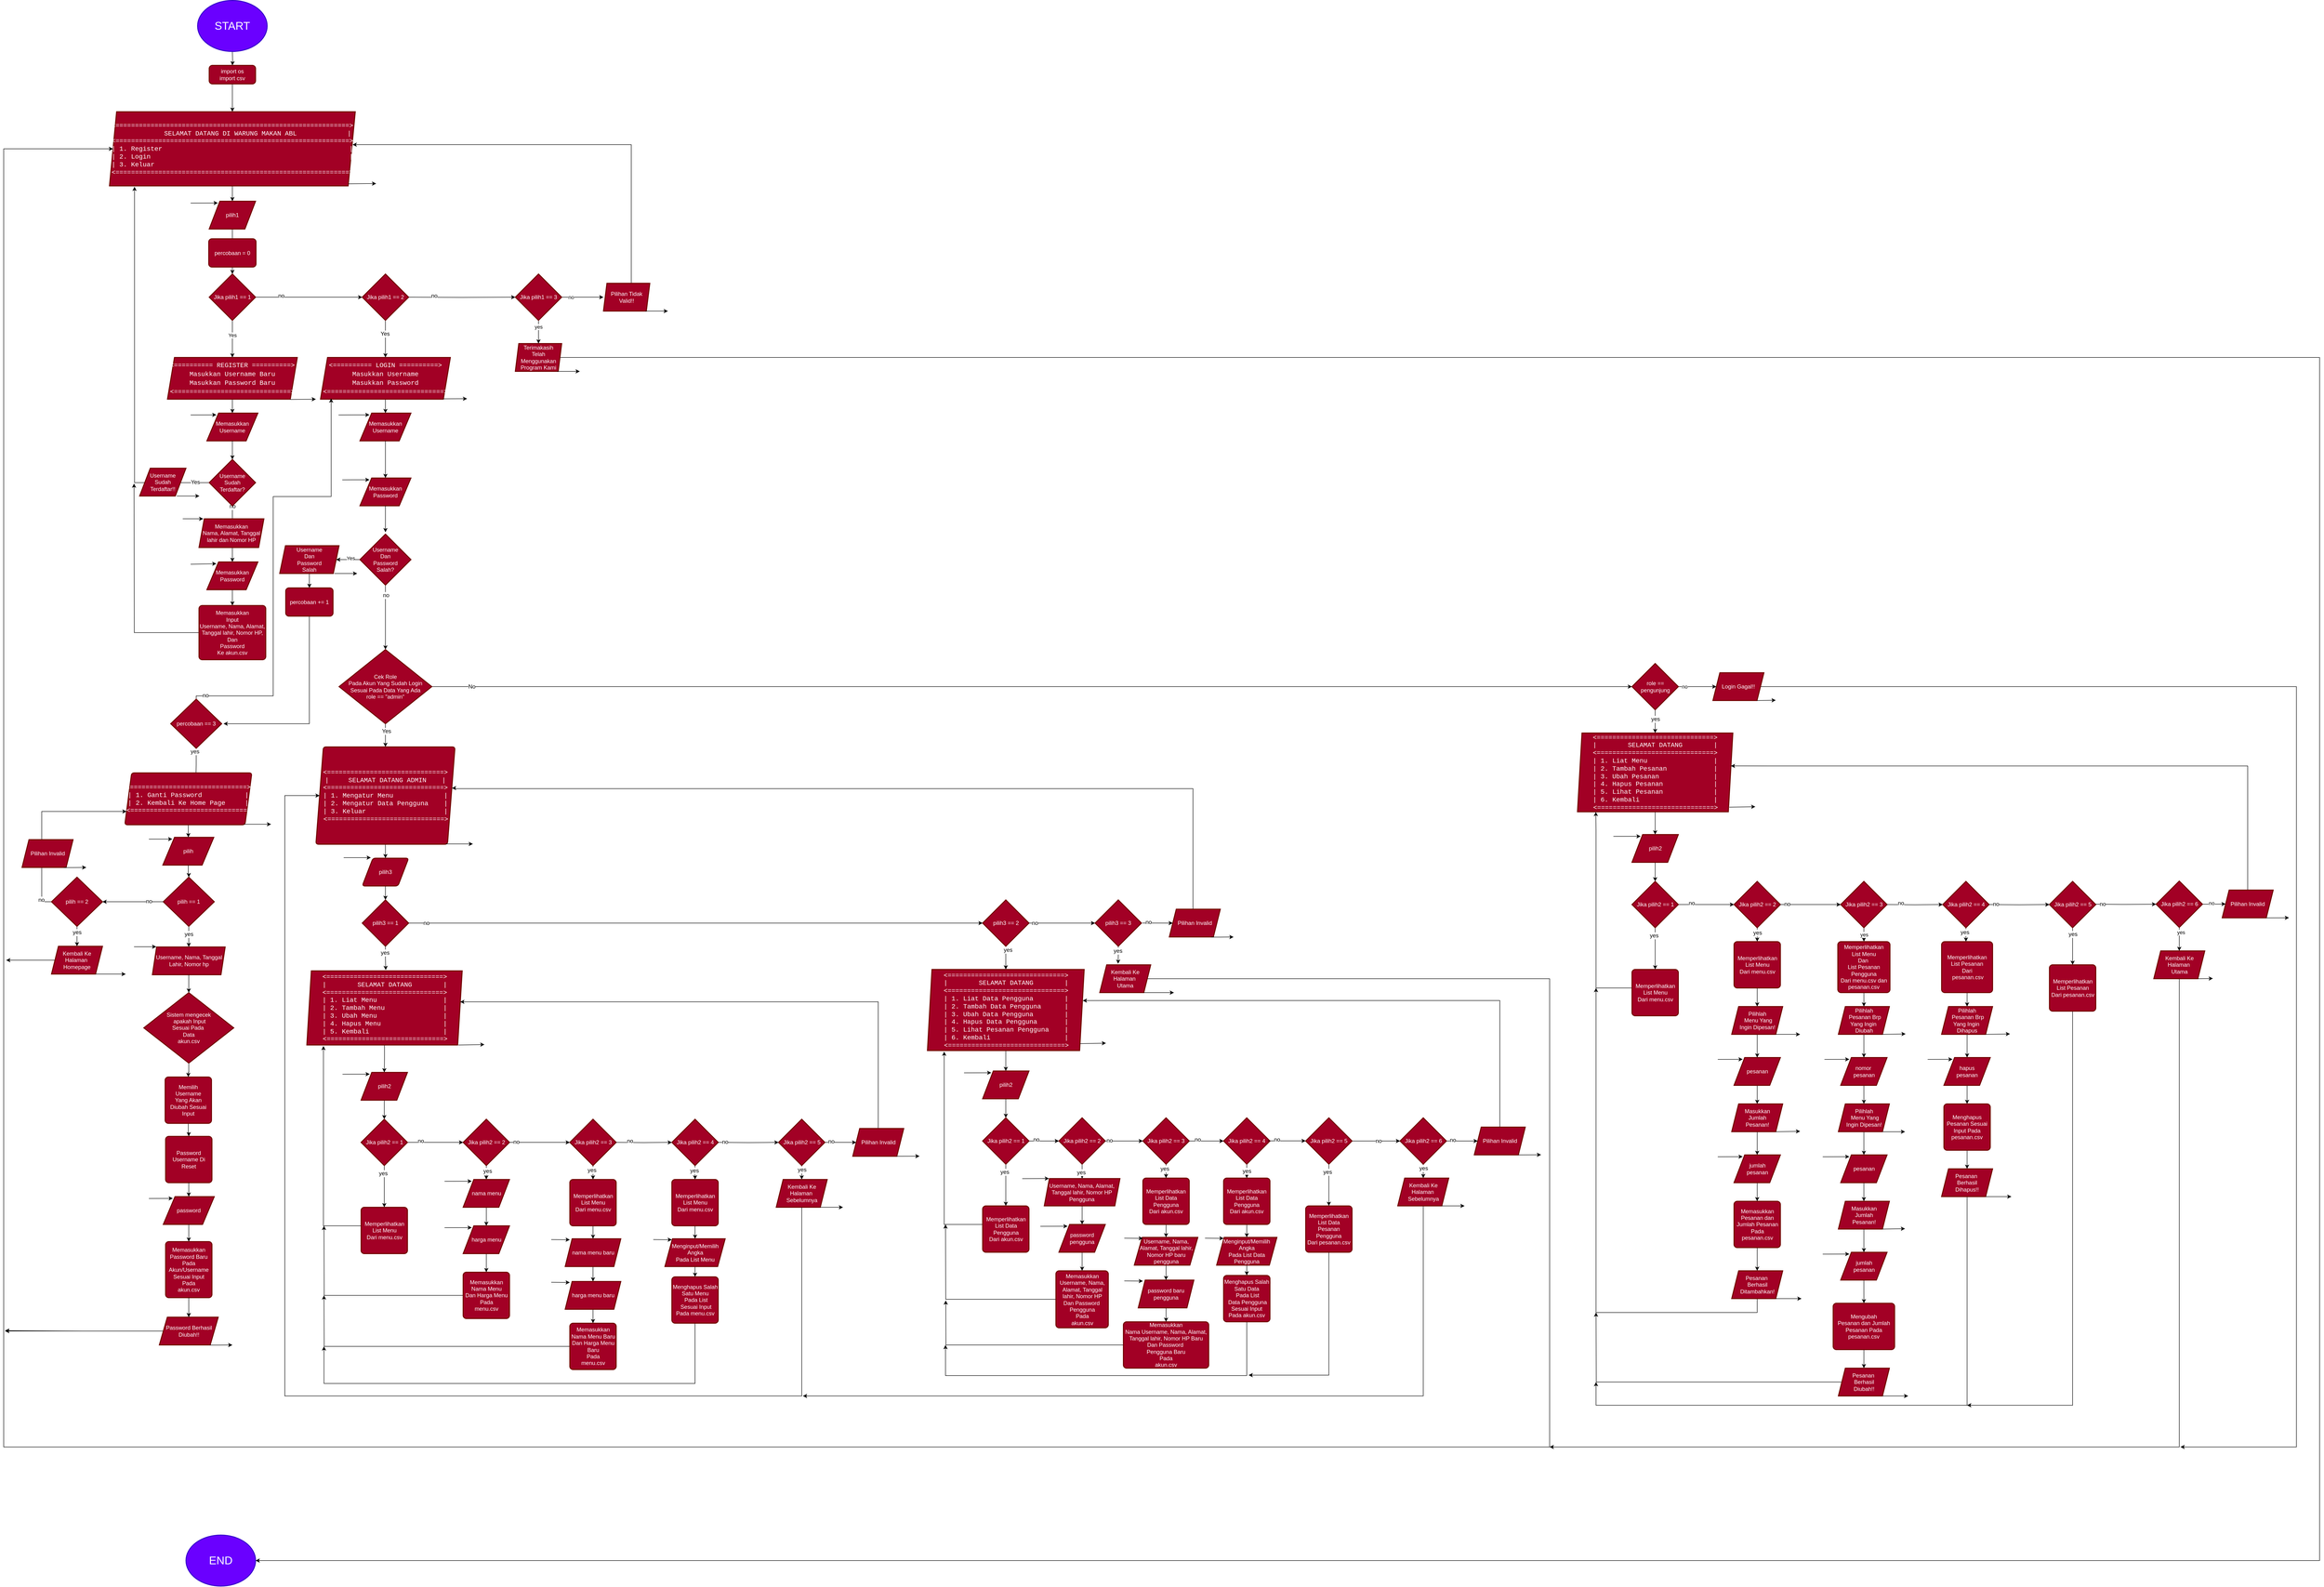 <mxfile version="24.8.4">
  <diagram id="C5RBs43oDa-KdzZeNtuy" name="Page-1">
    <mxGraphModel grid="0" page="0" gridSize="10" guides="1" tooltips="1" connect="1" arrows="1" fold="1" pageScale="1" pageWidth="827" pageHeight="1169" math="0" shadow="0">
      <root>
        <mxCell id="WIyWlLk6GJQsqaUBKTNV-0" />
        <mxCell id="WIyWlLk6GJQsqaUBKTNV-1" parent="WIyWlLk6GJQsqaUBKTNV-0" />
        <mxCell id="umLO0Rwoa7-72EUHsS80-6" value="" style="edgeStyle=orthogonalEdgeStyle;rounded=0;orthogonalLoop=1;jettySize=auto;html=1;" edge="1" parent="WIyWlLk6GJQsqaUBKTNV-1" target="umLO0Rwoa7-72EUHsS80-5">
          <mxGeometry relative="1" as="geometry">
            <mxPoint x="420" y="-110" as="sourcePoint" />
          </mxGeometry>
        </mxCell>
        <mxCell id="umLO0Rwoa7-72EUHsS80-8" value="" style="edgeStyle=orthogonalEdgeStyle;rounded=0;orthogonalLoop=1;jettySize=auto;html=1;entryX=0.5;entryY=0;entryDx=0;entryDy=0;" edge="1" parent="WIyWlLk6GJQsqaUBKTNV-1" source="umLO0Rwoa7-72EUHsS80-5" target="umLO0Rwoa7-72EUHsS80-19">
          <mxGeometry relative="1" as="geometry">
            <mxPoint x="418.529" as="targetPoint" />
          </mxGeometry>
        </mxCell>
        <mxCell id="umLO0Rwoa7-72EUHsS80-5" value="import os&lt;div&gt;import csv&lt;/div&gt;" style="rounded=1;whiteSpace=wrap;html=1;absoluteArcSize=1;arcSize=14;strokeWidth=2;fillColor=#a20025;fontColor=#ffffff;strokeColor=#6F0000;" vertex="1" parent="WIyWlLk6GJQsqaUBKTNV-1">
          <mxGeometry x="370" y="-80" width="100" height="40" as="geometry" />
        </mxCell>
        <mxCell id="umLO0Rwoa7-72EUHsS80-11" value="" style="edgeStyle=orthogonalEdgeStyle;rounded=0;orthogonalLoop=1;jettySize=auto;html=1;" edge="1" parent="WIyWlLk6GJQsqaUBKTNV-1" target="umLO0Rwoa7-72EUHsS80-9">
          <mxGeometry relative="1" as="geometry">
            <mxPoint x="418.529" y="180" as="sourcePoint" />
            <Array as="points">
              <mxPoint x="420" y="180" />
            </Array>
          </mxGeometry>
        </mxCell>
        <mxCell id="umLO0Rwoa7-72EUHsS80-13" value="" style="edgeStyle=orthogonalEdgeStyle;rounded=0;orthogonalLoop=1;jettySize=auto;html=1;" edge="1" parent="WIyWlLk6GJQsqaUBKTNV-1" source="umLO0Rwoa7-72EUHsS80-9" target="umLO0Rwoa7-72EUHsS80-12">
          <mxGeometry relative="1" as="geometry" />
        </mxCell>
        <mxCell id="umLO0Rwoa7-72EUHsS80-9" value="pilih1" style="shape=parallelogram;html=1;strokeWidth=2;perimeter=parallelogramPerimeter;whiteSpace=wrap;rounded=0;arcSize=12;size=0.23;fillColor=#a20025;fontColor=#ffffff;strokeColor=#6F0000;" vertex="1" parent="WIyWlLk6GJQsqaUBKTNV-1">
          <mxGeometry x="370" y="213" width="100" height="60" as="geometry" />
        </mxCell>
        <mxCell id="umLO0Rwoa7-72EUHsS80-10" value="" style="endArrow=classic;html=1;rounded=0;entryX=0.187;entryY=0.064;entryDx=0;entryDy=0;entryPerimeter=0;" edge="1" parent="WIyWlLk6GJQsqaUBKTNV-1" target="umLO0Rwoa7-72EUHsS80-9">
          <mxGeometry width="50" height="50" relative="1" as="geometry">
            <mxPoint x="330" y="217" as="sourcePoint" />
            <mxPoint x="490" y="213" as="targetPoint" />
          </mxGeometry>
        </mxCell>
        <mxCell id="umLO0Rwoa7-72EUHsS80-15" value="" style="edgeStyle=orthogonalEdgeStyle;rounded=0;orthogonalLoop=1;jettySize=auto;html=1;entryX=0.5;entryY=0;entryDx=0;entryDy=0;" edge="1" parent="WIyWlLk6GJQsqaUBKTNV-1" source="umLO0Rwoa7-72EUHsS80-12" target="umLO0Rwoa7-72EUHsS80-23">
          <mxGeometry relative="1" as="geometry">
            <mxPoint x="418.529" y="540" as="targetPoint" />
          </mxGeometry>
        </mxCell>
        <mxCell id="umLO0Rwoa7-72EUHsS80-16" value="Yes" style="edgeLabel;html=1;align=center;verticalAlign=middle;resizable=0;points=[];" vertex="1" connectable="0" parent="umLO0Rwoa7-72EUHsS80-15">
          <mxGeometry x="-0.76" relative="1" as="geometry">
            <mxPoint y="22" as="offset" />
          </mxGeometry>
        </mxCell>
        <mxCell id="umLO0Rwoa7-72EUHsS80-43" style="edgeStyle=orthogonalEdgeStyle;rounded=0;orthogonalLoop=1;jettySize=auto;html=1;fontFamily=Helvetica;fontSize=12;fontColor=#ffffff;entryX=0;entryY=0.5;entryDx=0;entryDy=0;entryPerimeter=0;" edge="1" parent="WIyWlLk6GJQsqaUBKTNV-1" source="umLO0Rwoa7-72EUHsS80-12" target="umLO0Rwoa7-72EUHsS80-45">
          <mxGeometry relative="1" as="geometry">
            <mxPoint x="670" y="420" as="targetPoint" />
          </mxGeometry>
        </mxCell>
        <mxCell id="umLO0Rwoa7-72EUHsS80-44" value="no" style="edgeLabel;html=1;align=center;verticalAlign=middle;resizable=0;points=[];rounded=0;glass=0;strokeColor=#6F0000;strokeWidth=2;arcSize=14;fontFamily=Helvetica;fontSize=12;fontColor=#000000;fillColor=#a20025;" vertex="1" connectable="0" parent="umLO0Rwoa7-72EUHsS80-43">
          <mxGeometry x="-0.522" y="3" relative="1" as="geometry">
            <mxPoint as="offset" />
          </mxGeometry>
        </mxCell>
        <mxCell id="umLO0Rwoa7-72EUHsS80-12" value="Jika pilih1 == 1" style="strokeWidth=2;html=1;shape=mxgraph.flowchart.decision;whiteSpace=wrap;fillColor=#a20025;fontColor=#ffffff;strokeColor=#6F0000;" vertex="1" parent="WIyWlLk6GJQsqaUBKTNV-1">
          <mxGeometry x="370" y="370" width="100" height="100" as="geometry" />
        </mxCell>
        <mxCell id="umLO0Rwoa7-72EUHsS80-19" value="&lt;div style=&quot;font-family: Consolas, &amp;quot;Courier New&amp;quot;, monospace; font-size: 14px; white-space: pre;&quot;&gt;&lt;font color=&quot;#ffffff&quot;&gt;&amp;lt;============================================================&amp;gt;&lt;/font&gt;&lt;/div&gt;&lt;div style=&quot;font-family: Consolas, &amp;quot;Courier New&amp;quot;, monospace; font-size: 14px; white-space: pre;&quot;&gt;&lt;font color=&quot;#ffffff&quot;&gt;| &amp;nbsp; &amp;nbsp; &amp;nbsp; &amp;nbsp; &amp;nbsp; &amp;nbsp; SELAMAT DATANG DI WARUNG MAKAN ABL &amp;nbsp; &amp;nbsp; &amp;nbsp; &amp;nbsp; &amp;nbsp; &amp;nbsp; | &lt;/font&gt;&lt;/div&gt;&lt;div style=&quot;font-family: Consolas, &amp;quot;Courier New&amp;quot;, monospace; font-size: 14px; white-space: pre;&quot;&gt;&lt;font color=&quot;#ffffff&quot;&gt;&amp;lt;============================================================&amp;gt;&lt;/font&gt;&lt;/div&gt;&lt;div style=&quot;font-family: Consolas, &amp;quot;Courier New&amp;quot;, monospace; font-size: 14px; white-space: pre;&quot;&gt;&lt;font color=&quot;#ffffff&quot;&gt;| 1. Register &amp;nbsp; &amp;nbsp; &amp;nbsp; &amp;nbsp; &amp;nbsp; &amp;nbsp; &amp;nbsp; &amp;nbsp; &amp;nbsp; &amp;nbsp; &amp;nbsp; &amp;nbsp; &amp;nbsp; &amp;nbsp; &amp;nbsp; &amp;nbsp; &amp;nbsp; &amp;nbsp; &amp;nbsp; &amp;nbsp; &amp;nbsp; &amp;nbsp; &amp;nbsp; &amp;nbsp;|&lt;/font&gt;&lt;/div&gt;&lt;div style=&quot;font-family: Consolas, &amp;quot;Courier New&amp;quot;, monospace; font-size: 14px; white-space: pre;&quot;&gt;&lt;font color=&quot;#ffffff&quot;&gt;| 2. Login &amp;nbsp; &amp;nbsp; &amp;nbsp; &amp;nbsp; &amp;nbsp; &amp;nbsp; &amp;nbsp; &amp;nbsp; &amp;nbsp; &amp;nbsp; &amp;nbsp; &amp;nbsp; &amp;nbsp; &amp;nbsp; &amp;nbsp; &amp;nbsp; &amp;nbsp; &amp;nbsp; &amp;nbsp; &amp;nbsp; &amp;nbsp; &amp;nbsp; &amp;nbsp; &amp;nbsp; &amp;nbsp; |&lt;/font&gt;&lt;/div&gt;&lt;div style=&quot;font-family: Consolas, &amp;quot;Courier New&amp;quot;, monospace; font-size: 14px; white-space: pre;&quot;&gt;&lt;font color=&quot;#ffffff&quot;&gt;| 3. Keluar &amp;nbsp; &amp;nbsp; &amp;nbsp; &amp;nbsp; &amp;nbsp; &amp;nbsp; &amp;nbsp; &amp;nbsp; &amp;nbsp; &amp;nbsp; &amp;nbsp; &amp;nbsp; &amp;nbsp; &amp;nbsp; &amp;nbsp; &amp;nbsp; &amp;nbsp; &amp;nbsp; &amp;nbsp; &amp;nbsp; &amp;nbsp; &amp;nbsp; &amp;nbsp; &amp;nbsp; &amp;nbsp;|&lt;/font&gt;&lt;/div&gt;&lt;div style=&quot;font-family: Consolas, &amp;quot;Courier New&amp;quot;, monospace; font-size: 14px; white-space: pre;&quot;&gt;&lt;font color=&quot;#ffffff&quot;&gt;&amp;lt;============================================================&amp;gt;&lt;/font&gt;&lt;/div&gt;" style="shape=parallelogram;html=1;strokeWidth=2;perimeter=parallelogramPerimeter;whiteSpace=wrap;rounded=1;arcSize=0;size=0.029;glass=0;strokeColor=#6F0000;align=center;verticalAlign=middle;fontFamily=Helvetica;fontSize=12;fontColor=#ffffff;fillColor=#a20025;" vertex="1" parent="WIyWlLk6GJQsqaUBKTNV-1">
          <mxGeometry x="155" y="20" width="530" height="160" as="geometry" />
        </mxCell>
        <mxCell id="umLO0Rwoa7-72EUHsS80-21" value="" style="endArrow=classic;html=1;rounded=0;exitX=1;exitY=1;exitDx=0;exitDy=0;" edge="1" parent="WIyWlLk6GJQsqaUBKTNV-1" source="umLO0Rwoa7-72EUHsS80-19">
          <mxGeometry width="50" height="50" relative="1" as="geometry">
            <mxPoint x="670.5" y="170" as="sourcePoint" />
            <mxPoint x="730" y="175" as="targetPoint" />
            <Array as="points">
              <mxPoint x="710" y="175" />
            </Array>
          </mxGeometry>
        </mxCell>
        <mxCell id="umLO0Rwoa7-72EUHsS80-31" style="edgeStyle=orthogonalEdgeStyle;rounded=0;orthogonalLoop=1;jettySize=auto;html=1;entryX=0.5;entryY=0;entryDx=0;entryDy=0;fontFamily=Helvetica;fontSize=12;fontColor=#ffffff;" edge="1" parent="WIyWlLk6GJQsqaUBKTNV-1" source="umLO0Rwoa7-72EUHsS80-23" target="umLO0Rwoa7-72EUHsS80-27">
          <mxGeometry relative="1" as="geometry" />
        </mxCell>
        <mxCell id="umLO0Rwoa7-72EUHsS80-23" value="&lt;div style=&quot;font-family: Consolas, &amp;quot;Courier New&amp;quot;, monospace; font-size: 14px; white-space: pre;&quot;&gt;&lt;div style=&quot;line-height: 19px;&quot;&gt;&amp;lt;========== REGISTER ==========&amp;gt;&lt;/div&gt;&lt;div style=&quot;line-height: 19px;&quot;&gt;Masukkan Username Baru&lt;/div&gt;&lt;div style=&quot;line-height: 19px;&quot;&gt;Masukkan Password Baru&lt;/div&gt;&lt;div style=&quot;line-height: 19px;&quot;&gt;&amp;lt;==============================&amp;gt;&lt;/div&gt;&lt;/div&gt;" style="shape=parallelogram;html=1;strokeWidth=2;perimeter=parallelogramPerimeter;whiteSpace=wrap;rounded=1;arcSize=0;size=0.054;glass=0;strokeColor=#6F0000;align=center;verticalAlign=middle;fontFamily=Helvetica;fontSize=12;fontColor=#ffffff;fillColor=#a20025;" vertex="1" parent="WIyWlLk6GJQsqaUBKTNV-1">
          <mxGeometry x="280" y="550" width="280" height="90" as="geometry" />
        </mxCell>
        <mxCell id="umLO0Rwoa7-72EUHsS80-24" value="" style="endArrow=classic;html=1;rounded=0;exitX=0.944;exitY=1.007;exitDx=0;exitDy=0;exitPerimeter=0;" edge="1" parent="WIyWlLk6GJQsqaUBKTNV-1" source="umLO0Rwoa7-72EUHsS80-23">
          <mxGeometry width="50" height="50" relative="1" as="geometry">
            <mxPoint x="560.003" y="635.424" as="sourcePoint" />
            <mxPoint x="600" y="640" as="targetPoint" />
            <Array as="points" />
          </mxGeometry>
        </mxCell>
        <mxCell id="umLO0Rwoa7-72EUHsS80-27" value="Memasukkan&lt;br&gt;Username" style="shape=parallelogram;html=1;strokeWidth=2;perimeter=parallelogramPerimeter;whiteSpace=wrap;rounded=0;arcSize=12;size=0.23;fillColor=#a20025;fontColor=#ffffff;strokeColor=#6F0000;" vertex="1" parent="WIyWlLk6GJQsqaUBKTNV-1">
          <mxGeometry x="365" y="670" width="110" height="60" as="geometry" />
        </mxCell>
        <mxCell id="umLO0Rwoa7-72EUHsS80-28" value="" style="endArrow=classic;html=1;rounded=0;entryX=0.187;entryY=0.064;entryDx=0;entryDy=0;entryPerimeter=0;" edge="1" parent="WIyWlLk6GJQsqaUBKTNV-1" target="umLO0Rwoa7-72EUHsS80-27">
          <mxGeometry width="50" height="50" relative="1" as="geometry">
            <mxPoint x="330" y="674" as="sourcePoint" />
            <mxPoint x="490" y="670" as="targetPoint" />
          </mxGeometry>
        </mxCell>
        <mxCell id="umLO0Rwoa7-72EUHsS80-33" style="edgeStyle=orthogonalEdgeStyle;rounded=0;orthogonalLoop=1;jettySize=auto;html=1;fontFamily=Helvetica;fontSize=12;fontColor=#ffffff;entryX=0.102;entryY=1.011;entryDx=0;entryDy=0;entryPerimeter=0;" edge="1" parent="WIyWlLk6GJQsqaUBKTNV-1" source="umLO0Rwoa7-72EUHsS80-29" target="umLO0Rwoa7-72EUHsS80-19">
          <mxGeometry relative="1" as="geometry">
            <mxPoint x="210" y="210" as="targetPoint" />
            <Array as="points">
              <mxPoint x="209" y="820" />
            </Array>
          </mxGeometry>
        </mxCell>
        <mxCell id="umLO0Rwoa7-72EUHsS80-34" value="" style="edgeLabel;html=1;align=center;verticalAlign=middle;resizable=0;points=[];rounded=0;glass=0;strokeColor=#6F0000;strokeWidth=2;arcSize=14;fontFamily=Helvetica;fontSize=12;fontColor=#ffffff;fillColor=#a20025;" vertex="1" connectable="0" parent="umLO0Rwoa7-72EUHsS80-33">
          <mxGeometry x="0.107" y="2" relative="1" as="geometry">
            <mxPoint as="offset" />
          </mxGeometry>
        </mxCell>
        <mxCell id="umLO0Rwoa7-72EUHsS80-35" value="Yes" style="edgeLabel;html=1;align=center;verticalAlign=middle;resizable=0;points=[];rounded=0;glass=0;strokeColor=#6F0000;strokeWidth=2;arcSize=14;fontFamily=Helvetica;fontSize=12;fontColor=#000000;fillColor=#a20025;" vertex="1" connectable="0" parent="umLO0Rwoa7-72EUHsS80-33">
          <mxGeometry x="-0.865" y="-1" relative="1" as="geometry">
            <mxPoint x="24" as="offset" />
          </mxGeometry>
        </mxCell>
        <mxCell id="umLO0Rwoa7-72EUHsS80-38" value="" style="edgeStyle=orthogonalEdgeStyle;rounded=0;orthogonalLoop=1;jettySize=auto;html=1;fontFamily=Helvetica;fontSize=12;fontColor=#ffffff;" edge="1" parent="WIyWlLk6GJQsqaUBKTNV-1" source="umLO0Rwoa7-72EUHsS80-29" target="umLO0Rwoa7-72EUHsS80-36">
          <mxGeometry relative="1" as="geometry" />
        </mxCell>
        <mxCell id="umLO0Rwoa7-72EUHsS80-39" value="no" style="edgeLabel;html=1;align=center;verticalAlign=middle;resizable=0;points=[];rounded=0;glass=0;strokeColor=#6F0000;strokeWidth=2;arcSize=14;fontFamily=Helvetica;fontSize=12;fontColor=default;fillColor=#a20025;labelBackgroundColor=default;" vertex="1" connectable="0" parent="umLO0Rwoa7-72EUHsS80-38">
          <mxGeometry x="-0.55" relative="1" as="geometry">
            <mxPoint y="-26" as="offset" />
          </mxGeometry>
        </mxCell>
        <mxCell id="umLO0Rwoa7-72EUHsS80-29" value="Username&lt;br&gt;Sudah&lt;br&gt;Terdaftar?" style="strokeWidth=2;html=1;shape=mxgraph.flowchart.decision;whiteSpace=wrap;rounded=0;glass=0;strokeColor=#6F0000;align=center;verticalAlign=middle;arcSize=14;fontFamily=Helvetica;fontSize=12;fontColor=#ffffff;fillColor=#a20025;" vertex="1" parent="WIyWlLk6GJQsqaUBKTNV-1">
          <mxGeometry x="370" y="770" width="100" height="100" as="geometry" />
        </mxCell>
        <mxCell id="umLO0Rwoa7-72EUHsS80-32" style="edgeStyle=orthogonalEdgeStyle;rounded=0;orthogonalLoop=1;jettySize=auto;html=1;entryX=0.5;entryY=0;entryDx=0;entryDy=0;entryPerimeter=0;fontFamily=Helvetica;fontSize=12;fontColor=#ffffff;" edge="1" parent="WIyWlLk6GJQsqaUBKTNV-1" source="umLO0Rwoa7-72EUHsS80-27" target="umLO0Rwoa7-72EUHsS80-29">
          <mxGeometry relative="1" as="geometry" />
        </mxCell>
        <mxCell id="umLO0Rwoa7-72EUHsS80-41" value="" style="edgeStyle=orthogonalEdgeStyle;rounded=0;orthogonalLoop=1;jettySize=auto;html=1;fontFamily=Helvetica;fontSize=12;fontColor=#ffffff;" edge="1" parent="WIyWlLk6GJQsqaUBKTNV-1" source="umLO0Rwoa7-72EUHsS80-36" target="umLO0Rwoa7-72EUHsS80-40">
          <mxGeometry relative="1" as="geometry" />
        </mxCell>
        <mxCell id="umLO0Rwoa7-72EUHsS80-36" value="Memasukkan&lt;br&gt;Password" style="shape=parallelogram;html=1;strokeWidth=2;perimeter=parallelogramPerimeter;whiteSpace=wrap;rounded=0;arcSize=12;size=0.23;fillColor=#a20025;fontColor=#ffffff;strokeColor=#6F0000;" vertex="1" parent="WIyWlLk6GJQsqaUBKTNV-1">
          <mxGeometry x="365" y="991" width="110" height="60" as="geometry" />
        </mxCell>
        <mxCell id="umLO0Rwoa7-72EUHsS80-37" value="" style="endArrow=classic;html=1;rounded=0;entryX=0.187;entryY=0.064;entryDx=0;entryDy=0;entryPerimeter=0;" edge="1" parent="WIyWlLk6GJQsqaUBKTNV-1" target="umLO0Rwoa7-72EUHsS80-36">
          <mxGeometry width="50" height="50" relative="1" as="geometry">
            <mxPoint x="330" y="996" as="sourcePoint" />
            <mxPoint x="490" y="992" as="targetPoint" />
          </mxGeometry>
        </mxCell>
        <mxCell id="k5cKoczNfMgnAxyhb0XQ-13" style="edgeStyle=orthogonalEdgeStyle;rounded=0;orthogonalLoop=1;jettySize=auto;html=1;" edge="1" parent="WIyWlLk6GJQsqaUBKTNV-1" source="umLO0Rwoa7-72EUHsS80-40">
          <mxGeometry relative="1" as="geometry">
            <mxPoint x="208" y="822" as="targetPoint" />
          </mxGeometry>
        </mxCell>
        <mxCell id="umLO0Rwoa7-72EUHsS80-40" value="&lt;div&gt;Memasukkan&lt;/div&gt;&lt;div&gt;Input&lt;/div&gt;Username, Nama, Alamat, Tanggal lahir, Nomor HP,&lt;div&gt;&lt;div&gt;Dan&lt;/div&gt;&lt;div&gt;Password&lt;/div&gt;&lt;div&gt;Ke akun.csv&lt;/div&gt;&lt;/div&gt;" style="rounded=1;whiteSpace=wrap;html=1;absoluteArcSize=1;arcSize=14;strokeWidth=2;glass=0;strokeColor=#6F0000;align=center;verticalAlign=middle;fontFamily=Helvetica;fontSize=12;fontColor=#ffffff;fillColor=#a20025;" vertex="1" parent="WIyWlLk6GJQsqaUBKTNV-1">
          <mxGeometry x="348" y="1085" width="144" height="117" as="geometry" />
        </mxCell>
        <mxCell id="umLO0Rwoa7-72EUHsS80-47" value="" style="edgeStyle=orthogonalEdgeStyle;rounded=0;orthogonalLoop=1;jettySize=auto;html=1;fontFamily=Helvetica;fontSize=12;fontColor=#ffffff;" edge="1" parent="WIyWlLk6GJQsqaUBKTNV-1" source="umLO0Rwoa7-72EUHsS80-45" target="umLO0Rwoa7-72EUHsS80-46">
          <mxGeometry relative="1" as="geometry" />
        </mxCell>
        <mxCell id="umLO0Rwoa7-72EUHsS80-48" value="Yes" style="edgeLabel;html=1;align=center;verticalAlign=middle;resizable=0;points=[];rounded=0;glass=0;strokeColor=#6F0000;strokeWidth=2;arcSize=14;fontFamily=Helvetica;fontSize=12;fontColor=#000000;fillColor=#a20025;" vertex="1" connectable="0" parent="umLO0Rwoa7-72EUHsS80-47">
          <mxGeometry x="-0.271" y="-1" relative="1" as="geometry">
            <mxPoint as="offset" />
          </mxGeometry>
        </mxCell>
        <mxCell id="umLO0Rwoa7-72EUHsS80-45" value="Jika pilih1 == 2" style="strokeWidth=2;html=1;shape=mxgraph.flowchart.decision;whiteSpace=wrap;fillColor=#a20025;fontColor=#ffffff;strokeColor=#6F0000;" vertex="1" parent="WIyWlLk6GJQsqaUBKTNV-1">
          <mxGeometry x="700" y="370" width="100" height="100" as="geometry" />
        </mxCell>
        <mxCell id="z6fzaAev30Q71R6C00t8-0" style="edgeStyle=orthogonalEdgeStyle;rounded=0;orthogonalLoop=1;jettySize=auto;html=1;exitX=0.5;exitY=1;exitDx=0;exitDy=0;entryX=0.5;entryY=0;entryDx=0;entryDy=0;" edge="1" parent="WIyWlLk6GJQsqaUBKTNV-1" source="umLO0Rwoa7-72EUHsS80-46" target="umLO0Rwoa7-72EUHsS80-49">
          <mxGeometry relative="1" as="geometry" />
        </mxCell>
        <mxCell id="umLO0Rwoa7-72EUHsS80-46" value="&lt;div style=&quot;font-family: Consolas, &amp;quot;Courier New&amp;quot;, monospace; font-size: 14px; white-space: pre;&quot;&gt;&lt;div style=&quot;line-height: 19px;&quot;&gt;&amp;lt;========== LOGIN ==========&amp;gt;&lt;/div&gt;&lt;div style=&quot;line-height: 19px;&quot;&gt;Masukkan Username&lt;/div&gt;&lt;div style=&quot;line-height: 19px;&quot;&gt;Masukkan Password&lt;/div&gt;&lt;div style=&quot;line-height: 19px;&quot;&gt;&amp;lt;==============================&amp;gt;&lt;/div&gt;&lt;/div&gt;" style="shape=parallelogram;html=1;strokeWidth=2;perimeter=parallelogramPerimeter;whiteSpace=wrap;rounded=1;arcSize=0;size=0.054;glass=0;strokeColor=#6F0000;align=center;verticalAlign=middle;fontFamily=Helvetica;fontSize=12;fontColor=#ffffff;fillColor=#a20025;" vertex="1" parent="WIyWlLk6GJQsqaUBKTNV-1">
          <mxGeometry x="610" y="550" width="280" height="90" as="geometry" />
        </mxCell>
        <mxCell id="umLO0Rwoa7-72EUHsS80-49" value="Memasukkan&lt;br&gt;Username" style="shape=parallelogram;html=1;strokeWidth=2;perimeter=parallelogramPerimeter;whiteSpace=wrap;rounded=0;arcSize=12;size=0.23;fillColor=#a20025;fontColor=#ffffff;strokeColor=#6F0000;" vertex="1" parent="WIyWlLk6GJQsqaUBKTNV-1">
          <mxGeometry x="695" y="670" width="110" height="60" as="geometry" />
        </mxCell>
        <mxCell id="umLO0Rwoa7-72EUHsS80-50" value="" style="endArrow=classic;html=1;rounded=0;entryX=0.187;entryY=0.064;entryDx=0;entryDy=0;entryPerimeter=0;" edge="1" parent="WIyWlLk6GJQsqaUBKTNV-1" target="umLO0Rwoa7-72EUHsS80-49">
          <mxGeometry width="50" height="50" relative="1" as="geometry">
            <mxPoint x="649" y="674" as="sourcePoint" />
            <mxPoint x="815" y="752" as="targetPoint" />
          </mxGeometry>
        </mxCell>
        <mxCell id="umLO0Rwoa7-72EUHsS80-63" style="edgeStyle=orthogonalEdgeStyle;rounded=0;orthogonalLoop=1;jettySize=auto;html=1;fontFamily=Helvetica;fontSize=12;fontColor=#ffffff;" edge="1" parent="WIyWlLk6GJQsqaUBKTNV-1" source="umLO0Rwoa7-72EUHsS80-51">
          <mxGeometry relative="1" as="geometry">
            <mxPoint x="750" y="1180" as="targetPoint" />
          </mxGeometry>
        </mxCell>
        <mxCell id="umLO0Rwoa7-72EUHsS80-64" value="no" style="edgeLabel;html=1;align=center;verticalAlign=middle;resizable=0;points=[];rounded=0;glass=0;strokeColor=#6F0000;strokeWidth=2;arcSize=14;fontFamily=Helvetica;fontSize=12;fontColor=#000000;fillColor=#a20025;" vertex="1" connectable="0" parent="umLO0Rwoa7-72EUHsS80-63">
          <mxGeometry x="-0.689" y="1" relative="1" as="geometry">
            <mxPoint as="offset" />
          </mxGeometry>
        </mxCell>
        <mxCell id="z6fzaAev30Q71R6C00t8-5" value="" style="edgeStyle=orthogonalEdgeStyle;rounded=0;orthogonalLoop=1;jettySize=auto;html=1;" edge="1" parent="WIyWlLk6GJQsqaUBKTNV-1" source="umLO0Rwoa7-72EUHsS80-51" target="umLO0Rwoa7-72EUHsS80-59">
          <mxGeometry relative="1" as="geometry" />
        </mxCell>
        <mxCell id="z6fzaAev30Q71R6C00t8-6" value="Yes" style="edgeLabel;html=1;align=center;verticalAlign=middle;resizable=0;points=[];" connectable="0" vertex="1" parent="z6fzaAev30Q71R6C00t8-5">
          <mxGeometry x="-0.184" y="-3" relative="1" as="geometry">
            <mxPoint x="1" as="offset" />
          </mxGeometry>
        </mxCell>
        <mxCell id="umLO0Rwoa7-72EUHsS80-51" value="Username&lt;div&gt;Dan&lt;/div&gt;&lt;div&gt;Password&lt;/div&gt;&lt;div&gt;Salah?&lt;/div&gt;" style="strokeWidth=2;html=1;shape=mxgraph.flowchart.decision;whiteSpace=wrap;rounded=0;glass=0;strokeColor=#6F0000;align=center;verticalAlign=middle;arcSize=14;fontFamily=Helvetica;fontSize=12;fontColor=#ffffff;fillColor=#a20025;" vertex="1" parent="WIyWlLk6GJQsqaUBKTNV-1">
          <mxGeometry x="695" y="931" width="110" height="110" as="geometry" />
        </mxCell>
        <mxCell id="umLO0Rwoa7-72EUHsS80-55" value="" style="endArrow=classic;html=1;rounded=0;entryX=0.187;entryY=0.064;entryDx=0;entryDy=0;entryPerimeter=0;" edge="1" parent="WIyWlLk6GJQsqaUBKTNV-1" target="umLO0Rwoa7-72EUHsS80-54">
          <mxGeometry width="50" height="50" relative="1" as="geometry">
            <mxPoint x="657" y="814" as="sourcePoint" />
            <mxPoint x="820" y="834" as="targetPoint" />
          </mxGeometry>
        </mxCell>
        <mxCell id="z6616HcM7LuiXQwR2Bjx-12" value="" style="edgeStyle=orthogonalEdgeStyle;rounded=0;orthogonalLoop=1;jettySize=auto;html=1;fontFamily=Helvetica;fontSize=12;fontColor=#ffffff;" edge="1" parent="WIyWlLk6GJQsqaUBKTNV-1" source="umLO0Rwoa7-72EUHsS80-59" target="z6616HcM7LuiXQwR2Bjx-3">
          <mxGeometry relative="1" as="geometry" />
        </mxCell>
        <mxCell id="umLO0Rwoa7-72EUHsS80-59" value="Username&lt;div&gt;Dan&lt;/div&gt;&lt;div&gt;Password&lt;/div&gt;&lt;div&gt;Salah&lt;/div&gt;" style="shape=parallelogram;html=1;strokeWidth=2;perimeter=parallelogramPerimeter;whiteSpace=wrap;rounded=0;arcSize=12;size=0.097;fillColor=#a20025;fontColor=#ffffff;strokeColor=#6F0000;" vertex="1" parent="WIyWlLk6GJQsqaUBKTNV-1">
          <mxGeometry x="522" y="956" width="128" height="60" as="geometry" />
        </mxCell>
        <mxCell id="umLO0Rwoa7-72EUHsS80-60" value="" style="endArrow=classic;html=1;rounded=0;entryX=0.187;entryY=0.064;entryDx=0;entryDy=0;entryPerimeter=0;" edge="1" parent="WIyWlLk6GJQsqaUBKTNV-1">
          <mxGeometry width="50" height="50" relative="1" as="geometry">
            <mxPoint x="640" y="1016" as="sourcePoint" />
            <mxPoint x="689" y="1016" as="targetPoint" />
          </mxGeometry>
        </mxCell>
        <mxCell id="umLO0Rwoa7-72EUHsS80-62" value="" style="endArrow=classic;html=1;rounded=0;exitX=0.945;exitY=0.992;exitDx=0;exitDy=0;exitPerimeter=0;" edge="1" parent="WIyWlLk6GJQsqaUBKTNV-1" source="umLO0Rwoa7-72EUHsS80-46">
          <mxGeometry width="50" height="50" relative="1" as="geometry">
            <mxPoint x="880" y="639" as="sourcePoint" />
            <mxPoint x="926" y="639" as="targetPoint" />
            <Array as="points" />
          </mxGeometry>
        </mxCell>
        <mxCell id="umLO0Rwoa7-72EUHsS80-70" style="edgeStyle=orthogonalEdgeStyle;rounded=0;orthogonalLoop=1;jettySize=auto;html=1;fontFamily=Helvetica;fontSize=12;fontColor=#ffffff;entryX=0.5;entryY=0;entryDx=0;entryDy=0;" edge="1" parent="WIyWlLk6GJQsqaUBKTNV-1" source="umLO0Rwoa7-72EUHsS80-65" target="umLO0Rwoa7-72EUHsS80-147">
          <mxGeometry relative="1" as="geometry" />
        </mxCell>
        <mxCell id="umLO0Rwoa7-72EUHsS80-71" value="Yes" style="edgeLabel;html=1;align=center;verticalAlign=middle;resizable=0;points=[];rounded=0;glass=0;strokeColor=#6F0000;strokeWidth=2;arcSize=14;fontFamily=Helvetica;fontSize=12;fontColor=#000000;fillColor=#a20025;" vertex="1" connectable="0" parent="umLO0Rwoa7-72EUHsS80-70">
          <mxGeometry x="-0.379" y="2" relative="1" as="geometry">
            <mxPoint as="offset" />
          </mxGeometry>
        </mxCell>
        <mxCell id="umLO0Rwoa7-72EUHsS80-250" style="edgeStyle=orthogonalEdgeStyle;rounded=0;orthogonalLoop=1;jettySize=auto;html=1;fontFamily=Helvetica;fontSize=12;fontColor=#ffffff;entryX=0;entryY=0.5;entryDx=0;entryDy=0;entryPerimeter=0;" edge="1" parent="WIyWlLk6GJQsqaUBKTNV-1" source="umLO0Rwoa7-72EUHsS80-65" target="umLO0Rwoa7-72EUHsS80-252">
          <mxGeometry relative="1" as="geometry">
            <mxPoint x="3405.714" y="1260" as="targetPoint" />
          </mxGeometry>
        </mxCell>
        <mxCell id="umLO0Rwoa7-72EUHsS80-251" value="No" style="edgeLabel;html=1;align=center;verticalAlign=middle;resizable=0;points=[];rounded=0;glass=0;strokeColor=#6F0000;strokeWidth=2;arcSize=14;fontFamily=Helvetica;fontSize=12;fontColor=#000000;fillColor=#a20025;" vertex="1" connectable="0" parent="umLO0Rwoa7-72EUHsS80-250">
          <mxGeometry x="-0.934" relative="1" as="geometry">
            <mxPoint as="offset" />
          </mxGeometry>
        </mxCell>
        <mxCell id="umLO0Rwoa7-72EUHsS80-65" value="Cek Role&lt;div&gt;Pada Akun Yang Sudah Login&lt;/div&gt;&lt;div&gt;Sesuai Pada Data Yang Ada&lt;/div&gt;&lt;div&gt;role == &quot;admin&quot;&lt;/div&gt;" style="strokeWidth=2;html=1;shape=mxgraph.flowchart.decision;whiteSpace=wrap;rounded=0;glass=0;strokeColor=#6F0000;align=center;verticalAlign=middle;arcSize=14;fontFamily=Helvetica;fontSize=12;fontColor=#ffffff;fillColor=#a20025;" vertex="1" parent="WIyWlLk6GJQsqaUBKTNV-1">
          <mxGeometry x="650" y="1180" width="200" height="160" as="geometry" />
        </mxCell>
        <mxCell id="umLO0Rwoa7-72EUHsS80-146" value="" style="group;fontColor=default;" vertex="1" connectable="0" parent="WIyWlLk6GJQsqaUBKTNV-1">
          <mxGeometry x="580" y="1873" width="1321.5" height="890" as="geometry" />
        </mxCell>
        <mxCell id="umLO0Rwoa7-72EUHsS80-80" value="" style="edgeStyle=orthogonalEdgeStyle;rounded=0;orthogonalLoop=1;jettySize=auto;html=1;fontFamily=Helvetica;fontSize=12;fontColor=#ffffff;" edge="1" parent="umLO0Rwoa7-72EUHsS80-146" source="umLO0Rwoa7-72EUHsS80-69" target="umLO0Rwoa7-72EUHsS80-74">
          <mxGeometry relative="1" as="geometry" />
        </mxCell>
        <mxCell id="umLO0Rwoa7-72EUHsS80-69" value="&lt;div style=&quot;&quot;&gt;&lt;font face=&quot;Consolas, Courier New, monospace&quot;&gt;&lt;span style=&quot;font-size: 14px; white-space: pre;&quot;&gt; &amp;lt;==============================&amp;gt; &lt;/span&gt;&lt;/font&gt;&lt;/div&gt;&lt;div style=&quot;&quot;&gt;&lt;font face=&quot;Consolas, Courier New, monospace&quot;&gt;&lt;span style=&quot;font-size: 14px; white-space: pre;&quot;&gt;|        SELAMAT DATANG        |&lt;/span&gt;&lt;/font&gt;&lt;/div&gt;&lt;div style=&quot;&quot;&gt;&lt;font face=&quot;Consolas, Courier New, monospace&quot;&gt;&lt;span style=&quot;font-size: 14px; white-space: pre;&quot;&gt;&amp;lt;==============================&amp;gt;&lt;/span&gt;&lt;/font&gt;&lt;/div&gt;&lt;div style=&quot;&quot;&gt;&lt;font face=&quot;Consolas, Courier New, monospace&quot;&gt;&lt;span style=&quot;font-size: 14px; white-space: pre;&quot;&gt;| 1. Liat Menu                 |&lt;/span&gt;&lt;/font&gt;&lt;/div&gt;&lt;div style=&quot;&quot;&gt;&lt;font face=&quot;Consolas, Courier New, monospace&quot;&gt;&lt;span style=&quot;font-size: 14px; white-space: pre;&quot;&gt;| 2. Tambah Menu               |&lt;/span&gt;&lt;/font&gt;&lt;/div&gt;&lt;div style=&quot;&quot;&gt;&lt;font face=&quot;Consolas, Courier New, monospace&quot;&gt;&lt;span style=&quot;font-size: 14px; white-space: pre;&quot;&gt;| 3. Ubah Menu                 |&lt;/span&gt;&lt;/font&gt;&lt;/div&gt;&lt;div style=&quot;&quot;&gt;&lt;font face=&quot;Consolas, Courier New, monospace&quot;&gt;&lt;span style=&quot;font-size: 14px; white-space: pre;&quot;&gt;| 4. Hapus Menu                |&lt;/span&gt;&lt;/font&gt;&lt;/div&gt;&lt;div style=&quot;&quot;&gt;&lt;font face=&quot;Consolas, Courier New, monospace&quot;&gt;&lt;span style=&quot;font-size: 14px; white-space: pre;&quot;&gt;| 5. Kembali                   |&lt;br/&gt; &amp;lt;==============================&amp;gt;&lt;/span&gt;&lt;/font&gt;&amp;nbsp;&amp;nbsp;&lt;br&gt;&lt;/div&gt;" style="shape=parallelogram;html=1;strokeWidth=2;perimeter=parallelogramPerimeter;whiteSpace=wrap;rounded=1;arcSize=0;size=0.029;glass=0;strokeColor=#6F0000;align=center;verticalAlign=middle;fontFamily=Helvetica;fontSize=12;fontColor=#ffffff;fillColor=#a20025;" vertex="1" parent="umLO0Rwoa7-72EUHsS80-146">
          <mxGeometry x="0.5" width="335" height="160" as="geometry" />
        </mxCell>
        <mxCell id="umLO0Rwoa7-72EUHsS80-72" value="" style="endArrow=classic;html=1;rounded=0;exitX=0.944;exitY=1.007;exitDx=0;exitDy=0;exitPerimeter=0;" edge="1" parent="umLO0Rwoa7-72EUHsS80-146">
          <mxGeometry width="50" height="50" relative="1" as="geometry">
            <mxPoint x="327.5" y="159.95" as="sourcePoint" />
            <mxPoint x="383.5" y="158.95" as="targetPoint" />
            <Array as="points" />
          </mxGeometry>
        </mxCell>
        <mxCell id="umLO0Rwoa7-72EUHsS80-148" value="" style="edgeLabel;html=1;align=center;verticalAlign=middle;resizable=0;points=[];rounded=0;glass=0;strokeColor=#6F0000;strokeWidth=2;arcSize=14;fontFamily=Helvetica;fontSize=12;fontColor=#ffffff;fillColor=#a20025;" vertex="1" connectable="0" parent="umLO0Rwoa7-72EUHsS80-72">
          <mxGeometry x="0.405" y="4" relative="1" as="geometry">
            <mxPoint x="1" as="offset" />
          </mxGeometry>
        </mxCell>
        <mxCell id="umLO0Rwoa7-72EUHsS80-149" value="" style="edgeLabel;html=1;align=center;verticalAlign=middle;resizable=0;points=[];rounded=0;glass=0;strokeColor=#6F0000;strokeWidth=2;arcSize=14;fontFamily=Helvetica;fontSize=12;fontColor=#ffffff;fillColor=#a20025;" vertex="1" connectable="0" parent="umLO0Rwoa7-72EUHsS80-72">
          <mxGeometry x="-0.144" y="-1" relative="1" as="geometry">
            <mxPoint as="offset" />
          </mxGeometry>
        </mxCell>
        <mxCell id="umLO0Rwoa7-72EUHsS80-150" value="" style="edgeLabel;html=1;align=center;verticalAlign=middle;resizable=0;points=[];rounded=0;glass=0;strokeColor=#6F0000;strokeWidth=2;arcSize=14;fontFamily=Helvetica;fontSize=12;fontColor=#ffffff;fillColor=#a20025;" vertex="1" connectable="0" parent="umLO0Rwoa7-72EUHsS80-72">
          <mxGeometry x="-0.225" y="4" relative="1" as="geometry">
            <mxPoint x="1" as="offset" />
          </mxGeometry>
        </mxCell>
        <mxCell id="umLO0Rwoa7-72EUHsS80-73" value="" style="edgeStyle=orthogonalEdgeStyle;rounded=0;orthogonalLoop=1;jettySize=auto;html=1;" edge="1" parent="umLO0Rwoa7-72EUHsS80-146" source="umLO0Rwoa7-72EUHsS80-74" target="umLO0Rwoa7-72EUHsS80-78">
          <mxGeometry relative="1" as="geometry" />
        </mxCell>
        <mxCell id="umLO0Rwoa7-72EUHsS80-74" value="pilih2" style="shape=parallelogram;html=1;strokeWidth=2;perimeter=parallelogramPerimeter;whiteSpace=wrap;rounded=0;arcSize=12;size=0.23;fillColor=#a20025;fontColor=#ffffff;strokeColor=#6F0000;" vertex="1" parent="umLO0Rwoa7-72EUHsS80-146">
          <mxGeometry x="117.5" y="219" width="100" height="60" as="geometry" />
        </mxCell>
        <mxCell id="umLO0Rwoa7-72EUHsS80-75" value="" style="endArrow=classic;html=1;rounded=0;entryX=0.187;entryY=0.064;entryDx=0;entryDy=0;entryPerimeter=0;" edge="1" parent="umLO0Rwoa7-72EUHsS80-146" target="umLO0Rwoa7-72EUHsS80-74">
          <mxGeometry width="50" height="50" relative="1" as="geometry">
            <mxPoint x="77.5" y="223" as="sourcePoint" />
            <mxPoint x="237.5" y="219" as="targetPoint" />
          </mxGeometry>
        </mxCell>
        <mxCell id="umLO0Rwoa7-72EUHsS80-153" value="" style="edgeLabel;html=1;align=center;verticalAlign=middle;resizable=0;points=[];rounded=0;glass=0;strokeColor=#6F0000;strokeWidth=2;arcSize=14;fontFamily=Helvetica;fontSize=12;fontColor=#ffffff;fillColor=#a20025;" vertex="1" connectable="0" parent="umLO0Rwoa7-72EUHsS80-75">
          <mxGeometry x="0.278" relative="1" as="geometry">
            <mxPoint as="offset" />
          </mxGeometry>
        </mxCell>
        <mxCell id="umLO0Rwoa7-72EUHsS80-76" style="edgeStyle=orthogonalEdgeStyle;rounded=0;orthogonalLoop=1;jettySize=auto;html=1;fontFamily=Helvetica;fontSize=12;fontColor=#ffffff;entryX=0;entryY=0.5;entryDx=0;entryDy=0;entryPerimeter=0;" edge="1" parent="umLO0Rwoa7-72EUHsS80-146" source="umLO0Rwoa7-72EUHsS80-78" target="umLO0Rwoa7-72EUHsS80-79">
          <mxGeometry relative="1" as="geometry">
            <mxPoint x="417.5" y="370" as="targetPoint" />
          </mxGeometry>
        </mxCell>
        <mxCell id="umLO0Rwoa7-72EUHsS80-77" value="no" style="edgeLabel;html=1;align=center;verticalAlign=middle;resizable=0;points=[];rounded=0;glass=0;strokeColor=#6F0000;strokeWidth=2;arcSize=14;fontFamily=Helvetica;fontSize=12;fontColor=default;fillColor=#a20025;" vertex="1" connectable="0" parent="umLO0Rwoa7-72EUHsS80-76">
          <mxGeometry x="-0.522" y="3" relative="1" as="geometry">
            <mxPoint as="offset" />
          </mxGeometry>
        </mxCell>
        <mxCell id="umLO0Rwoa7-72EUHsS80-82" value="" style="edgeStyle=orthogonalEdgeStyle;rounded=0;orthogonalLoop=1;jettySize=auto;html=1;fontFamily=Helvetica;fontSize=12;fontColor=#ffffff;" edge="1" parent="umLO0Rwoa7-72EUHsS80-146" source="umLO0Rwoa7-72EUHsS80-78" target="umLO0Rwoa7-72EUHsS80-81">
          <mxGeometry relative="1" as="geometry" />
        </mxCell>
        <mxCell id="umLO0Rwoa7-72EUHsS80-84" value="yes" style="edgeLabel;html=1;align=center;verticalAlign=middle;resizable=0;points=[];rounded=0;glass=0;strokeColor=#6F0000;strokeWidth=2;arcSize=14;fontFamily=Helvetica;fontSize=12;fontColor=default;fillColor=#a20025;" vertex="1" connectable="0" parent="umLO0Rwoa7-72EUHsS80-82">
          <mxGeometry x="-0.619" y="-3" relative="1" as="geometry">
            <mxPoint as="offset" />
          </mxGeometry>
        </mxCell>
        <mxCell id="umLO0Rwoa7-72EUHsS80-78" value="Jika pilih2 == 1" style="strokeWidth=2;html=1;shape=mxgraph.flowchart.decision;whiteSpace=wrap;fillColor=#a20025;fontColor=#ffffff;strokeColor=#6F0000;" vertex="1" parent="umLO0Rwoa7-72EUHsS80-146">
          <mxGeometry x="117.5" y="320" width="100" height="100" as="geometry" />
        </mxCell>
        <mxCell id="umLO0Rwoa7-72EUHsS80-89" value="" style="edgeStyle=orthogonalEdgeStyle;rounded=0;orthogonalLoop=1;jettySize=auto;html=1;fontFamily=Helvetica;fontSize=12;fontColor=#ffffff;" edge="1" parent="umLO0Rwoa7-72EUHsS80-146" source="umLO0Rwoa7-72EUHsS80-79" target="umLO0Rwoa7-72EUHsS80-85">
          <mxGeometry relative="1" as="geometry" />
        </mxCell>
        <mxCell id="umLO0Rwoa7-72EUHsS80-100" value="yes" style="edgeLabel;html=1;align=center;verticalAlign=middle;resizable=0;points=[];rounded=0;glass=0;strokeColor=#6F0000;strokeWidth=2;arcSize=14;fontFamily=Helvetica;fontSize=12;fontColor=default;fillColor=#a20025;" vertex="1" connectable="0" parent="umLO0Rwoa7-72EUHsS80-89">
          <mxGeometry x="0.127" y="-2" relative="1" as="geometry">
            <mxPoint as="offset" />
          </mxGeometry>
        </mxCell>
        <mxCell id="umLO0Rwoa7-72EUHsS80-79" value="Jika pilih2 == 2" style="strokeWidth=2;html=1;shape=mxgraph.flowchart.decision;whiteSpace=wrap;fillColor=#a20025;fontColor=#ffffff;strokeColor=#6F0000;" vertex="1" parent="umLO0Rwoa7-72EUHsS80-146">
          <mxGeometry x="337.5" y="320" width="100" height="100" as="geometry" />
        </mxCell>
        <mxCell id="umLO0Rwoa7-72EUHsS80-83" style="edgeStyle=orthogonalEdgeStyle;rounded=0;orthogonalLoop=1;jettySize=auto;html=1;fontFamily=Helvetica;fontSize=12;fontColor=#ffffff;entryX=0.107;entryY=1.013;entryDx=0;entryDy=0;entryPerimeter=0;" edge="1" parent="umLO0Rwoa7-72EUHsS80-146" source="umLO0Rwoa7-72EUHsS80-81" target="umLO0Rwoa7-72EUHsS80-69">
          <mxGeometry relative="1" as="geometry">
            <mxPoint x="37.5" y="500" as="targetPoint" />
            <Array as="points">
              <mxPoint x="35.5" y="550" />
            </Array>
          </mxGeometry>
        </mxCell>
        <mxCell id="umLO0Rwoa7-72EUHsS80-81" value="Memperlihatkan&lt;div&gt;List Menu&lt;/div&gt;&lt;div&gt;&lt;span style=&quot;background-color: initial;&quot;&gt;Dari menu.csv&lt;/span&gt;&lt;/div&gt;" style="rounded=1;whiteSpace=wrap;html=1;absoluteArcSize=1;arcSize=14;strokeWidth=2;glass=0;strokeColor=#6F0000;align=center;verticalAlign=middle;fontFamily=Helvetica;fontSize=12;fontColor=#ffffff;fillColor=#a20025;" vertex="1" parent="umLO0Rwoa7-72EUHsS80-146">
          <mxGeometry x="117.5" y="510" width="100" height="100" as="geometry" />
        </mxCell>
        <mxCell id="umLO0Rwoa7-72EUHsS80-90" value="" style="edgeStyle=orthogonalEdgeStyle;rounded=0;orthogonalLoop=1;jettySize=auto;html=1;fontFamily=Helvetica;fontSize=12;fontColor=#ffffff;" edge="1" parent="umLO0Rwoa7-72EUHsS80-146" source="umLO0Rwoa7-72EUHsS80-85" target="umLO0Rwoa7-72EUHsS80-87">
          <mxGeometry relative="1" as="geometry" />
        </mxCell>
        <mxCell id="umLO0Rwoa7-72EUHsS80-85" value="nama menu" style="shape=parallelogram;html=1;strokeWidth=2;perimeter=parallelogramPerimeter;whiteSpace=wrap;rounded=0;arcSize=12;size=0.23;fillColor=#a20025;fontColor=#ffffff;strokeColor=#6F0000;" vertex="1" parent="umLO0Rwoa7-72EUHsS80-146">
          <mxGeometry x="337.5" y="450" width="100" height="60" as="geometry" />
        </mxCell>
        <mxCell id="umLO0Rwoa7-72EUHsS80-86" value="" style="endArrow=classic;html=1;rounded=0;entryX=0.187;entryY=0.064;entryDx=0;entryDy=0;entryPerimeter=0;" edge="1" parent="umLO0Rwoa7-72EUHsS80-146" target="umLO0Rwoa7-72EUHsS80-85">
          <mxGeometry width="50" height="50" relative="1" as="geometry">
            <mxPoint x="297.5" y="454" as="sourcePoint" />
            <mxPoint x="457.5" y="450" as="targetPoint" />
          </mxGeometry>
        </mxCell>
        <mxCell id="umLO0Rwoa7-72EUHsS80-92" value="" style="edgeStyle=orthogonalEdgeStyle;rounded=0;orthogonalLoop=1;jettySize=auto;html=1;fontFamily=Helvetica;fontSize=12;fontColor=#ffffff;" edge="1" parent="umLO0Rwoa7-72EUHsS80-146" source="umLO0Rwoa7-72EUHsS80-87" target="umLO0Rwoa7-72EUHsS80-91">
          <mxGeometry relative="1" as="geometry" />
        </mxCell>
        <mxCell id="umLO0Rwoa7-72EUHsS80-87" value="harga menu" style="shape=parallelogram;html=1;strokeWidth=2;perimeter=parallelogramPerimeter;whiteSpace=wrap;rounded=0;arcSize=12;size=0.23;fillColor=#a20025;fontColor=#ffffff;strokeColor=#6F0000;" vertex="1" parent="umLO0Rwoa7-72EUHsS80-146">
          <mxGeometry x="337.5" y="550" width="100" height="60" as="geometry" />
        </mxCell>
        <mxCell id="umLO0Rwoa7-72EUHsS80-88" value="" style="endArrow=classic;html=1;rounded=0;entryX=0.187;entryY=0.064;entryDx=0;entryDy=0;entryPerimeter=0;" edge="1" parent="umLO0Rwoa7-72EUHsS80-146" target="umLO0Rwoa7-72EUHsS80-87">
          <mxGeometry width="50" height="50" relative="1" as="geometry">
            <mxPoint x="297.5" y="554" as="sourcePoint" />
            <mxPoint x="457.5" y="550" as="targetPoint" />
          </mxGeometry>
        </mxCell>
        <mxCell id="umLO0Rwoa7-72EUHsS80-93" style="edgeStyle=orthogonalEdgeStyle;rounded=0;orthogonalLoop=1;jettySize=auto;html=1;fontFamily=Helvetica;fontSize=12;fontColor=#ffffff;" edge="1" parent="umLO0Rwoa7-72EUHsS80-146" source="umLO0Rwoa7-72EUHsS80-91">
          <mxGeometry relative="1" as="geometry">
            <mxPoint x="37.5" y="550" as="targetPoint" />
          </mxGeometry>
        </mxCell>
        <mxCell id="umLO0Rwoa7-72EUHsS80-91" value="Memasukkan&lt;div&gt;Nama Menu&lt;/div&gt;&lt;div&gt;Dan Harga Menu&lt;/div&gt;&lt;div&gt;Pada&lt;/div&gt;&lt;div&gt;menu.csv&lt;/div&gt;" style="rounded=1;whiteSpace=wrap;html=1;absoluteArcSize=1;arcSize=14;strokeWidth=2;glass=0;strokeColor=#6F0000;align=center;verticalAlign=middle;fontFamily=Helvetica;fontSize=12;fontColor=#ffffff;fillColor=#a20025;" vertex="1" parent="umLO0Rwoa7-72EUHsS80-146">
          <mxGeometry x="337.5" y="650" width="100" height="100" as="geometry" />
        </mxCell>
        <mxCell id="umLO0Rwoa7-72EUHsS80-94" value="no" style="edgeLabel;html=1;align=center;verticalAlign=middle;resizable=0;points=[];rounded=0;glass=0;strokeColor=#6F0000;strokeWidth=2;arcSize=14;fontFamily=Helvetica;fontSize=12;fontColor=#ffffff;fillColor=#a20025;" vertex="1" connectable="0" parent="umLO0Rwoa7-72EUHsS80-146">
          <mxGeometry x="695.921" y="367" as="geometry" />
        </mxCell>
        <mxCell id="umLO0Rwoa7-72EUHsS80-95" value="" style="edgeStyle=orthogonalEdgeStyle;rounded=0;orthogonalLoop=1;jettySize=auto;html=1;fontFamily=Helvetica;fontSize=12;fontColor=#ffffff;" edge="1" parent="umLO0Rwoa7-72EUHsS80-146" source="umLO0Rwoa7-72EUHsS80-97" target="umLO0Rwoa7-72EUHsS80-98">
          <mxGeometry relative="1" as="geometry" />
        </mxCell>
        <mxCell id="umLO0Rwoa7-72EUHsS80-96" value="yes" style="edgeLabel;html=1;align=center;verticalAlign=middle;resizable=0;points=[];rounded=0;glass=0;strokeColor=#6F0000;strokeWidth=2;arcSize=14;fontFamily=Helvetica;fontSize=12;fontColor=default;fillColor=#a20025;" vertex="1" connectable="0" parent="umLO0Rwoa7-72EUHsS80-95">
          <mxGeometry x="-0.619" y="-3" relative="1" as="geometry">
            <mxPoint as="offset" />
          </mxGeometry>
        </mxCell>
        <mxCell id="umLO0Rwoa7-72EUHsS80-97" value="Jika pilih2 == 3" style="strokeWidth=2;html=1;shape=mxgraph.flowchart.decision;whiteSpace=wrap;fillColor=#a20025;fontColor=#ffffff;strokeColor=#6F0000;" vertex="1" parent="umLO0Rwoa7-72EUHsS80-146">
          <mxGeometry x="567.5" y="320" width="100" height="100" as="geometry" />
        </mxCell>
        <mxCell id="umLO0Rwoa7-72EUHsS80-108" value="" style="edgeStyle=orthogonalEdgeStyle;rounded=0;orthogonalLoop=1;jettySize=auto;html=1;fontFamily=Helvetica;fontSize=12;fontColor=#ffffff;" edge="1" parent="umLO0Rwoa7-72EUHsS80-146" source="umLO0Rwoa7-72EUHsS80-98" target="umLO0Rwoa7-72EUHsS80-104">
          <mxGeometry relative="1" as="geometry" />
        </mxCell>
        <mxCell id="umLO0Rwoa7-72EUHsS80-98" value="Memperlihatkan&lt;div&gt;List Menu&lt;/div&gt;&lt;div&gt;Dari menu.csv&lt;/div&gt;" style="rounded=1;whiteSpace=wrap;html=1;absoluteArcSize=1;arcSize=14;strokeWidth=2;glass=0;strokeColor=#6F0000;align=center;verticalAlign=middle;fontFamily=Helvetica;fontSize=12;fontColor=#ffffff;fillColor=#a20025;" vertex="1" parent="umLO0Rwoa7-72EUHsS80-146">
          <mxGeometry x="567.5" y="450" width="100" height="100" as="geometry" />
        </mxCell>
        <mxCell id="umLO0Rwoa7-72EUHsS80-99" style="edgeStyle=orthogonalEdgeStyle;rounded=0;orthogonalLoop=1;jettySize=auto;html=1;entryX=0;entryY=0.5;entryDx=0;entryDy=0;entryPerimeter=0;fontFamily=Helvetica;fontSize=12;fontColor=#ffffff;" edge="1" parent="umLO0Rwoa7-72EUHsS80-146" source="umLO0Rwoa7-72EUHsS80-79" target="umLO0Rwoa7-72EUHsS80-97">
          <mxGeometry relative="1" as="geometry" />
        </mxCell>
        <mxCell id="umLO0Rwoa7-72EUHsS80-101" value="no" style="edgeLabel;html=1;align=center;verticalAlign=middle;resizable=0;points=[];rounded=0;glass=0;strokeColor=#6F0000;strokeWidth=2;arcSize=14;fontFamily=Helvetica;fontSize=12;fontColor=default;fillColor=#a20025;" vertex="1" connectable="0" parent="umLO0Rwoa7-72EUHsS80-99">
          <mxGeometry x="-0.783" y="1" relative="1" as="geometry">
            <mxPoint as="offset" />
          </mxGeometry>
        </mxCell>
        <mxCell id="umLO0Rwoa7-72EUHsS80-112" value="" style="edgeStyle=orthogonalEdgeStyle;rounded=0;orthogonalLoop=1;jettySize=auto;html=1;fontFamily=Helvetica;fontSize=12;fontColor=#ffffff;" edge="1" parent="umLO0Rwoa7-72EUHsS80-146" source="umLO0Rwoa7-72EUHsS80-104" target="umLO0Rwoa7-72EUHsS80-109">
          <mxGeometry relative="1" as="geometry" />
        </mxCell>
        <mxCell id="umLO0Rwoa7-72EUHsS80-104" value="nama menu baru" style="shape=parallelogram;html=1;strokeWidth=2;perimeter=parallelogramPerimeter;whiteSpace=wrap;rounded=0;arcSize=12;size=0.125;fillColor=#a20025;fontColor=#ffffff;strokeColor=#6F0000;" vertex="1" parent="umLO0Rwoa7-72EUHsS80-146">
          <mxGeometry x="557.5" y="577.83" width="120" height="60" as="geometry" />
        </mxCell>
        <mxCell id="umLO0Rwoa7-72EUHsS80-105" value="" style="endArrow=classic;html=1;rounded=0;" edge="1" parent="umLO0Rwoa7-72EUHsS80-146">
          <mxGeometry width="50" height="50" relative="1" as="geometry">
            <mxPoint x="527.5" y="579.64" as="sourcePoint" />
            <mxPoint x="567.5" y="580" as="targetPoint" />
          </mxGeometry>
        </mxCell>
        <mxCell id="umLO0Rwoa7-72EUHsS80-113" value="" style="edgeStyle=orthogonalEdgeStyle;rounded=0;orthogonalLoop=1;jettySize=auto;html=1;fontFamily=Helvetica;fontSize=12;fontColor=#ffffff;" edge="1" parent="umLO0Rwoa7-72EUHsS80-146" source="umLO0Rwoa7-72EUHsS80-109" target="umLO0Rwoa7-72EUHsS80-111">
          <mxGeometry relative="1" as="geometry" />
        </mxCell>
        <mxCell id="umLO0Rwoa7-72EUHsS80-109" value="harga menu baru" style="shape=parallelogram;html=1;strokeWidth=2;perimeter=parallelogramPerimeter;whiteSpace=wrap;rounded=0;arcSize=12;size=0.125;fillColor=#a20025;fontColor=#ffffff;strokeColor=#6F0000;" vertex="1" parent="umLO0Rwoa7-72EUHsS80-146">
          <mxGeometry x="557.5" y="670" width="120" height="60" as="geometry" />
        </mxCell>
        <mxCell id="umLO0Rwoa7-72EUHsS80-110" value="" style="endArrow=classic;html=1;rounded=0;" edge="1" parent="umLO0Rwoa7-72EUHsS80-146">
          <mxGeometry width="50" height="50" relative="1" as="geometry">
            <mxPoint x="527.5" y="671.81" as="sourcePoint" />
            <mxPoint x="567.5" y="672.17" as="targetPoint" />
          </mxGeometry>
        </mxCell>
        <mxCell id="umLO0Rwoa7-72EUHsS80-114" style="edgeStyle=orthogonalEdgeStyle;rounded=0;orthogonalLoop=1;jettySize=auto;html=1;fontFamily=Helvetica;fontSize=12;fontColor=#ffffff;" edge="1" parent="umLO0Rwoa7-72EUHsS80-146" source="umLO0Rwoa7-72EUHsS80-111">
          <mxGeometry relative="1" as="geometry">
            <mxPoint x="37.5" y="700" as="targetPoint" />
          </mxGeometry>
        </mxCell>
        <mxCell id="umLO0Rwoa7-72EUHsS80-111" value="Memasukkan&lt;div&gt;Nama Menu Baru&lt;/div&gt;&lt;div&gt;Dan Harga Menu&lt;/div&gt;&lt;div&gt;Baru&lt;/div&gt;&lt;div&gt;Pada&lt;/div&gt;&lt;div&gt;menu.csv&lt;/div&gt;" style="rounded=1;whiteSpace=wrap;html=1;absoluteArcSize=1;arcSize=14;strokeWidth=2;glass=0;strokeColor=#6F0000;align=center;verticalAlign=middle;fontFamily=Helvetica;fontSize=12;fontColor=#ffffff;fillColor=#a20025;" vertex="1" parent="umLO0Rwoa7-72EUHsS80-146">
          <mxGeometry x="567.5" y="760" width="100" height="100" as="geometry" />
        </mxCell>
        <mxCell id="umLO0Rwoa7-72EUHsS80-115" style="edgeStyle=orthogonalEdgeStyle;rounded=0;orthogonalLoop=1;jettySize=auto;html=1;fontFamily=Helvetica;fontSize=12;fontColor=#ffffff;entryX=0;entryY=0.5;entryDx=0;entryDy=0;entryPerimeter=0;" edge="1" parent="umLO0Rwoa7-72EUHsS80-146" target="umLO0Rwoa7-72EUHsS80-117">
          <mxGeometry relative="1" as="geometry">
            <mxPoint x="867.5" y="370" as="targetPoint" />
            <mxPoint x="667.5" y="370" as="sourcePoint" />
          </mxGeometry>
        </mxCell>
        <mxCell id="umLO0Rwoa7-72EUHsS80-116" value="no" style="edgeLabel;html=1;align=center;verticalAlign=middle;resizable=0;points=[];rounded=0;glass=0;strokeColor=#6F0000;strokeWidth=2;arcSize=14;fontFamily=Helvetica;fontSize=12;fontColor=default;fillColor=#a20025;" vertex="1" connectable="0" parent="umLO0Rwoa7-72EUHsS80-115">
          <mxGeometry x="-0.522" y="3" relative="1" as="geometry">
            <mxPoint as="offset" />
          </mxGeometry>
        </mxCell>
        <mxCell id="umLO0Rwoa7-72EUHsS80-120" value="" style="edgeStyle=orthogonalEdgeStyle;rounded=0;orthogonalLoop=1;jettySize=auto;html=1;fontFamily=Helvetica;fontSize=12;fontColor=#ffffff;" edge="1" parent="umLO0Rwoa7-72EUHsS80-146" source="umLO0Rwoa7-72EUHsS80-117" target="umLO0Rwoa7-72EUHsS80-119">
          <mxGeometry relative="1" as="geometry" />
        </mxCell>
        <mxCell id="umLO0Rwoa7-72EUHsS80-117" value="Jika pilih2 == 4" style="strokeWidth=2;html=1;shape=mxgraph.flowchart.decision;whiteSpace=wrap;fillColor=#a20025;fontColor=#ffffff;strokeColor=#6F0000;" vertex="1" parent="umLO0Rwoa7-72EUHsS80-146">
          <mxGeometry x="787.5" y="320" width="100" height="100" as="geometry" />
        </mxCell>
        <mxCell id="umLO0Rwoa7-72EUHsS80-118" value="yes" style="edgeLabel;html=1;align=center;verticalAlign=middle;resizable=0;points=[];rounded=0;glass=0;strokeColor=#6F0000;strokeWidth=2;arcSize=14;fontFamily=Helvetica;fontSize=12;fontColor=default;fillColor=#a20025;" vertex="1" connectable="0" parent="umLO0Rwoa7-72EUHsS80-146">
          <mxGeometry x="834.5" y="430" as="geometry">
            <mxPoint x="1" y="1" as="offset" />
          </mxGeometry>
        </mxCell>
        <mxCell id="umLO0Rwoa7-72EUHsS80-123" value="" style="edgeStyle=orthogonalEdgeStyle;rounded=0;orthogonalLoop=1;jettySize=auto;html=1;fontFamily=Helvetica;fontSize=12;fontColor=#ffffff;" edge="1" parent="umLO0Rwoa7-72EUHsS80-146" source="umLO0Rwoa7-72EUHsS80-119" target="umLO0Rwoa7-72EUHsS80-121">
          <mxGeometry relative="1" as="geometry" />
        </mxCell>
        <mxCell id="umLO0Rwoa7-72EUHsS80-119" value="Memperlihatkan&lt;div&gt;List Menu&lt;/div&gt;&lt;div&gt;Dari menu&lt;span style=&quot;background-color: initial;&quot;&gt;.csv&lt;/span&gt;&lt;/div&gt;" style="rounded=1;whiteSpace=wrap;html=1;absoluteArcSize=1;arcSize=14;strokeWidth=2;glass=0;strokeColor=#6F0000;align=center;verticalAlign=middle;fontFamily=Helvetica;fontSize=12;fontColor=#ffffff;fillColor=#a20025;" vertex="1" parent="umLO0Rwoa7-72EUHsS80-146">
          <mxGeometry x="787.5" y="450" width="100" height="100" as="geometry" />
        </mxCell>
        <mxCell id="umLO0Rwoa7-72EUHsS80-125" value="" style="edgeStyle=orthogonalEdgeStyle;rounded=0;orthogonalLoop=1;jettySize=auto;html=1;fontFamily=Helvetica;fontSize=12;fontColor=#ffffff;" edge="1" parent="umLO0Rwoa7-72EUHsS80-146" source="umLO0Rwoa7-72EUHsS80-121" target="umLO0Rwoa7-72EUHsS80-124">
          <mxGeometry relative="1" as="geometry" />
        </mxCell>
        <mxCell id="umLO0Rwoa7-72EUHsS80-121" value="Menginput/Memilih Angka&lt;div&gt;Pada List Menu&lt;/div&gt;" style="shape=parallelogram;html=1;strokeWidth=2;perimeter=parallelogramPerimeter;whiteSpace=wrap;rounded=0;arcSize=12;size=0.125;fillColor=#a20025;fontColor=#ffffff;strokeColor=#6F0000;" vertex="1" parent="umLO0Rwoa7-72EUHsS80-146">
          <mxGeometry x="772.5" y="577.83" width="130" height="60" as="geometry" />
        </mxCell>
        <mxCell id="umLO0Rwoa7-72EUHsS80-122" value="" style="endArrow=classic;html=1;rounded=0;" edge="1" parent="umLO0Rwoa7-72EUHsS80-146">
          <mxGeometry width="50" height="50" relative="1" as="geometry">
            <mxPoint x="747.5" y="579.64" as="sourcePoint" />
            <mxPoint x="787.5" y="580" as="targetPoint" />
          </mxGeometry>
        </mxCell>
        <mxCell id="umLO0Rwoa7-72EUHsS80-126" style="edgeStyle=orthogonalEdgeStyle;rounded=0;orthogonalLoop=1;jettySize=auto;html=1;fontFamily=Helvetica;fontSize=12;fontColor=#ffffff;" edge="1" parent="umLO0Rwoa7-72EUHsS80-146" source="umLO0Rwoa7-72EUHsS80-124">
          <mxGeometry relative="1" as="geometry">
            <mxPoint x="37.5" y="810" as="targetPoint" />
            <Array as="points">
              <mxPoint x="837.5" y="890" />
            </Array>
          </mxGeometry>
        </mxCell>
        <mxCell id="umLO0Rwoa7-72EUHsS80-124" value="Menghapus Salah&lt;div&gt;Satu Menu&lt;/div&gt;&lt;div&gt;&amp;nbsp;Pada List&lt;/div&gt;&lt;div&gt;&amp;nbsp;Sesuai&amp;nbsp;&lt;span style=&quot;background-color: initial;&quot;&gt;Input&lt;/span&gt;&lt;/div&gt;&lt;div&gt;Pada menu&lt;span style=&quot;background-color: initial;&quot;&gt;.csv&lt;/span&gt;&lt;/div&gt;" style="rounded=1;whiteSpace=wrap;html=1;absoluteArcSize=1;arcSize=14;strokeWidth=2;glass=0;strokeColor=#6F0000;align=center;verticalAlign=middle;fontFamily=Helvetica;fontSize=12;fontColor=#ffffff;fillColor=#a20025;" vertex="1" parent="umLO0Rwoa7-72EUHsS80-146">
          <mxGeometry x="787.5" y="660" width="100" height="100" as="geometry" />
        </mxCell>
        <mxCell id="umLO0Rwoa7-72EUHsS80-138" style="edgeStyle=orthogonalEdgeStyle;rounded=0;orthogonalLoop=1;jettySize=auto;html=1;entryX=0.5;entryY=0;entryDx=0;entryDy=0;fontFamily=Helvetica;fontSize=12;fontColor=#ffffff;" edge="1" parent="umLO0Rwoa7-72EUHsS80-146" source="umLO0Rwoa7-72EUHsS80-132" target="umLO0Rwoa7-72EUHsS80-136">
          <mxGeometry relative="1" as="geometry" />
        </mxCell>
        <mxCell id="umLO0Rwoa7-72EUHsS80-142" value="yes" style="edgeLabel;html=1;align=center;verticalAlign=middle;resizable=0;points=[];rounded=0;glass=0;strokeColor=#6F0000;strokeWidth=2;arcSize=14;fontFamily=Helvetica;fontSize=12;fontColor=default;fillColor=#a20025;" vertex="1" connectable="0" parent="umLO0Rwoa7-72EUHsS80-138">
          <mxGeometry x="-0.666" relative="1" as="geometry">
            <mxPoint as="offset" />
          </mxGeometry>
        </mxCell>
        <mxCell id="umLO0Rwoa7-72EUHsS80-140" style="edgeStyle=orthogonalEdgeStyle;rounded=0;orthogonalLoop=1;jettySize=auto;html=1;fontFamily=Helvetica;fontSize=12;fontColor=#ffffff;entryX=0;entryY=0.5;entryDx=0;entryDy=0;" edge="1" parent="umLO0Rwoa7-72EUHsS80-146" source="umLO0Rwoa7-72EUHsS80-132" target="umLO0Rwoa7-72EUHsS80-143">
          <mxGeometry relative="1" as="geometry">
            <mxPoint x="1177.5" y="370" as="targetPoint" />
          </mxGeometry>
        </mxCell>
        <mxCell id="umLO0Rwoa7-72EUHsS80-141" value="no" style="edgeLabel;html=1;align=center;verticalAlign=middle;resizable=0;points=[];rounded=0;glass=0;strokeColor=#6F0000;strokeWidth=2;arcSize=14;fontFamily=Helvetica;fontSize=12;fontColor=default;fillColor=#a20025;" vertex="1" connectable="0" parent="umLO0Rwoa7-72EUHsS80-140">
          <mxGeometry x="-0.619" y="2" relative="1" as="geometry">
            <mxPoint as="offset" />
          </mxGeometry>
        </mxCell>
        <mxCell id="umLO0Rwoa7-72EUHsS80-132" value="Jika pilih2 == 5" style="strokeWidth=2;html=1;shape=mxgraph.flowchart.decision;whiteSpace=wrap;fillColor=#a20025;fontColor=#ffffff;strokeColor=#6F0000;" vertex="1" parent="umLO0Rwoa7-72EUHsS80-146">
          <mxGeometry x="1017.5" y="320" width="100" height="100" as="geometry" />
        </mxCell>
        <mxCell id="umLO0Rwoa7-72EUHsS80-133" style="edgeStyle=orthogonalEdgeStyle;rounded=0;orthogonalLoop=1;jettySize=auto;html=1;entryX=0;entryY=0.5;entryDx=0;entryDy=0;entryPerimeter=0;fontFamily=Helvetica;fontSize=12;fontColor=#ffffff;" edge="1" parent="umLO0Rwoa7-72EUHsS80-146" target="umLO0Rwoa7-72EUHsS80-132">
          <mxGeometry relative="1" as="geometry">
            <mxPoint x="887.5" y="370" as="sourcePoint" />
          </mxGeometry>
        </mxCell>
        <mxCell id="umLO0Rwoa7-72EUHsS80-134" value="no" style="edgeLabel;html=1;align=center;verticalAlign=middle;resizable=0;points=[];rounded=0;glass=0;strokeColor=#6F0000;strokeWidth=2;arcSize=14;fontFamily=Helvetica;fontSize=12;fontColor=default;fillColor=#a20025;" vertex="1" connectable="0" parent="umLO0Rwoa7-72EUHsS80-133">
          <mxGeometry x="-0.783" y="1" relative="1" as="geometry">
            <mxPoint as="offset" />
          </mxGeometry>
        </mxCell>
        <mxCell id="umLO0Rwoa7-72EUHsS80-136" value="Kembali Ke&lt;div&gt;Halaman&amp;nbsp;&lt;/div&gt;&lt;div&gt;Sebelumnya&lt;/div&gt;" style="shape=parallelogram;html=1;strokeWidth=2;perimeter=parallelogramPerimeter;whiteSpace=wrap;rounded=0;arcSize=12;size=0.136;fillColor=#a20025;fontColor=#ffffff;strokeColor=#6F0000;" vertex="1" parent="umLO0Rwoa7-72EUHsS80-146">
          <mxGeometry x="1012.5" y="450" width="110" height="60" as="geometry" />
        </mxCell>
        <mxCell id="umLO0Rwoa7-72EUHsS80-137" value="" style="endArrow=classic;html=1;rounded=0;entryX=0.187;entryY=0.064;entryDx=0;entryDy=0;entryPerimeter=0;exitX=0.864;exitY=1;exitDx=0;exitDy=0;exitPerimeter=0;" edge="1" parent="umLO0Rwoa7-72EUHsS80-146" source="umLO0Rwoa7-72EUHsS80-136">
          <mxGeometry width="50" height="50" relative="1" as="geometry">
            <mxPoint x="1117.5" y="510" as="sourcePoint" />
            <mxPoint x="1156.5" y="510.0" as="targetPoint" />
          </mxGeometry>
        </mxCell>
        <mxCell id="umLO0Rwoa7-72EUHsS80-145" style="edgeStyle=orthogonalEdgeStyle;rounded=0;orthogonalLoop=1;jettySize=auto;html=1;fontFamily=Helvetica;fontSize=12;fontColor=#ffffff;entryX=0.987;entryY=0.418;entryDx=0;entryDy=0;entryPerimeter=0;" edge="1" parent="umLO0Rwoa7-72EUHsS80-146" source="umLO0Rwoa7-72EUHsS80-143" target="umLO0Rwoa7-72EUHsS80-69">
          <mxGeometry relative="1" as="geometry">
            <mxPoint x="1232.5" y="70" as="targetPoint" />
            <Array as="points">
              <mxPoint x="1232.5" y="67" />
            </Array>
          </mxGeometry>
        </mxCell>
        <mxCell id="umLO0Rwoa7-72EUHsS80-143" value="Pilihan Invalid" style="shape=parallelogram;html=1;strokeWidth=2;perimeter=parallelogramPerimeter;whiteSpace=wrap;rounded=0;arcSize=12;size=0.136;fillColor=#a20025;fontColor=#ffffff;strokeColor=#6F0000;" vertex="1" parent="umLO0Rwoa7-72EUHsS80-146">
          <mxGeometry x="1177.5" y="340" width="110" height="60" as="geometry" />
        </mxCell>
        <mxCell id="umLO0Rwoa7-72EUHsS80-144" value="" style="endArrow=classic;html=1;rounded=0;entryX=0.187;entryY=0.064;entryDx=0;entryDy=0;entryPerimeter=0;exitX=0.864;exitY=1;exitDx=0;exitDy=0;exitPerimeter=0;" edge="1" parent="umLO0Rwoa7-72EUHsS80-146" source="umLO0Rwoa7-72EUHsS80-143">
          <mxGeometry width="50" height="50" relative="1" as="geometry">
            <mxPoint x="1282.5" y="399.75" as="sourcePoint" />
            <mxPoint x="1321.5" y="399.75" as="targetPoint" />
          </mxGeometry>
        </mxCell>
        <mxCell id="umLO0Rwoa7-72EUHsS80-152" value="" style="edgeStyle=orthogonalEdgeStyle;rounded=0;orthogonalLoop=1;jettySize=auto;html=1;fontFamily=Helvetica;fontSize=12;fontColor=#ffffff;" edge="1" parent="WIyWlLk6GJQsqaUBKTNV-1" source="umLO0Rwoa7-72EUHsS80-147" target="umLO0Rwoa7-72EUHsS80-151">
          <mxGeometry relative="1" as="geometry" />
        </mxCell>
        <mxCell id="umLO0Rwoa7-72EUHsS80-147" value="&lt;div&gt;&lt;font face=&quot;Consolas, Courier New, monospace&quot;&gt;&lt;span style=&quot;font-size: 14px; white-space: pre;&quot;&gt; &amp;lt;==============================&amp;gt; &lt;/span&gt;&lt;/font&gt;&lt;/div&gt;&lt;div&gt;&lt;font face=&quot;Consolas, Courier New, monospace&quot;&gt;&lt;span style=&quot;font-size: 14px; white-space: pre;&quot;&gt;|     SELAMAT DATANG ADMIN    |&lt;/span&gt;&lt;/font&gt;&lt;/div&gt;&lt;div&gt;&lt;font face=&quot;Consolas, Courier New, monospace&quot;&gt;&lt;span style=&quot;font-size: 14px; white-space: pre;&quot;&gt;&amp;lt;==============================&amp;gt;&lt;/span&gt;&lt;/font&gt;&lt;/div&gt;&lt;div&gt;&lt;font face=&quot;Consolas, Courier New, monospace&quot;&gt;&lt;span style=&quot;font-size: 14px; white-space: pre;&quot;&gt;| 1. Mengatur Menu      &lt;/span&gt;&lt;/font&gt;&lt;span style=&quot;font-size: 14px; white-space: pre; font-family: Consolas, &amp;quot;Courier New&amp;quot;, monospace; background-color: initial;&quot;&gt;       |&lt;/span&gt;&lt;/div&gt;&lt;div&gt;&lt;font face=&quot;Consolas, Courier New, monospace&quot;&gt;&lt;span style=&quot;font-size: 14px; white-space: pre;&quot;&gt;| 2. Mengatur Data Pengguna    |&lt;/span&gt;&lt;/font&gt;&lt;/div&gt;&lt;div&gt;&lt;span style=&quot;font-family: Consolas, &amp;quot;Courier New&amp;quot;, monospace; font-size: 14px; white-space: pre;&quot;&gt;| 3. Keluar                    |&lt;/span&gt;&lt;font face=&quot;Consolas, Courier New, monospace&quot;&gt;&lt;span style=&quot;font-size: 14px; white-space: pre;&quot;&gt;&lt;br&gt;&lt;/span&gt;&lt;/font&gt;&lt;/div&gt;&lt;div&gt;&lt;font face=&quot;Consolas, Courier New, monospace&quot;&gt;&lt;span style=&quot;font-size: 14px; white-space: pre;&quot;&gt; &amp;lt;==============================&amp;gt;&lt;/span&gt;&lt;/font&gt;&amp;nbsp;&amp;nbsp;&lt;/div&gt;" style="shape=parallelogram;html=1;strokeWidth=2;perimeter=parallelogramPerimeter;whiteSpace=wrap;rounded=1;arcSize=12;size=0.054;glass=0;strokeColor=#6F0000;align=center;verticalAlign=middle;fontFamily=Helvetica;fontSize=12;fontColor=#ffffff;fillColor=#a20025;" vertex="1" parent="WIyWlLk6GJQsqaUBKTNV-1">
          <mxGeometry x="600" y="1390" width="300" height="210" as="geometry" />
        </mxCell>
        <mxCell id="umLO0Rwoa7-72EUHsS80-160" value="" style="edgeStyle=orthogonalEdgeStyle;rounded=0;orthogonalLoop=1;jettySize=auto;html=1;fontFamily=Helvetica;fontSize=12;fontColor=#ffffff;" edge="1" parent="WIyWlLk6GJQsqaUBKTNV-1" source="umLO0Rwoa7-72EUHsS80-151" target="umLO0Rwoa7-72EUHsS80-159">
          <mxGeometry relative="1" as="geometry" />
        </mxCell>
        <mxCell id="umLO0Rwoa7-72EUHsS80-151" value="pilih3" style="shape=parallelogram;html=1;strokeWidth=2;perimeter=parallelogramPerimeter;whiteSpace=wrap;rounded=1;arcSize=12;size=0.23;glass=0;strokeColor=#6F0000;align=center;verticalAlign=middle;fontFamily=Helvetica;fontSize=12;fontColor=#ffffff;fillColor=#a20025;" vertex="1" parent="WIyWlLk6GJQsqaUBKTNV-1">
          <mxGeometry x="700" y="1630" width="100" height="60" as="geometry" />
        </mxCell>
        <mxCell id="umLO0Rwoa7-72EUHsS80-155" value="" style="endArrow=classic;html=1;rounded=0;entryX=0.187;entryY=0.064;entryDx=0;entryDy=0;entryPerimeter=0;" edge="1" parent="WIyWlLk6GJQsqaUBKTNV-1">
          <mxGeometry width="50" height="50" relative="1" as="geometry">
            <mxPoint x="660" y="1628.82" as="sourcePoint" />
            <mxPoint x="718.5" y="1628.82" as="targetPoint" />
          </mxGeometry>
        </mxCell>
        <mxCell id="umLO0Rwoa7-72EUHsS80-156" value="" style="edgeLabel;html=1;align=center;verticalAlign=middle;resizable=0;points=[];rounded=0;glass=0;strokeColor=#6F0000;strokeWidth=2;arcSize=14;fontFamily=Helvetica;fontSize=12;fontColor=#ffffff;fillColor=#a20025;" vertex="1" connectable="0" parent="umLO0Rwoa7-72EUHsS80-155">
          <mxGeometry x="0.278" relative="1" as="geometry">
            <mxPoint as="offset" />
          </mxGeometry>
        </mxCell>
        <mxCell id="umLO0Rwoa7-72EUHsS80-157" value="" style="endArrow=classic;html=1;rounded=0;entryX=0.187;entryY=0.064;entryDx=0;entryDy=0;entryPerimeter=0;" edge="1" parent="WIyWlLk6GJQsqaUBKTNV-1">
          <mxGeometry width="50" height="50" relative="1" as="geometry">
            <mxPoint x="880" y="1599.31" as="sourcePoint" />
            <mxPoint x="938.5" y="1599.31" as="targetPoint" />
          </mxGeometry>
        </mxCell>
        <mxCell id="umLO0Rwoa7-72EUHsS80-158" value="" style="edgeLabel;html=1;align=center;verticalAlign=middle;resizable=0;points=[];rounded=0;glass=0;strokeColor=#6F0000;strokeWidth=2;arcSize=14;fontFamily=Helvetica;fontSize=12;fontColor=#ffffff;fillColor=#a20025;" vertex="1" connectable="0" parent="umLO0Rwoa7-72EUHsS80-157">
          <mxGeometry x="0.278" relative="1" as="geometry">
            <mxPoint as="offset" />
          </mxGeometry>
        </mxCell>
        <mxCell id="umLO0Rwoa7-72EUHsS80-159" value="pilih3 == 1" style="strokeWidth=2;html=1;shape=mxgraph.flowchart.decision;whiteSpace=wrap;rounded=0;glass=0;strokeColor=#6F0000;align=center;verticalAlign=middle;arcSize=14;fontFamily=Helvetica;fontSize=12;fontColor=#ffffff;fillColor=#a20025;" vertex="1" parent="WIyWlLk6GJQsqaUBKTNV-1">
          <mxGeometry x="700" y="1720" width="100" height="100" as="geometry" />
        </mxCell>
        <mxCell id="umLO0Rwoa7-72EUHsS80-162" style="edgeStyle=orthogonalEdgeStyle;rounded=0;orthogonalLoop=1;jettySize=auto;html=1;entryX=0.508;entryY=-0.011;entryDx=0;entryDy=0;entryPerimeter=0;fontFamily=Helvetica;fontSize=12;fontColor=#ffffff;" edge="1" parent="WIyWlLk6GJQsqaUBKTNV-1" source="umLO0Rwoa7-72EUHsS80-159" target="umLO0Rwoa7-72EUHsS80-69">
          <mxGeometry relative="1" as="geometry" />
        </mxCell>
        <mxCell id="umLO0Rwoa7-72EUHsS80-163" value="yes" style="edgeLabel;html=1;align=center;verticalAlign=middle;resizable=0;points=[];rounded=0;glass=0;strokeColor=#6F0000;strokeWidth=2;arcSize=14;fontFamily=Helvetica;fontSize=12;fontColor=default;fillColor=#a20025;" vertex="1" connectable="0" parent="umLO0Rwoa7-72EUHsS80-162">
          <mxGeometry x="-0.528" y="-1" relative="1" as="geometry">
            <mxPoint y="1" as="offset" />
          </mxGeometry>
        </mxCell>
        <mxCell id="umLO0Rwoa7-72EUHsS80-164" style="edgeStyle=orthogonalEdgeStyle;rounded=0;orthogonalLoop=1;jettySize=auto;html=1;fontFamily=Helvetica;fontSize=12;fontColor=#ffffff;entryX=0;entryY=0.5;entryDx=0;entryDy=0;" edge="1" parent="WIyWlLk6GJQsqaUBKTNV-1" source="umLO0Rwoa7-72EUHsS80-136" target="umLO0Rwoa7-72EUHsS80-147">
          <mxGeometry relative="1" as="geometry">
            <mxPoint x="460" y="2810" as="targetPoint" />
            <Array as="points">
              <mxPoint x="1648" y="2790" />
              <mxPoint x="533" y="2790" />
              <mxPoint x="533" y="1495" />
            </Array>
          </mxGeometry>
        </mxCell>
        <mxCell id="umLO0Rwoa7-72EUHsS80-235" value="" style="edgeStyle=orthogonalEdgeStyle;rounded=0;orthogonalLoop=1;jettySize=auto;html=1;fontFamily=Helvetica;fontSize=12;fontColor=#ffffff;" edge="1" parent="WIyWlLk6GJQsqaUBKTNV-1" source="umLO0Rwoa7-72EUHsS80-234" target="umLO0Rwoa7-72EUHsS80-167">
          <mxGeometry relative="1" as="geometry" />
        </mxCell>
        <mxCell id="umLO0Rwoa7-72EUHsS80-238" value="yes" style="edgeLabel;html=1;align=center;verticalAlign=middle;resizable=0;points=[];rounded=0;glass=0;strokeColor=#6F0000;strokeWidth=2;arcSize=14;fontFamily=Helvetica;fontSize=12;fontColor=default;fillColor=#a20025;" vertex="1" connectable="0" parent="umLO0Rwoa7-72EUHsS80-235">
          <mxGeometry x="-0.68" y="4" relative="1" as="geometry">
            <mxPoint as="offset" />
          </mxGeometry>
        </mxCell>
        <mxCell id="umLO0Rwoa7-72EUHsS80-234" value="pilih3 == 2" style="strokeWidth=2;html=1;shape=mxgraph.flowchart.decision;whiteSpace=wrap;rounded=0;glass=0;strokeColor=#6F0000;align=center;verticalAlign=middle;arcSize=14;fontFamily=Helvetica;fontSize=12;fontColor=#ffffff;fillColor=#a20025;" vertex="1" parent="WIyWlLk6GJQsqaUBKTNV-1">
          <mxGeometry x="2037.5" y="1720" width="100" height="100" as="geometry" />
        </mxCell>
        <mxCell id="umLO0Rwoa7-72EUHsS80-236" style="edgeStyle=orthogonalEdgeStyle;rounded=0;orthogonalLoop=1;jettySize=auto;html=1;entryX=0;entryY=0.5;entryDx=0;entryDy=0;entryPerimeter=0;fontFamily=Helvetica;fontSize=12;fontColor=#ffffff;" edge="1" parent="WIyWlLk6GJQsqaUBKTNV-1" source="umLO0Rwoa7-72EUHsS80-159" target="umLO0Rwoa7-72EUHsS80-234">
          <mxGeometry relative="1" as="geometry" />
        </mxCell>
        <mxCell id="umLO0Rwoa7-72EUHsS80-237" value="no" style="edgeLabel;html=1;align=center;verticalAlign=middle;resizable=0;points=[];rounded=0;glass=0;strokeColor=#6F0000;strokeWidth=2;arcSize=14;fontFamily=Helvetica;fontSize=12;fontColor=default;fillColor=#a20025;" vertex="1" connectable="0" parent="umLO0Rwoa7-72EUHsS80-236">
          <mxGeometry x="-0.939" relative="1" as="geometry">
            <mxPoint as="offset" />
          </mxGeometry>
        </mxCell>
        <mxCell id="umLO0Rwoa7-72EUHsS80-243" value="" style="edgeStyle=orthogonalEdgeStyle;rounded=0;orthogonalLoop=1;jettySize=auto;html=1;fontFamily=Helvetica;fontSize=12;fontColor=#ffffff;" edge="1" parent="WIyWlLk6GJQsqaUBKTNV-1" source="umLO0Rwoa7-72EUHsS80-234" target="umLO0Rwoa7-72EUHsS80-241">
          <mxGeometry relative="1" as="geometry">
            <mxPoint x="3160" y="1770" as="targetPoint" />
            <mxPoint x="2138" y="1770" as="sourcePoint" />
          </mxGeometry>
        </mxCell>
        <mxCell id="umLO0Rwoa7-72EUHsS80-244" value="no" style="edgeLabel;html=1;align=center;verticalAlign=middle;resizable=0;points=[];rounded=0;glass=0;strokeColor=#6F0000;strokeWidth=2;arcSize=14;fontFamily=Helvetica;fontSize=12;fontColor=default;fillColor=#a20025;" vertex="1" connectable="0" parent="umLO0Rwoa7-72EUHsS80-243">
          <mxGeometry x="-0.958" y="-4" relative="1" as="geometry">
            <mxPoint x="9" y="-4" as="offset" />
          </mxGeometry>
        </mxCell>
        <mxCell id="umLO0Rwoa7-72EUHsS80-245" style="edgeStyle=orthogonalEdgeStyle;rounded=0;orthogonalLoop=1;jettySize=auto;html=1;fontFamily=Helvetica;fontSize=12;fontColor=#ffffff;exitX=1;exitY=0.5;exitDx=0;exitDy=0;entryX=0;entryY=0.5;entryDx=0;entryDy=0;" edge="1" parent="WIyWlLk6GJQsqaUBKTNV-1" source="umLO0Rwoa7-72EUHsS80-246" target="umLO0Rwoa7-72EUHsS80-19">
          <mxGeometry relative="1" as="geometry">
            <mxPoint x="-73" y="91" as="targetPoint" />
            <Array as="points">
              <mxPoint x="3260" y="1890" />
              <mxPoint x="3260" y="2900" />
              <mxPoint x="-73" y="2900" />
              <mxPoint x="-73" y="100" />
            </Array>
          </mxGeometry>
        </mxCell>
        <mxCell id="umLO0Rwoa7-72EUHsS80-248" value="" style="edgeStyle=orthogonalEdgeStyle;rounded=0;orthogonalLoop=1;jettySize=auto;html=1;fontFamily=Helvetica;fontSize=12;fontColor=#ffffff;entryX=0.36;entryY=-0.039;entryDx=0;entryDy=0;entryPerimeter=0;" edge="1" parent="WIyWlLk6GJQsqaUBKTNV-1" source="umLO0Rwoa7-72EUHsS80-241" target="umLO0Rwoa7-72EUHsS80-246">
          <mxGeometry relative="1" as="geometry" />
        </mxCell>
        <mxCell id="umLO0Rwoa7-72EUHsS80-249" value="yes" style="edgeLabel;html=1;align=center;verticalAlign=middle;resizable=0;points=[];rounded=0;glass=0;strokeColor=#6F0000;strokeWidth=2;arcSize=14;fontFamily=Helvetica;fontSize=12;fontColor=default;fillColor=#a20025;" vertex="1" connectable="0" parent="umLO0Rwoa7-72EUHsS80-248">
          <mxGeometry x="-0.469" y="-1" relative="1" as="geometry">
            <mxPoint as="offset" />
          </mxGeometry>
        </mxCell>
        <mxCell id="umLO0Rwoa7-72EUHsS80-241" value="pilih3 == 3" style="strokeWidth=2;html=1;shape=mxgraph.flowchart.decision;whiteSpace=wrap;rounded=0;glass=0;strokeColor=#6F0000;align=center;verticalAlign=middle;arcSize=14;fontFamily=Helvetica;fontSize=12;fontColor=#ffffff;fillColor=#a20025;" vertex="1" parent="WIyWlLk6GJQsqaUBKTNV-1">
          <mxGeometry x="2280" y="1720" width="100" height="100" as="geometry" />
        </mxCell>
        <mxCell id="umLO0Rwoa7-72EUHsS80-325" style="edgeStyle=orthogonalEdgeStyle;rounded=0;orthogonalLoop=1;jettySize=auto;html=1;entryX=0.5;entryY=0;entryDx=0;entryDy=0;fontFamily=Helvetica;fontSize=12;fontColor=#ffffff;" edge="1" parent="WIyWlLk6GJQsqaUBKTNV-1" source="umLO0Rwoa7-72EUHsS80-252" target="umLO0Rwoa7-72EUHsS80-255">
          <mxGeometry relative="1" as="geometry" />
        </mxCell>
        <mxCell id="umLO0Rwoa7-72EUHsS80-326" value="yes" style="edgeLabel;html=1;align=center;verticalAlign=middle;resizable=0;points=[];rounded=0;glass=0;strokeColor=#6F0000;strokeWidth=2;arcSize=14;fontFamily=Helvetica;fontSize=12;fontColor=default;fillColor=#a20025;" vertex="1" connectable="0" parent="umLO0Rwoa7-72EUHsS80-325">
          <mxGeometry x="0.173" y="7" relative="1" as="geometry">
            <mxPoint x="-7" y="-10" as="offset" />
          </mxGeometry>
        </mxCell>
        <mxCell id="k6yfkCuVGQo8iA30pp_m-120" style="edgeStyle=orthogonalEdgeStyle;rounded=0;orthogonalLoop=1;jettySize=auto;html=1;" edge="1" parent="WIyWlLk6GJQsqaUBKTNV-1" source="umLO0Rwoa7-72EUHsS80-252" target="k6yfkCuVGQo8iA30pp_m-118">
          <mxGeometry relative="1" as="geometry" />
        </mxCell>
        <mxCell id="k6yfkCuVGQo8iA30pp_m-121" value="no" style="edgeLabel;html=1;align=center;verticalAlign=middle;resizable=0;points=[];" vertex="1" connectable="0" parent="k6yfkCuVGQo8iA30pp_m-120">
          <mxGeometry x="-0.656" relative="1" as="geometry">
            <mxPoint x="-1" as="offset" />
          </mxGeometry>
        </mxCell>
        <mxCell id="umLO0Rwoa7-72EUHsS80-252" value="role == pengunjung" style="strokeWidth=2;html=1;shape=mxgraph.flowchart.decision;whiteSpace=wrap;rounded=0;glass=0;strokeColor=#6F0000;align=center;verticalAlign=middle;arcSize=14;fontFamily=Helvetica;fontSize=12;fontColor=#ffffff;fillColor=#a20025;" vertex="1" parent="WIyWlLk6GJQsqaUBKTNV-1">
          <mxGeometry x="3437.5" y="1210" width="100" height="100" as="geometry" />
        </mxCell>
        <mxCell id="umLO0Rwoa7-72EUHsS80-254" value="" style="edgeStyle=orthogonalEdgeStyle;rounded=0;orthogonalLoop=1;jettySize=auto;html=1;fontFamily=Helvetica;fontSize=12;fontColor=#ffffff;" edge="1" parent="WIyWlLk6GJQsqaUBKTNV-1" source="umLO0Rwoa7-72EUHsS80-255" target="umLO0Rwoa7-72EUHsS80-261">
          <mxGeometry relative="1" as="geometry" />
        </mxCell>
        <mxCell id="umLO0Rwoa7-72EUHsS80-255" value="&lt;div style=&quot;&quot;&gt;&lt;font face=&quot;Consolas, Courier New, monospace&quot;&gt;&lt;span style=&quot;font-size: 14px; white-space: pre;&quot;&gt; &amp;lt;==============================&amp;gt; &lt;/span&gt;&lt;/font&gt;&lt;/div&gt;&lt;div style=&quot;&quot;&gt;&lt;font face=&quot;Consolas, Courier New, monospace&quot;&gt;&lt;span style=&quot;font-size: 14px; white-space: pre;&quot;&gt;|        SELAMAT DATANG        |&lt;/span&gt;&lt;/font&gt;&lt;/div&gt;&lt;div style=&quot;&quot;&gt;&lt;font face=&quot;Consolas, Courier New, monospace&quot;&gt;&lt;span style=&quot;font-size: 14px; white-space: pre;&quot;&gt;&amp;lt;==============================&amp;gt;&lt;/span&gt;&lt;/font&gt;&lt;/div&gt;&lt;div style=&quot;&quot;&gt;&lt;font face=&quot;Consolas, Courier New, monospace&quot;&gt;&lt;span style=&quot;font-size: 14px; white-space: pre;&quot;&gt;| 1. Liat Menu                 |&lt;/span&gt;&lt;/font&gt;&lt;/div&gt;&lt;div style=&quot;&quot;&gt;&lt;font face=&quot;Consolas, Courier New, monospace&quot;&gt;&lt;span style=&quot;font-size: 14px; white-space: pre;&quot;&gt;| 2. Tambah Pesanan            |&lt;/span&gt;&lt;/font&gt;&lt;/div&gt;&lt;div style=&quot;&quot;&gt;&lt;font face=&quot;Consolas, Courier New, monospace&quot;&gt;&lt;span style=&quot;font-size: 14px; white-space: pre;&quot;&gt;| 3. Ubah Pesanan              |&lt;/span&gt;&lt;/font&gt;&lt;/div&gt;&lt;div style=&quot;&quot;&gt;&lt;font face=&quot;Consolas, Courier New, monospace&quot;&gt;&lt;span style=&quot;font-size: 14px; white-space: pre;&quot;&gt;| 4. Hapus Pesanan             |&lt;/span&gt;&lt;/font&gt;&lt;/div&gt;&lt;div style=&quot;&quot;&gt;&lt;font face=&quot;Consolas, Courier New, monospace&quot;&gt;&lt;span style=&quot;font-size: 14px; white-space: pre;&quot;&gt;| 5. Lihat Pesanan             |&lt;/span&gt;&lt;/font&gt;&lt;/div&gt;&lt;div style=&quot;&quot;&gt;&lt;span style=&quot;font-family: Consolas, &amp;quot;Courier New&amp;quot;, monospace; font-size: 14px; white-space: pre;&quot;&gt;| 6. Kembali                   |&lt;/span&gt;&lt;font face=&quot;Consolas, Courier New, monospace&quot;&gt;&lt;span style=&quot;font-size: 14px; white-space: pre;&quot;&gt;&lt;br&gt; &amp;lt;==============================&amp;gt;&lt;/span&gt;&lt;/font&gt;&amp;nbsp;&amp;nbsp;&lt;br&gt;&lt;/div&gt;" style="shape=parallelogram;html=1;strokeWidth=2;perimeter=parallelogramPerimeter;whiteSpace=wrap;rounded=1;arcSize=0;size=0.029;glass=0;strokeColor=#6F0000;align=center;verticalAlign=middle;fontFamily=Helvetica;fontSize=12;fontColor=#ffffff;fillColor=#a20025;" vertex="1" parent="WIyWlLk6GJQsqaUBKTNV-1">
          <mxGeometry x="3320" y="1360" width="335" height="170" as="geometry" />
        </mxCell>
        <mxCell id="umLO0Rwoa7-72EUHsS80-256" value="" style="endArrow=classic;html=1;rounded=0;exitX=0.944;exitY=1.007;exitDx=0;exitDy=0;exitPerimeter=0;" edge="1" parent="WIyWlLk6GJQsqaUBKTNV-1">
          <mxGeometry width="50" height="50" relative="1" as="geometry">
            <mxPoint x="3647.5" y="1519.95" as="sourcePoint" />
            <mxPoint x="3703.5" y="1518.95" as="targetPoint" />
            <Array as="points" />
          </mxGeometry>
        </mxCell>
        <mxCell id="umLO0Rwoa7-72EUHsS80-257" value="" style="edgeLabel;html=1;align=center;verticalAlign=middle;resizable=0;points=[];rounded=0;glass=0;strokeColor=#6F0000;strokeWidth=2;arcSize=14;fontFamily=Helvetica;fontSize=12;fontColor=#ffffff;fillColor=#a20025;" vertex="1" connectable="0" parent="umLO0Rwoa7-72EUHsS80-256">
          <mxGeometry x="0.405" y="4" relative="1" as="geometry">
            <mxPoint x="1" as="offset" />
          </mxGeometry>
        </mxCell>
        <mxCell id="umLO0Rwoa7-72EUHsS80-258" value="" style="edgeLabel;html=1;align=center;verticalAlign=middle;resizable=0;points=[];rounded=0;glass=0;strokeColor=#6F0000;strokeWidth=2;arcSize=14;fontFamily=Helvetica;fontSize=12;fontColor=#ffffff;fillColor=#a20025;" vertex="1" connectable="0" parent="umLO0Rwoa7-72EUHsS80-256">
          <mxGeometry x="-0.144" y="-1" relative="1" as="geometry">
            <mxPoint as="offset" />
          </mxGeometry>
        </mxCell>
        <mxCell id="umLO0Rwoa7-72EUHsS80-259" value="" style="edgeLabel;html=1;align=center;verticalAlign=middle;resizable=0;points=[];rounded=0;glass=0;strokeColor=#6F0000;strokeWidth=2;arcSize=14;fontFamily=Helvetica;fontSize=12;fontColor=#ffffff;fillColor=#a20025;" vertex="1" connectable="0" parent="umLO0Rwoa7-72EUHsS80-256">
          <mxGeometry x="-0.225" y="4" relative="1" as="geometry">
            <mxPoint x="1" as="offset" />
          </mxGeometry>
        </mxCell>
        <mxCell id="umLO0Rwoa7-72EUHsS80-260" value="" style="edgeStyle=orthogonalEdgeStyle;rounded=0;orthogonalLoop=1;jettySize=auto;html=1;" edge="1" parent="WIyWlLk6GJQsqaUBKTNV-1" source="umLO0Rwoa7-72EUHsS80-261" target="umLO0Rwoa7-72EUHsS80-268">
          <mxGeometry relative="1" as="geometry" />
        </mxCell>
        <mxCell id="umLO0Rwoa7-72EUHsS80-261" value="pilih2" style="shape=parallelogram;html=1;strokeWidth=2;perimeter=parallelogramPerimeter;whiteSpace=wrap;rounded=0;arcSize=12;size=0.23;fillColor=#a20025;fontColor=#ffffff;strokeColor=#6F0000;" vertex="1" parent="WIyWlLk6GJQsqaUBKTNV-1">
          <mxGeometry x="3437.5" y="1579" width="100" height="60" as="geometry" />
        </mxCell>
        <mxCell id="umLO0Rwoa7-72EUHsS80-262" value="" style="endArrow=classic;html=1;rounded=0;entryX=0.187;entryY=0.064;entryDx=0;entryDy=0;entryPerimeter=0;" edge="1" parent="WIyWlLk6GJQsqaUBKTNV-1" target="umLO0Rwoa7-72EUHsS80-261">
          <mxGeometry width="50" height="50" relative="1" as="geometry">
            <mxPoint x="3397.5" y="1583" as="sourcePoint" />
            <mxPoint x="3557.5" y="1579" as="targetPoint" />
          </mxGeometry>
        </mxCell>
        <mxCell id="umLO0Rwoa7-72EUHsS80-263" value="" style="edgeLabel;html=1;align=center;verticalAlign=middle;resizable=0;points=[];rounded=0;glass=0;strokeColor=#6F0000;strokeWidth=2;arcSize=14;fontFamily=Helvetica;fontSize=12;fontColor=#ffffff;fillColor=#a20025;" vertex="1" connectable="0" parent="umLO0Rwoa7-72EUHsS80-262">
          <mxGeometry x="0.278" relative="1" as="geometry">
            <mxPoint as="offset" />
          </mxGeometry>
        </mxCell>
        <mxCell id="umLO0Rwoa7-72EUHsS80-264" style="edgeStyle=orthogonalEdgeStyle;rounded=0;orthogonalLoop=1;jettySize=auto;html=1;fontFamily=Helvetica;fontSize=12;fontColor=#ffffff;entryX=0;entryY=0.5;entryDx=0;entryDy=0;entryPerimeter=0;" edge="1" parent="WIyWlLk6GJQsqaUBKTNV-1" source="umLO0Rwoa7-72EUHsS80-268" target="umLO0Rwoa7-72EUHsS80-271">
          <mxGeometry relative="1" as="geometry">
            <mxPoint x="3737.5" y="1730" as="targetPoint" />
          </mxGeometry>
        </mxCell>
        <mxCell id="umLO0Rwoa7-72EUHsS80-265" value="no" style="edgeLabel;html=1;align=center;verticalAlign=middle;resizable=0;points=[];rounded=0;glass=0;strokeColor=#6F0000;strokeWidth=2;arcSize=14;fontFamily=Helvetica;fontSize=12;fontColor=default;fillColor=#a20025;" vertex="1" connectable="0" parent="umLO0Rwoa7-72EUHsS80-264">
          <mxGeometry x="-0.522" y="3" relative="1" as="geometry">
            <mxPoint as="offset" />
          </mxGeometry>
        </mxCell>
        <mxCell id="umLO0Rwoa7-72EUHsS80-266" value="" style="edgeStyle=orthogonalEdgeStyle;rounded=0;orthogonalLoop=1;jettySize=auto;html=1;fontFamily=Helvetica;fontSize=12;fontColor=#ffffff;" edge="1" parent="WIyWlLk6GJQsqaUBKTNV-1" source="umLO0Rwoa7-72EUHsS80-268" target="umLO0Rwoa7-72EUHsS80-273">
          <mxGeometry relative="1" as="geometry" />
        </mxCell>
        <mxCell id="umLO0Rwoa7-72EUHsS80-267" value="yes" style="edgeLabel;html=1;align=center;verticalAlign=middle;resizable=0;points=[];rounded=0;glass=0;strokeColor=#6F0000;strokeWidth=2;arcSize=14;fontFamily=Helvetica;fontSize=12;fontColor=default;fillColor=#a20025;" vertex="1" connectable="0" parent="umLO0Rwoa7-72EUHsS80-266">
          <mxGeometry x="-0.619" y="-3" relative="1" as="geometry">
            <mxPoint as="offset" />
          </mxGeometry>
        </mxCell>
        <mxCell id="umLO0Rwoa7-72EUHsS80-268" value="Jika pilih2 == 1" style="strokeWidth=2;html=1;shape=mxgraph.flowchart.decision;whiteSpace=wrap;fillColor=#a20025;fontColor=#ffffff;strokeColor=#6F0000;" vertex="1" parent="WIyWlLk6GJQsqaUBKTNV-1">
          <mxGeometry x="3437.5" y="1680" width="100" height="100" as="geometry" />
        </mxCell>
        <mxCell id="umLO0Rwoa7-72EUHsS80-269" value="" style="edgeStyle=orthogonalEdgeStyle;rounded=0;orthogonalLoop=1;jettySize=auto;html=1;fontFamily=Helvetica;fontSize=12;fontColor=#ffffff;" edge="1" parent="WIyWlLk6GJQsqaUBKTNV-1" source="umLO0Rwoa7-72EUHsS80-271">
          <mxGeometry relative="1" as="geometry">
            <mxPoint x="3707.6" y="1810" as="targetPoint" />
          </mxGeometry>
        </mxCell>
        <mxCell id="umLO0Rwoa7-72EUHsS80-270" value="yes" style="edgeLabel;html=1;align=center;verticalAlign=middle;resizable=0;points=[];rounded=0;glass=0;strokeColor=#6F0000;strokeWidth=2;arcSize=14;fontFamily=Helvetica;fontSize=12;fontColor=default;fillColor=#a20025;" vertex="1" connectable="0" parent="umLO0Rwoa7-72EUHsS80-269">
          <mxGeometry x="0.127" y="-2" relative="1" as="geometry">
            <mxPoint x="2" y="-7" as="offset" />
          </mxGeometry>
        </mxCell>
        <mxCell id="umLO0Rwoa7-72EUHsS80-271" value="Jika pilih2 == 2" style="strokeWidth=2;html=1;shape=mxgraph.flowchart.decision;whiteSpace=wrap;fillColor=#a20025;fontColor=#ffffff;strokeColor=#6F0000;" vertex="1" parent="WIyWlLk6GJQsqaUBKTNV-1">
          <mxGeometry x="3657.5" y="1680" width="100" height="100" as="geometry" />
        </mxCell>
        <mxCell id="umLO0Rwoa7-72EUHsS80-272" style="edgeStyle=orthogonalEdgeStyle;rounded=0;orthogonalLoop=1;jettySize=auto;html=1;fontFamily=Helvetica;fontSize=12;fontColor=#ffffff;entryX=0.118;entryY=1.002;entryDx=0;entryDy=0;entryPerimeter=0;" edge="1" parent="WIyWlLk6GJQsqaUBKTNV-1" source="umLO0Rwoa7-72EUHsS80-273" target="umLO0Rwoa7-72EUHsS80-255">
          <mxGeometry relative="1" as="geometry">
            <mxPoint x="3380" y="1570" as="targetPoint" />
            <Array as="points">
              <mxPoint x="3360" y="1910" />
              <mxPoint x="3360" y="1570" />
              <mxPoint x="3360" y="1570" />
            </Array>
          </mxGeometry>
        </mxCell>
        <mxCell id="umLO0Rwoa7-72EUHsS80-273" value="Memperlihatkan&lt;div&gt;List Menu&lt;/div&gt;&lt;div&gt;Dari menu&lt;span style=&quot;background-color: initial;&quot;&gt;.csv&lt;/span&gt;&lt;/div&gt;" style="rounded=1;whiteSpace=wrap;html=1;absoluteArcSize=1;arcSize=14;strokeWidth=2;glass=0;strokeColor=#6F0000;align=center;verticalAlign=middle;fontFamily=Helvetica;fontSize=12;fontColor=#ffffff;fillColor=#a20025;" vertex="1" parent="WIyWlLk6GJQsqaUBKTNV-1">
          <mxGeometry x="3437.5" y="1870" width="100" height="100" as="geometry" />
        </mxCell>
        <mxCell id="k6yfkCuVGQo8iA30pp_m-41" value="" style="edgeStyle=orthogonalEdgeStyle;rounded=0;orthogonalLoop=1;jettySize=auto;html=1;" edge="1" parent="WIyWlLk6GJQsqaUBKTNV-1" source="umLO0Rwoa7-72EUHsS80-278" target="k6yfkCuVGQo8iA30pp_m-39">
          <mxGeometry relative="1" as="geometry" />
        </mxCell>
        <mxCell id="umLO0Rwoa7-72EUHsS80-278" value="pesanan" style="shape=parallelogram;html=1;strokeWidth=2;perimeter=parallelogramPerimeter;whiteSpace=wrap;rounded=0;arcSize=12;size=0.23;fillColor=#a20025;fontColor=#ffffff;strokeColor=#6F0000;" vertex="1" parent="WIyWlLk6GJQsqaUBKTNV-1">
          <mxGeometry x="3657.5" y="2060" width="100" height="60" as="geometry" />
        </mxCell>
        <mxCell id="umLO0Rwoa7-72EUHsS80-279" value="" style="endArrow=classic;html=1;rounded=0;entryX=0.187;entryY=0.064;entryDx=0;entryDy=0;entryPerimeter=0;" edge="1" parent="WIyWlLk6GJQsqaUBKTNV-1" target="umLO0Rwoa7-72EUHsS80-278">
          <mxGeometry width="50" height="50" relative="1" as="geometry">
            <mxPoint x="3622.5" y="2064" as="sourcePoint" />
            <mxPoint x="3782.5" y="2060" as="targetPoint" />
          </mxGeometry>
        </mxCell>
        <mxCell id="k6yfkCuVGQo8iA30pp_m-48" value="" style="edgeStyle=orthogonalEdgeStyle;rounded=0;orthogonalLoop=1;jettySize=auto;html=1;entryX=0.5;entryY=0;entryDx=0;entryDy=0;" edge="1" parent="WIyWlLk6GJQsqaUBKTNV-1" source="umLO0Rwoa7-72EUHsS80-281" target="k6yfkCuVGQo8iA30pp_m-49">
          <mxGeometry relative="1" as="geometry">
            <mxPoint x="3707.5" y="2510" as="targetPoint" />
          </mxGeometry>
        </mxCell>
        <mxCell id="umLO0Rwoa7-72EUHsS80-281" value="Memasukkan&lt;div&gt;Pesanan dan Jumlah Pesanan Pada&lt;/div&gt;&lt;div&gt;pesanan.csv&lt;/div&gt;" style="rounded=1;whiteSpace=wrap;html=1;absoluteArcSize=1;arcSize=14;strokeWidth=2;glass=0;strokeColor=#6F0000;align=center;verticalAlign=middle;fontFamily=Helvetica;fontSize=12;fontColor=#ffffff;fillColor=#a20025;" vertex="1" parent="WIyWlLk6GJQsqaUBKTNV-1">
          <mxGeometry x="3657.5" y="2370" width="100" height="100" as="geometry" />
        </mxCell>
        <mxCell id="umLO0Rwoa7-72EUHsS80-282" value="no" style="edgeLabel;html=1;align=center;verticalAlign=middle;resizable=0;points=[];rounded=0;glass=0;strokeColor=#6F0000;strokeWidth=2;arcSize=14;fontFamily=Helvetica;fontSize=12;fontColor=#ffffff;fillColor=#a20025;" vertex="1" connectable="0" parent="WIyWlLk6GJQsqaUBKTNV-1">
          <mxGeometry x="4015.921" y="1727" as="geometry" />
        </mxCell>
        <mxCell id="k6yfkCuVGQo8iA30pp_m-53" value="" style="edgeStyle=orthogonalEdgeStyle;rounded=0;orthogonalLoop=1;jettySize=auto;html=1;" edge="1" parent="WIyWlLk6GJQsqaUBKTNV-1" source="umLO0Rwoa7-72EUHsS80-285" target="k6yfkCuVGQo8iA30pp_m-52">
          <mxGeometry relative="1" as="geometry" />
        </mxCell>
        <mxCell id="k6yfkCuVGQo8iA30pp_m-54" value="yes" style="edgeLabel;html=1;align=center;verticalAlign=middle;resizable=0;points=[];" vertex="1" connectable="0" parent="k6yfkCuVGQo8iA30pp_m-53">
          <mxGeometry x="0.311" y="1" relative="1" as="geometry">
            <mxPoint x="-1" y="-5" as="offset" />
          </mxGeometry>
        </mxCell>
        <mxCell id="umLO0Rwoa7-72EUHsS80-285" value="Jika pilih2 == 3" style="strokeWidth=2;html=1;shape=mxgraph.flowchart.decision;whiteSpace=wrap;fillColor=#a20025;fontColor=#ffffff;strokeColor=#6F0000;" vertex="1" parent="WIyWlLk6GJQsqaUBKTNV-1">
          <mxGeometry x="3887.5" y="1680" width="100" height="100" as="geometry" />
        </mxCell>
        <mxCell id="umLO0Rwoa7-72EUHsS80-288" style="edgeStyle=orthogonalEdgeStyle;rounded=0;orthogonalLoop=1;jettySize=auto;html=1;entryX=0;entryY=0.5;entryDx=0;entryDy=0;entryPerimeter=0;fontFamily=Helvetica;fontSize=12;fontColor=#ffffff;" edge="1" parent="WIyWlLk6GJQsqaUBKTNV-1" source="umLO0Rwoa7-72EUHsS80-271" target="umLO0Rwoa7-72EUHsS80-285">
          <mxGeometry relative="1" as="geometry" />
        </mxCell>
        <mxCell id="umLO0Rwoa7-72EUHsS80-289" value="no" style="edgeLabel;html=1;align=center;verticalAlign=middle;resizable=0;points=[];rounded=0;glass=0;strokeColor=#6F0000;strokeWidth=2;arcSize=14;fontFamily=Helvetica;fontSize=12;fontColor=default;fillColor=#a20025;" vertex="1" connectable="0" parent="umLO0Rwoa7-72EUHsS80-288">
          <mxGeometry x="-0.783" y="1" relative="1" as="geometry">
            <mxPoint as="offset" />
          </mxGeometry>
        </mxCell>
        <mxCell id="umLO0Rwoa7-72EUHsS80-298" style="edgeStyle=orthogonalEdgeStyle;rounded=0;orthogonalLoop=1;jettySize=auto;html=1;fontFamily=Helvetica;fontSize=12;fontColor=#ffffff;entryX=0;entryY=0.5;entryDx=0;entryDy=0;entryPerimeter=0;" edge="1" parent="WIyWlLk6GJQsqaUBKTNV-1" target="umLO0Rwoa7-72EUHsS80-301">
          <mxGeometry relative="1" as="geometry">
            <mxPoint x="4187.5" y="1730" as="targetPoint" />
            <mxPoint x="3987.5" y="1730" as="sourcePoint" />
          </mxGeometry>
        </mxCell>
        <mxCell id="umLO0Rwoa7-72EUHsS80-299" value="no" style="edgeLabel;html=1;align=center;verticalAlign=middle;resizable=0;points=[];rounded=0;glass=0;strokeColor=#6F0000;strokeWidth=2;arcSize=14;fontFamily=Helvetica;fontSize=12;fontColor=default;fillColor=#a20025;" vertex="1" connectable="0" parent="umLO0Rwoa7-72EUHsS80-298">
          <mxGeometry x="-0.522" y="3" relative="1" as="geometry">
            <mxPoint as="offset" />
          </mxGeometry>
        </mxCell>
        <mxCell id="umLO0Rwoa7-72EUHsS80-300" value="" style="edgeStyle=orthogonalEdgeStyle;rounded=0;orthogonalLoop=1;jettySize=auto;html=1;fontFamily=Helvetica;fontSize=12;fontColor=#ffffff;" edge="1" parent="WIyWlLk6GJQsqaUBKTNV-1" source="umLO0Rwoa7-72EUHsS80-301">
          <mxGeometry relative="1" as="geometry">
            <mxPoint x="4157.571" y="1810" as="targetPoint" />
          </mxGeometry>
        </mxCell>
        <mxCell id="umLO0Rwoa7-72EUHsS80-301" value="Jika pilih2 == 4" style="strokeWidth=2;html=1;shape=mxgraph.flowchart.decision;whiteSpace=wrap;fillColor=#a20025;fontColor=#ffffff;strokeColor=#6F0000;" vertex="1" parent="WIyWlLk6GJQsqaUBKTNV-1">
          <mxGeometry x="4107.5" y="1680" width="100" height="100" as="geometry" />
        </mxCell>
        <mxCell id="umLO0Rwoa7-72EUHsS80-302" value="yes" style="edgeLabel;html=1;align=center;verticalAlign=middle;resizable=0;points=[];rounded=0;glass=0;strokeColor=#6F0000;strokeWidth=2;arcSize=14;fontFamily=Helvetica;fontSize=12;fontColor=default;fillColor=#a20025;" vertex="1" connectable="0" parent="WIyWlLk6GJQsqaUBKTNV-1">
          <mxGeometry x="4154.5" y="1790" as="geometry" />
        </mxCell>
        <mxCell id="umLO0Rwoa7-72EUHsS80-310" style="edgeStyle=orthogonalEdgeStyle;rounded=0;orthogonalLoop=1;jettySize=auto;html=1;entryX=0.5;entryY=0;entryDx=0;entryDy=0;fontFamily=Helvetica;fontSize=12;fontColor=#ffffff;" edge="1" parent="WIyWlLk6GJQsqaUBKTNV-1" source="umLO0Rwoa7-72EUHsS80-314" target="k6yfkCuVGQo8iA30pp_m-99">
          <mxGeometry relative="1" as="geometry">
            <mxPoint x="4387.5" y="1810" as="targetPoint" />
          </mxGeometry>
        </mxCell>
        <mxCell id="umLO0Rwoa7-72EUHsS80-311" value="yes" style="edgeLabel;html=1;align=center;verticalAlign=middle;resizable=0;points=[];rounded=0;glass=0;strokeColor=#6F0000;strokeWidth=2;arcSize=14;fontFamily=Helvetica;fontSize=12;fontColor=default;fillColor=#a20025;" vertex="1" connectable="0" parent="umLO0Rwoa7-72EUHsS80-310">
          <mxGeometry x="-0.666" relative="1" as="geometry">
            <mxPoint as="offset" />
          </mxGeometry>
        </mxCell>
        <mxCell id="umLO0Rwoa7-72EUHsS80-314" value="Jika pilih2 == 5" style="strokeWidth=2;html=1;shape=mxgraph.flowchart.decision;whiteSpace=wrap;fillColor=#a20025;fontColor=#ffffff;strokeColor=#6F0000;" vertex="1" parent="WIyWlLk6GJQsqaUBKTNV-1">
          <mxGeometry x="4337.5" y="1680" width="100" height="100" as="geometry" />
        </mxCell>
        <mxCell id="umLO0Rwoa7-72EUHsS80-315" style="edgeStyle=orthogonalEdgeStyle;rounded=0;orthogonalLoop=1;jettySize=auto;html=1;entryX=0;entryY=0.5;entryDx=0;entryDy=0;entryPerimeter=0;fontFamily=Helvetica;fontSize=12;fontColor=#ffffff;" edge="1" parent="WIyWlLk6GJQsqaUBKTNV-1" target="umLO0Rwoa7-72EUHsS80-314">
          <mxGeometry relative="1" as="geometry">
            <mxPoint x="4207.5" y="1730" as="sourcePoint" />
          </mxGeometry>
        </mxCell>
        <mxCell id="umLO0Rwoa7-72EUHsS80-316" value="no" style="edgeLabel;html=1;align=center;verticalAlign=middle;resizable=0;points=[];rounded=0;glass=0;strokeColor=#6F0000;strokeWidth=2;arcSize=14;fontFamily=Helvetica;fontSize=12;fontColor=default;fillColor=#a20025;" vertex="1" connectable="0" parent="umLO0Rwoa7-72EUHsS80-315">
          <mxGeometry x="-0.783" y="1" relative="1" as="geometry">
            <mxPoint as="offset" />
          </mxGeometry>
        </mxCell>
        <mxCell id="umLO0Rwoa7-72EUHsS80-320" style="edgeStyle=orthogonalEdgeStyle;rounded=0;orthogonalLoop=1;jettySize=auto;html=1;fontFamily=Helvetica;fontSize=12;fontColor=#ffffff;entryX=0.987;entryY=0.418;entryDx=0;entryDy=0;entryPerimeter=0;" edge="1" parent="WIyWlLk6GJQsqaUBKTNV-1" source="umLO0Rwoa7-72EUHsS80-321" target="umLO0Rwoa7-72EUHsS80-255">
          <mxGeometry relative="1" as="geometry">
            <mxPoint x="4552.5" y="1430" as="targetPoint" />
            <Array as="points">
              <mxPoint x="4765" y="1431" />
            </Array>
          </mxGeometry>
        </mxCell>
        <mxCell id="umLO0Rwoa7-72EUHsS80-321" value="Pilihan Invalid" style="shape=parallelogram;html=1;strokeWidth=2;perimeter=parallelogramPerimeter;whiteSpace=wrap;rounded=0;arcSize=12;size=0.136;fillColor=#a20025;fontColor=#ffffff;strokeColor=#6F0000;" vertex="1" parent="WIyWlLk6GJQsqaUBKTNV-1">
          <mxGeometry x="4710" y="1698.79" width="110" height="60" as="geometry" />
        </mxCell>
        <mxCell id="umLO0Rwoa7-72EUHsS80-322" value="" style="endArrow=classic;html=1;rounded=0;entryX=0.187;entryY=0.064;entryDx=0;entryDy=0;entryPerimeter=0;exitX=0.864;exitY=1;exitDx=0;exitDy=0;exitPerimeter=0;" edge="1" parent="WIyWlLk6GJQsqaUBKTNV-1" source="umLO0Rwoa7-72EUHsS80-321">
          <mxGeometry width="50" height="50" relative="1" as="geometry">
            <mxPoint x="4815" y="1758.54" as="sourcePoint" />
            <mxPoint x="4854" y="1758.54" as="targetPoint" />
          </mxGeometry>
        </mxCell>
        <mxCell id="acJbXtrvZcStj8TmAzUt-0" style="edgeStyle=orthogonalEdgeStyle;rounded=0;orthogonalLoop=1;jettySize=auto;html=1;fontFamily=Helvetica;fontSize=12;fontColor=#ffffff;entryX=0;entryY=0.5;entryDx=0;entryDy=0;exitX=1.02;exitY=0.499;exitDx=0;exitDy=0;exitPerimeter=0;" edge="1" parent="WIyWlLk6GJQsqaUBKTNV-1" source="umLO0Rwoa7-72EUHsS80-241" target="acJbXtrvZcStj8TmAzUt-3">
          <mxGeometry relative="1" as="geometry">
            <mxPoint x="2435.5" y="1773" as="targetPoint" />
            <mxPoint x="2390" y="1770" as="sourcePoint" />
            <Array as="points">
              <mxPoint x="2447" y="1770" />
            </Array>
          </mxGeometry>
        </mxCell>
        <mxCell id="acJbXtrvZcStj8TmAzUt-1" value="no" style="edgeLabel;html=1;align=center;verticalAlign=middle;resizable=0;points=[];rounded=0;glass=0;strokeColor=#6F0000;strokeWidth=2;arcSize=14;fontFamily=Helvetica;fontSize=12;fontColor=default;fillColor=#a20025;" vertex="1" connectable="0" parent="acJbXtrvZcStj8TmAzUt-0">
          <mxGeometry x="-0.619" y="2" relative="1" as="geometry">
            <mxPoint as="offset" />
          </mxGeometry>
        </mxCell>
        <mxCell id="acJbXtrvZcStj8TmAzUt-2" style="edgeStyle=orthogonalEdgeStyle;rounded=0;orthogonalLoop=1;jettySize=auto;html=1;fontFamily=Helvetica;fontSize=12;fontColor=#ffffff;entryX=0.978;entryY=0.423;entryDx=0;entryDy=0;entryPerimeter=0;" edge="1" parent="WIyWlLk6GJQsqaUBKTNV-1" source="acJbXtrvZcStj8TmAzUt-3" target="umLO0Rwoa7-72EUHsS80-147">
          <mxGeometry relative="1" as="geometry">
            <mxPoint x="897" y="1480" as="targetPoint" />
            <Array as="points">
              <mxPoint x="2491" y="1480" />
              <mxPoint x="897" y="1480" />
              <mxPoint x="897" y="1479" />
            </Array>
          </mxGeometry>
        </mxCell>
        <mxCell id="acJbXtrvZcStj8TmAzUt-3" value="Pilihan Invalid" style="shape=parallelogram;html=1;strokeWidth=2;perimeter=parallelogramPerimeter;whiteSpace=wrap;rounded=0;arcSize=12;size=0.136;fillColor=#a20025;fontColor=#ffffff;strokeColor=#6F0000;" vertex="1" parent="WIyWlLk6GJQsqaUBKTNV-1">
          <mxGeometry x="2440" y="1740" width="110" height="60" as="geometry" />
        </mxCell>
        <mxCell id="acJbXtrvZcStj8TmAzUt-10" value="" style="endArrow=classic;html=1;rounded=0;entryX=0.187;entryY=0.064;entryDx=0;entryDy=0;entryPerimeter=0;exitX=0.864;exitY=1;exitDx=0;exitDy=0;exitPerimeter=0;" edge="1" parent="WIyWlLk6GJQsqaUBKTNV-1">
          <mxGeometry width="50" height="50" relative="1" as="geometry">
            <mxPoint x="2530" y="1800.25" as="sourcePoint" />
            <mxPoint x="2578.5" y="1800.0" as="targetPoint" />
            <Array as="points">
              <mxPoint x="2550" y="1800.22" />
            </Array>
          </mxGeometry>
        </mxCell>
        <mxCell id="k6yfkCuVGQo8iA30pp_m-31" value="Username&lt;div&gt;Sudah&lt;/div&gt;&lt;div&gt;Terdaftar!!&lt;/div&gt;" style="shape=parallelogram;html=1;strokeWidth=2;perimeter=parallelogramPerimeter;whiteSpace=wrap;rounded=0;arcSize=12;size=0.23;fillColor=#a20025;fontColor=#ffffff;strokeColor=#6F0000;" vertex="1" parent="WIyWlLk6GJQsqaUBKTNV-1">
          <mxGeometry x="220" y="788.82" width="100" height="60" as="geometry" />
        </mxCell>
        <mxCell id="k6yfkCuVGQo8iA30pp_m-32" value="" style="endArrow=classic;html=1;rounded=0;entryX=0.187;entryY=0.064;entryDx=0;entryDy=0;entryPerimeter=0;" edge="1" parent="WIyWlLk6GJQsqaUBKTNV-1">
          <mxGeometry width="50" height="50" relative="1" as="geometry">
            <mxPoint x="300" y="848.82" as="sourcePoint" />
            <mxPoint x="349" y="848.82" as="targetPoint" />
          </mxGeometry>
        </mxCell>
        <mxCell id="k6yfkCuVGQo8iA30pp_m-37" value="" style="edgeStyle=orthogonalEdgeStyle;rounded=0;orthogonalLoop=1;jettySize=auto;html=1;" edge="1" parent="WIyWlLk6GJQsqaUBKTNV-1" source="k6yfkCuVGQo8iA30pp_m-33" target="k6yfkCuVGQo8iA30pp_m-35">
          <mxGeometry relative="1" as="geometry" />
        </mxCell>
        <mxCell id="k6yfkCuVGQo8iA30pp_m-33" value="Memperlihatkan&lt;div&gt;List Menu&lt;/div&gt;&lt;div&gt;Dari menu&lt;span style=&quot;background-color: initial;&quot;&gt;.csv&lt;/span&gt;&lt;/div&gt;" style="rounded=1;whiteSpace=wrap;html=1;absoluteArcSize=1;arcSize=14;strokeWidth=2;glass=0;strokeColor=#6F0000;align=center;verticalAlign=middle;fontFamily=Helvetica;fontSize=12;fontColor=#ffffff;fillColor=#a20025;" vertex="1" parent="WIyWlLk6GJQsqaUBKTNV-1">
          <mxGeometry x="3657.5" y="1810" width="100" height="100" as="geometry" />
        </mxCell>
        <mxCell id="k6yfkCuVGQo8iA30pp_m-38" value="" style="edgeStyle=orthogonalEdgeStyle;rounded=0;orthogonalLoop=1;jettySize=auto;html=1;" edge="1" parent="WIyWlLk6GJQsqaUBKTNV-1" source="k6yfkCuVGQo8iA30pp_m-35" target="umLO0Rwoa7-72EUHsS80-278">
          <mxGeometry relative="1" as="geometry" />
        </mxCell>
        <mxCell id="k6yfkCuVGQo8iA30pp_m-35" value="Pilihlah&lt;div&gt;&amp;nbsp;Menu Yang&lt;div&gt;Ingin Dipesan!&lt;/div&gt;&lt;/div&gt;" style="shape=parallelogram;html=1;strokeWidth=2;perimeter=parallelogramPerimeter;whiteSpace=wrap;rounded=0;arcSize=12;size=0.136;fillColor=#a20025;fontColor=#ffffff;strokeColor=#6F0000;" vertex="1" parent="WIyWlLk6GJQsqaUBKTNV-1">
          <mxGeometry x="3652.5" y="1950" width="110" height="60" as="geometry" />
        </mxCell>
        <mxCell id="k6yfkCuVGQo8iA30pp_m-36" value="" style="endArrow=classic;html=1;rounded=0;exitX=0.864;exitY=1;exitDx=0;exitDy=0;exitPerimeter=0;" edge="1" parent="WIyWlLk6GJQsqaUBKTNV-1" source="k6yfkCuVGQo8iA30pp_m-35">
          <mxGeometry width="50" height="50" relative="1" as="geometry">
            <mxPoint x="3762.5" y="2009.75" as="sourcePoint" />
            <mxPoint x="3800" y="2010" as="targetPoint" />
            <Array as="points" />
          </mxGeometry>
        </mxCell>
        <mxCell id="k6yfkCuVGQo8iA30pp_m-44" value="" style="edgeStyle=orthogonalEdgeStyle;rounded=0;orthogonalLoop=1;jettySize=auto;html=1;" edge="1" parent="WIyWlLk6GJQsqaUBKTNV-1" source="k6yfkCuVGQo8iA30pp_m-39" target="k6yfkCuVGQo8iA30pp_m-42">
          <mxGeometry relative="1" as="geometry" />
        </mxCell>
        <mxCell id="k6yfkCuVGQo8iA30pp_m-39" value="Masukkan&lt;br&gt;Jumlah&lt;div&gt;Pesanan!&lt;/div&gt;" style="shape=parallelogram;html=1;strokeWidth=2;perimeter=parallelogramPerimeter;whiteSpace=wrap;rounded=0;arcSize=12;size=0.136;fillColor=#a20025;fontColor=#ffffff;strokeColor=#6F0000;" vertex="1" parent="WIyWlLk6GJQsqaUBKTNV-1">
          <mxGeometry x="3652.5" y="2160" width="110" height="60" as="geometry" />
        </mxCell>
        <mxCell id="k6yfkCuVGQo8iA30pp_m-40" value="" style="endArrow=classic;html=1;rounded=0;exitX=0.864;exitY=1;exitDx=0;exitDy=0;exitPerimeter=0;" edge="1" parent="WIyWlLk6GJQsqaUBKTNV-1" source="k6yfkCuVGQo8iA30pp_m-39">
          <mxGeometry width="50" height="50" relative="1" as="geometry">
            <mxPoint x="3762.5" y="2218.88" as="sourcePoint" />
            <mxPoint x="3800" y="2219.13" as="targetPoint" />
            <Array as="points" />
          </mxGeometry>
        </mxCell>
        <mxCell id="k6yfkCuVGQo8iA30pp_m-45" value="" style="edgeStyle=orthogonalEdgeStyle;rounded=0;orthogonalLoop=1;jettySize=auto;html=1;" edge="1" parent="WIyWlLk6GJQsqaUBKTNV-1" source="k6yfkCuVGQo8iA30pp_m-42" target="umLO0Rwoa7-72EUHsS80-281">
          <mxGeometry relative="1" as="geometry" />
        </mxCell>
        <mxCell id="k6yfkCuVGQo8iA30pp_m-42" value="jumlah&lt;div&gt;pesanan&lt;/div&gt;" style="shape=parallelogram;html=1;strokeWidth=2;perimeter=parallelogramPerimeter;whiteSpace=wrap;rounded=0;arcSize=12;size=0.23;fillColor=#a20025;fontColor=#ffffff;strokeColor=#6F0000;" vertex="1" parent="WIyWlLk6GJQsqaUBKTNV-1">
          <mxGeometry x="3657.5" y="2270" width="100" height="60" as="geometry" />
        </mxCell>
        <mxCell id="k6yfkCuVGQo8iA30pp_m-43" value="" style="endArrow=classic;html=1;rounded=0;entryX=0.187;entryY=0.064;entryDx=0;entryDy=0;entryPerimeter=0;" edge="1" parent="WIyWlLk6GJQsqaUBKTNV-1" target="k6yfkCuVGQo8iA30pp_m-42">
          <mxGeometry width="50" height="50" relative="1" as="geometry">
            <mxPoint x="3622.5" y="2274" as="sourcePoint" />
            <mxPoint x="3782.5" y="2270" as="targetPoint" />
          </mxGeometry>
        </mxCell>
        <mxCell id="k6yfkCuVGQo8iA30pp_m-51" style="edgeStyle=orthogonalEdgeStyle;rounded=0;orthogonalLoop=1;jettySize=auto;html=1;" edge="1" parent="WIyWlLk6GJQsqaUBKTNV-1" source="k6yfkCuVGQo8iA30pp_m-49">
          <mxGeometry relative="1" as="geometry">
            <mxPoint x="3360" y="1910" as="targetPoint" />
            <Array as="points">
              <mxPoint x="3708" y="2610" />
              <mxPoint x="3360" y="2610" />
            </Array>
          </mxGeometry>
        </mxCell>
        <mxCell id="k6yfkCuVGQo8iA30pp_m-49" value="Pesanan&amp;nbsp;&lt;div&gt;Berhasil&lt;div&gt;Ditambahkan!&lt;/div&gt;&lt;/div&gt;" style="shape=parallelogram;html=1;strokeWidth=2;perimeter=parallelogramPerimeter;whiteSpace=wrap;rounded=0;arcSize=12;size=0.136;fillColor=#a20025;fontColor=#ffffff;strokeColor=#6F0000;" vertex="1" parent="WIyWlLk6GJQsqaUBKTNV-1">
          <mxGeometry x="3652.5" y="2520" width="110" height="60" as="geometry" />
        </mxCell>
        <mxCell id="k6yfkCuVGQo8iA30pp_m-50" value="" style="endArrow=classic;html=1;rounded=0;exitX=0.864;exitY=1;exitDx=0;exitDy=0;exitPerimeter=0;" edge="1" parent="WIyWlLk6GJQsqaUBKTNV-1" source="k6yfkCuVGQo8iA30pp_m-49">
          <mxGeometry width="50" height="50" relative="1" as="geometry">
            <mxPoint x="3765" y="2588.88" as="sourcePoint" />
            <mxPoint x="3803" y="2580" as="targetPoint" />
            <Array as="points" />
          </mxGeometry>
        </mxCell>
        <mxCell id="k6yfkCuVGQo8iA30pp_m-57" value="" style="edgeStyle=orthogonalEdgeStyle;rounded=0;orthogonalLoop=1;jettySize=auto;html=1;" edge="1" parent="WIyWlLk6GJQsqaUBKTNV-1" source="k6yfkCuVGQo8iA30pp_m-52" target="k6yfkCuVGQo8iA30pp_m-55">
          <mxGeometry relative="1" as="geometry" />
        </mxCell>
        <mxCell id="k6yfkCuVGQo8iA30pp_m-52" value="Memperlihatkan&lt;div&gt;List Menu&lt;/div&gt;&lt;div&gt;Dan&amp;nbsp;&lt;/div&gt;&lt;div&gt;List Pesanan&lt;/div&gt;&lt;div&gt;Pengguna&lt;/div&gt;&lt;div&gt;Dari menu&lt;span style=&quot;background-color: initial;&quot;&gt;.csv dan pesanan&lt;/span&gt;&lt;span style=&quot;background-color: initial;&quot;&gt;.csv&lt;/span&gt;&lt;/div&gt;" style="rounded=1;whiteSpace=wrap;html=1;absoluteArcSize=1;arcSize=14;strokeWidth=2;glass=0;strokeColor=#6F0000;align=center;verticalAlign=middle;fontFamily=Helvetica;fontSize=12;fontColor=#ffffff;fillColor=#a20025;" vertex="1" parent="WIyWlLk6GJQsqaUBKTNV-1">
          <mxGeometry x="3881.25" y="1810" width="112.5" height="110" as="geometry" />
        </mxCell>
        <mxCell id="k6yfkCuVGQo8iA30pp_m-60" value="" style="edgeStyle=orthogonalEdgeStyle;rounded=0;orthogonalLoop=1;jettySize=auto;html=1;" edge="1" parent="WIyWlLk6GJQsqaUBKTNV-1" source="k6yfkCuVGQo8iA30pp_m-55" target="k6yfkCuVGQo8iA30pp_m-58">
          <mxGeometry relative="1" as="geometry" />
        </mxCell>
        <mxCell id="k6yfkCuVGQo8iA30pp_m-55" value="Pilihlah&lt;div&gt;&amp;nbsp;Pesanan Brp&lt;br&gt;&lt;/div&gt;&lt;div&gt;Yang Ingin&amp;nbsp;&lt;/div&gt;&lt;div&gt;Diubah&lt;/div&gt;" style="shape=parallelogram;html=1;strokeWidth=2;perimeter=parallelogramPerimeter;whiteSpace=wrap;rounded=0;arcSize=12;size=0.136;fillColor=#a20025;fontColor=#ffffff;strokeColor=#6F0000;" vertex="1" parent="WIyWlLk6GJQsqaUBKTNV-1">
          <mxGeometry x="3882.5" y="1950" width="110" height="60" as="geometry" />
        </mxCell>
        <mxCell id="k6yfkCuVGQo8iA30pp_m-56" value="" style="endArrow=classic;html=1;rounded=0;exitX=0.864;exitY=1;exitDx=0;exitDy=0;exitPerimeter=0;" edge="1" parent="WIyWlLk6GJQsqaUBKTNV-1" source="k6yfkCuVGQo8iA30pp_m-55">
          <mxGeometry width="50" height="50" relative="1" as="geometry">
            <mxPoint x="3990" y="2008.84" as="sourcePoint" />
            <mxPoint x="4027.5" y="2009.09" as="targetPoint" />
            <Array as="points" />
          </mxGeometry>
        </mxCell>
        <mxCell id="k6yfkCuVGQo8iA30pp_m-66" value="" style="edgeStyle=orthogonalEdgeStyle;rounded=0;orthogonalLoop=1;jettySize=auto;html=1;" edge="1" parent="WIyWlLk6GJQsqaUBKTNV-1" source="k6yfkCuVGQo8iA30pp_m-58" target="k6yfkCuVGQo8iA30pp_m-64">
          <mxGeometry relative="1" as="geometry" />
        </mxCell>
        <mxCell id="k6yfkCuVGQo8iA30pp_m-58" value="nomor&amp;nbsp;&lt;div&gt;pesanan&lt;/div&gt;" style="shape=parallelogram;html=1;strokeWidth=2;perimeter=parallelogramPerimeter;whiteSpace=wrap;rounded=0;arcSize=12;size=0.23;fillColor=#a20025;fontColor=#ffffff;strokeColor=#6F0000;" vertex="1" parent="WIyWlLk6GJQsqaUBKTNV-1">
          <mxGeometry x="3887.5" y="2060" width="100" height="60" as="geometry" />
        </mxCell>
        <mxCell id="k6yfkCuVGQo8iA30pp_m-59" value="" style="endArrow=classic;html=1;rounded=0;entryX=0.187;entryY=0.064;entryDx=0;entryDy=0;entryPerimeter=0;" edge="1" parent="WIyWlLk6GJQsqaUBKTNV-1" target="k6yfkCuVGQo8iA30pp_m-58">
          <mxGeometry width="50" height="50" relative="1" as="geometry">
            <mxPoint x="3852.5" y="2064" as="sourcePoint" />
            <mxPoint x="4012.5" y="2060" as="targetPoint" />
          </mxGeometry>
        </mxCell>
        <mxCell id="k6yfkCuVGQo8iA30pp_m-77" value="" style="edgeStyle=orthogonalEdgeStyle;rounded=0;orthogonalLoop=1;jettySize=auto;html=1;" edge="1" parent="WIyWlLk6GJQsqaUBKTNV-1" source="k6yfkCuVGQo8iA30pp_m-61" target="k6yfkCuVGQo8iA30pp_m-73">
          <mxGeometry relative="1" as="geometry" />
        </mxCell>
        <mxCell id="k6yfkCuVGQo8iA30pp_m-61" value="pesanan" style="shape=parallelogram;html=1;strokeWidth=2;perimeter=parallelogramPerimeter;whiteSpace=wrap;rounded=0;arcSize=12;size=0.23;fillColor=#a20025;fontColor=#ffffff;strokeColor=#6F0000;" vertex="1" parent="WIyWlLk6GJQsqaUBKTNV-1">
          <mxGeometry x="3887.5" y="2270" width="100" height="60" as="geometry" />
        </mxCell>
        <mxCell id="k6yfkCuVGQo8iA30pp_m-62" value="" style="endArrow=classic;html=1;rounded=0;entryX=0.187;entryY=0.064;entryDx=0;entryDy=0;entryPerimeter=0;" edge="1" parent="WIyWlLk6GJQsqaUBKTNV-1" target="k6yfkCuVGQo8iA30pp_m-61">
          <mxGeometry width="50" height="50" relative="1" as="geometry">
            <mxPoint x="3848.75" y="2274" as="sourcePoint" />
            <mxPoint x="4008.75" y="2270" as="targetPoint" />
          </mxGeometry>
        </mxCell>
        <mxCell id="k6yfkCuVGQo8iA30pp_m-63" value="" style="edgeStyle=orthogonalEdgeStyle;rounded=0;orthogonalLoop=1;jettySize=auto;html=1;" edge="1" parent="WIyWlLk6GJQsqaUBKTNV-1" source="k6yfkCuVGQo8iA30pp_m-64" target="k6yfkCuVGQo8iA30pp_m-61">
          <mxGeometry relative="1" as="geometry" />
        </mxCell>
        <mxCell id="k6yfkCuVGQo8iA30pp_m-64" value="Pilihlah&lt;div&gt;&amp;nbsp;Menu Yang&lt;div&gt;Ingin Dipesan!&lt;/div&gt;&lt;/div&gt;" style="shape=parallelogram;html=1;strokeWidth=2;perimeter=parallelogramPerimeter;whiteSpace=wrap;rounded=0;arcSize=12;size=0.136;fillColor=#a20025;fontColor=#ffffff;strokeColor=#6F0000;" vertex="1" parent="WIyWlLk6GJQsqaUBKTNV-1">
          <mxGeometry x="3882.5" y="2160" width="110" height="60" as="geometry" />
        </mxCell>
        <mxCell id="k6yfkCuVGQo8iA30pp_m-65" value="" style="endArrow=classic;html=1;rounded=0;exitX=0.864;exitY=1;exitDx=0;exitDy=0;exitPerimeter=0;" edge="1" parent="WIyWlLk6GJQsqaUBKTNV-1" source="k6yfkCuVGQo8iA30pp_m-64">
          <mxGeometry width="50" height="50" relative="1" as="geometry">
            <mxPoint x="3988.75" y="2219.75" as="sourcePoint" />
            <mxPoint x="4026.25" y="2220" as="targetPoint" />
            <Array as="points" />
          </mxGeometry>
        </mxCell>
        <mxCell id="k6yfkCuVGQo8iA30pp_m-72" value="" style="edgeStyle=orthogonalEdgeStyle;rounded=0;orthogonalLoop=1;jettySize=auto;html=1;" edge="1" parent="WIyWlLk6GJQsqaUBKTNV-1" source="k6yfkCuVGQo8iA30pp_m-73" target="k6yfkCuVGQo8iA30pp_m-75">
          <mxGeometry relative="1" as="geometry" />
        </mxCell>
        <mxCell id="k6yfkCuVGQo8iA30pp_m-73" value="Masukkan&lt;br&gt;Jumlah&lt;div&gt;Pesanan!&lt;/div&gt;" style="shape=parallelogram;html=1;strokeWidth=2;perimeter=parallelogramPerimeter;whiteSpace=wrap;rounded=0;arcSize=12;size=0.136;fillColor=#a20025;fontColor=#ffffff;strokeColor=#6F0000;" vertex="1" parent="WIyWlLk6GJQsqaUBKTNV-1">
          <mxGeometry x="3882.5" y="2370" width="110" height="60" as="geometry" />
        </mxCell>
        <mxCell id="k6yfkCuVGQo8iA30pp_m-74" value="" style="endArrow=classic;html=1;rounded=0;exitX=0.864;exitY=1;exitDx=0;exitDy=0;exitPerimeter=0;" edge="1" parent="WIyWlLk6GJQsqaUBKTNV-1" source="k6yfkCuVGQo8iA30pp_m-73">
          <mxGeometry width="50" height="50" relative="1" as="geometry">
            <mxPoint x="3988.75" y="2428.88" as="sourcePoint" />
            <mxPoint x="4026.25" y="2429.13" as="targetPoint" />
            <Array as="points" />
          </mxGeometry>
        </mxCell>
        <mxCell id="k6yfkCuVGQo8iA30pp_m-82" value="" style="edgeStyle=orthogonalEdgeStyle;rounded=0;orthogonalLoop=1;jettySize=auto;html=1;" edge="1" parent="WIyWlLk6GJQsqaUBKTNV-1" source="k6yfkCuVGQo8iA30pp_m-75" target="k6yfkCuVGQo8iA30pp_m-79">
          <mxGeometry relative="1" as="geometry" />
        </mxCell>
        <mxCell id="k6yfkCuVGQo8iA30pp_m-75" value="jumlah&lt;div&gt;pesanan&lt;/div&gt;" style="shape=parallelogram;html=1;strokeWidth=2;perimeter=parallelogramPerimeter;whiteSpace=wrap;rounded=0;arcSize=12;size=0.23;fillColor=#a20025;fontColor=#ffffff;strokeColor=#6F0000;" vertex="1" parent="WIyWlLk6GJQsqaUBKTNV-1">
          <mxGeometry x="3887.5" y="2480" width="100" height="60" as="geometry" />
        </mxCell>
        <mxCell id="k6yfkCuVGQo8iA30pp_m-76" value="" style="endArrow=classic;html=1;rounded=0;entryX=0.187;entryY=0.064;entryDx=0;entryDy=0;entryPerimeter=0;" edge="1" parent="WIyWlLk6GJQsqaUBKTNV-1" target="k6yfkCuVGQo8iA30pp_m-75">
          <mxGeometry width="50" height="50" relative="1" as="geometry">
            <mxPoint x="3848.75" y="2484" as="sourcePoint" />
            <mxPoint x="4008.75" y="2480" as="targetPoint" />
          </mxGeometry>
        </mxCell>
        <mxCell id="k6yfkCuVGQo8iA30pp_m-78" value="" style="edgeStyle=orthogonalEdgeStyle;rounded=0;orthogonalLoop=1;jettySize=auto;html=1;entryX=0.5;entryY=0;entryDx=0;entryDy=0;" edge="1" parent="WIyWlLk6GJQsqaUBKTNV-1" source="k6yfkCuVGQo8iA30pp_m-79" target="k6yfkCuVGQo8iA30pp_m-80">
          <mxGeometry relative="1" as="geometry">
            <mxPoint x="3937.5" y="2730" as="targetPoint" />
          </mxGeometry>
        </mxCell>
        <mxCell id="k6yfkCuVGQo8iA30pp_m-79" value="Mengubah&lt;div&gt;Pesanan dan Jumlah Pesanan Pada&lt;/div&gt;&lt;div&gt;pesanan.csv&lt;/div&gt;" style="rounded=1;whiteSpace=wrap;html=1;absoluteArcSize=1;arcSize=14;strokeWidth=2;glass=0;strokeColor=#6F0000;align=center;verticalAlign=middle;fontFamily=Helvetica;fontSize=12;fontColor=#ffffff;fillColor=#a20025;" vertex="1" parent="WIyWlLk6GJQsqaUBKTNV-1">
          <mxGeometry x="3871.25" y="2590" width="132.5" height="100" as="geometry" />
        </mxCell>
        <mxCell id="k6yfkCuVGQo8iA30pp_m-83" style="edgeStyle=orthogonalEdgeStyle;rounded=0;orthogonalLoop=1;jettySize=auto;html=1;" edge="1" parent="WIyWlLk6GJQsqaUBKTNV-1" source="k6yfkCuVGQo8iA30pp_m-80">
          <mxGeometry relative="1" as="geometry">
            <mxPoint x="3360" y="2610" as="targetPoint" />
          </mxGeometry>
        </mxCell>
        <mxCell id="k6yfkCuVGQo8iA30pp_m-80" value="Pesanan&amp;nbsp;&lt;div&gt;Berhasil&lt;div&gt;Diubah!!&lt;/div&gt;&lt;/div&gt;" style="shape=parallelogram;html=1;strokeWidth=2;perimeter=parallelogramPerimeter;whiteSpace=wrap;rounded=0;arcSize=12;size=0.136;fillColor=#a20025;fontColor=#ffffff;strokeColor=#6F0000;" vertex="1" parent="WIyWlLk6GJQsqaUBKTNV-1">
          <mxGeometry x="3882.5" y="2730" width="110" height="60" as="geometry" />
        </mxCell>
        <mxCell id="k6yfkCuVGQo8iA30pp_m-81" value="" style="endArrow=classic;html=1;rounded=0;exitX=0.864;exitY=1;exitDx=0;exitDy=0;exitPerimeter=0;" edge="1" parent="WIyWlLk6GJQsqaUBKTNV-1" source="k6yfkCuVGQo8iA30pp_m-80">
          <mxGeometry width="50" height="50" relative="1" as="geometry">
            <mxPoint x="3995" y="2798.88" as="sourcePoint" />
            <mxPoint x="4033" y="2790" as="targetPoint" />
            <Array as="points" />
          </mxGeometry>
        </mxCell>
        <mxCell id="k6yfkCuVGQo8iA30pp_m-88" value="" style="edgeStyle=orthogonalEdgeStyle;rounded=0;orthogonalLoop=1;jettySize=auto;html=1;" edge="1" parent="WIyWlLk6GJQsqaUBKTNV-1" source="k6yfkCuVGQo8iA30pp_m-85" target="k6yfkCuVGQo8iA30pp_m-86">
          <mxGeometry relative="1" as="geometry" />
        </mxCell>
        <mxCell id="k6yfkCuVGQo8iA30pp_m-85" value="Memperlihatkan&lt;div&gt;List Pesanan&lt;/div&gt;&lt;div&gt;Dari&lt;/div&gt;&lt;div&gt;&lt;span style=&quot;background-color: initial;&quot;&gt;&amp;nbsp;pesanan&lt;/span&gt;&lt;span style=&quot;background-color: initial;&quot;&gt;.csv&lt;/span&gt;&lt;br&gt;&lt;/div&gt;" style="rounded=1;whiteSpace=wrap;html=1;absoluteArcSize=1;arcSize=14;strokeWidth=2;glass=0;strokeColor=#6F0000;align=center;verticalAlign=middle;fontFamily=Helvetica;fontSize=12;fontColor=#ffffff;fillColor=#a20025;" vertex="1" parent="WIyWlLk6GJQsqaUBKTNV-1">
          <mxGeometry x="4105" y="1810" width="110" height="110" as="geometry" />
        </mxCell>
        <mxCell id="k6yfkCuVGQo8iA30pp_m-91" value="" style="edgeStyle=orthogonalEdgeStyle;rounded=0;orthogonalLoop=1;jettySize=auto;html=1;" edge="1" parent="WIyWlLk6GJQsqaUBKTNV-1" source="k6yfkCuVGQo8iA30pp_m-86" target="k6yfkCuVGQo8iA30pp_m-89">
          <mxGeometry relative="1" as="geometry" />
        </mxCell>
        <mxCell id="k6yfkCuVGQo8iA30pp_m-86" value="Pilihlah&lt;div&gt;&amp;nbsp;Pesanan Brp&lt;br&gt;&lt;/div&gt;&lt;div&gt;Yang Ingin&amp;nbsp;&lt;/div&gt;&lt;div&gt;Dihapus&lt;/div&gt;" style="shape=parallelogram;html=1;strokeWidth=2;perimeter=parallelogramPerimeter;whiteSpace=wrap;rounded=0;arcSize=12;size=0.136;fillColor=#a20025;fontColor=#ffffff;strokeColor=#6F0000;" vertex="1" parent="WIyWlLk6GJQsqaUBKTNV-1">
          <mxGeometry x="4105" y="1950" width="110" height="60" as="geometry" />
        </mxCell>
        <mxCell id="k6yfkCuVGQo8iA30pp_m-87" value="" style="endArrow=classic;html=1;rounded=0;exitX=0.864;exitY=1;exitDx=0;exitDy=0;exitPerimeter=0;" edge="1" parent="WIyWlLk6GJQsqaUBKTNV-1" source="k6yfkCuVGQo8iA30pp_m-86">
          <mxGeometry width="50" height="50" relative="1" as="geometry">
            <mxPoint x="4215" y="2008.84" as="sourcePoint" />
            <mxPoint x="4252.5" y="2009.09" as="targetPoint" />
            <Array as="points" />
          </mxGeometry>
        </mxCell>
        <mxCell id="k6yfkCuVGQo8iA30pp_m-94" value="" style="edgeStyle=orthogonalEdgeStyle;rounded=0;orthogonalLoop=1;jettySize=auto;html=1;" edge="1" parent="WIyWlLk6GJQsqaUBKTNV-1" source="k6yfkCuVGQo8iA30pp_m-89" target="k6yfkCuVGQo8iA30pp_m-93">
          <mxGeometry relative="1" as="geometry" />
        </mxCell>
        <mxCell id="k6yfkCuVGQo8iA30pp_m-89" value="hapus&lt;div&gt;pesanan&lt;/div&gt;" style="shape=parallelogram;html=1;strokeWidth=2;perimeter=parallelogramPerimeter;whiteSpace=wrap;rounded=0;arcSize=12;size=0.23;fillColor=#a20025;fontColor=#ffffff;strokeColor=#6F0000;" vertex="1" parent="WIyWlLk6GJQsqaUBKTNV-1">
          <mxGeometry x="4110" y="2060" width="100" height="60" as="geometry" />
        </mxCell>
        <mxCell id="k6yfkCuVGQo8iA30pp_m-90" value="" style="endArrow=classic;html=1;rounded=0;entryX=0.187;entryY=0.064;entryDx=0;entryDy=0;entryPerimeter=0;" edge="1" parent="WIyWlLk6GJQsqaUBKTNV-1" target="k6yfkCuVGQo8iA30pp_m-89">
          <mxGeometry width="50" height="50" relative="1" as="geometry">
            <mxPoint x="4075" y="2064" as="sourcePoint" />
            <mxPoint x="4235" y="2060" as="targetPoint" />
          </mxGeometry>
        </mxCell>
        <mxCell id="k6yfkCuVGQo8iA30pp_m-97" value="" style="edgeStyle=orthogonalEdgeStyle;rounded=0;orthogonalLoop=1;jettySize=auto;html=1;" edge="1" parent="WIyWlLk6GJQsqaUBKTNV-1" source="k6yfkCuVGQo8iA30pp_m-93" target="k6yfkCuVGQo8iA30pp_m-95">
          <mxGeometry relative="1" as="geometry" />
        </mxCell>
        <mxCell id="k6yfkCuVGQo8iA30pp_m-93" value="Menghapus&lt;div&gt;Pesanan Sesuai&lt;/div&gt;&lt;div&gt;Input Pada&lt;/div&gt;&lt;div&gt;pesanan.csv&lt;/div&gt;" style="rounded=1;whiteSpace=wrap;html=1;absoluteArcSize=1;arcSize=14;strokeWidth=2;glass=0;strokeColor=#6F0000;align=center;verticalAlign=middle;fontFamily=Helvetica;fontSize=12;fontColor=#ffffff;fillColor=#a20025;" vertex="1" parent="WIyWlLk6GJQsqaUBKTNV-1">
          <mxGeometry x="4110" y="2160" width="100" height="100" as="geometry" />
        </mxCell>
        <mxCell id="k6yfkCuVGQo8iA30pp_m-98" style="edgeStyle=orthogonalEdgeStyle;rounded=0;orthogonalLoop=1;jettySize=auto;html=1;" edge="1" parent="WIyWlLk6GJQsqaUBKTNV-1" source="k6yfkCuVGQo8iA30pp_m-95">
          <mxGeometry relative="1" as="geometry">
            <mxPoint x="3360" y="2760" as="targetPoint" />
            <Array as="points">
              <mxPoint x="4160" y="2810" />
              <mxPoint x="3360" y="2810" />
            </Array>
          </mxGeometry>
        </mxCell>
        <mxCell id="k6yfkCuVGQo8iA30pp_m-95" value="Pesanan&amp;nbsp;&lt;div&gt;Berhasil&lt;div&gt;Dihapus!!&lt;/div&gt;&lt;/div&gt;" style="shape=parallelogram;html=1;strokeWidth=2;perimeter=parallelogramPerimeter;whiteSpace=wrap;rounded=0;arcSize=12;size=0.136;fillColor=#a20025;fontColor=#ffffff;strokeColor=#6F0000;" vertex="1" parent="WIyWlLk6GJQsqaUBKTNV-1">
          <mxGeometry x="4105" y="2300" width="110" height="60" as="geometry" />
        </mxCell>
        <mxCell id="k6yfkCuVGQo8iA30pp_m-96" value="" style="endArrow=classic;html=1;rounded=0;exitX=0.864;exitY=1;exitDx=0;exitDy=0;exitPerimeter=0;" edge="1" parent="WIyWlLk6GJQsqaUBKTNV-1" source="k6yfkCuVGQo8iA30pp_m-95">
          <mxGeometry width="50" height="50" relative="1" as="geometry">
            <mxPoint x="4217.5" y="2368.88" as="sourcePoint" />
            <mxPoint x="4255.5" y="2360" as="targetPoint" />
            <Array as="points" />
          </mxGeometry>
        </mxCell>
        <mxCell id="k6yfkCuVGQo8iA30pp_m-100" style="edgeStyle=orthogonalEdgeStyle;rounded=0;orthogonalLoop=1;jettySize=auto;html=1;" edge="1" parent="WIyWlLk6GJQsqaUBKTNV-1" source="k6yfkCuVGQo8iA30pp_m-99">
          <mxGeometry relative="1" as="geometry">
            <mxPoint x="4160" y="2810" as="targetPoint" />
            <Array as="points">
              <mxPoint x="4388" y="2810" />
            </Array>
          </mxGeometry>
        </mxCell>
        <mxCell id="k6yfkCuVGQo8iA30pp_m-99" value="Memperlihatkan&lt;div&gt;List Pesanan&lt;/div&gt;&lt;div&gt;Dari pesanan.csv&lt;/div&gt;" style="rounded=1;whiteSpace=wrap;html=1;absoluteArcSize=1;arcSize=14;strokeWidth=2;glass=0;strokeColor=#6F0000;align=center;verticalAlign=middle;fontFamily=Helvetica;fontSize=12;fontColor=#ffffff;fillColor=#a20025;" vertex="1" parent="WIyWlLk6GJQsqaUBKTNV-1">
          <mxGeometry x="4337.5" y="1860" width="100" height="100" as="geometry" />
        </mxCell>
        <mxCell id="k6yfkCuVGQo8iA30pp_m-113" value="" style="edgeStyle=orthogonalEdgeStyle;rounded=0;orthogonalLoop=1;jettySize=auto;html=1;" edge="1" parent="WIyWlLk6GJQsqaUBKTNV-1" source="k6yfkCuVGQo8iA30pp_m-102" target="k6yfkCuVGQo8iA30pp_m-111">
          <mxGeometry relative="1" as="geometry" />
        </mxCell>
        <mxCell id="k6yfkCuVGQo8iA30pp_m-114" value="yes" style="edgeLabel;html=1;align=center;verticalAlign=middle;resizable=0;points=[];" vertex="1" connectable="0" parent="k6yfkCuVGQo8iA30pp_m-113">
          <mxGeometry x="-0.602" y="3" relative="1" as="geometry">
            <mxPoint as="offset" />
          </mxGeometry>
        </mxCell>
        <mxCell id="k6yfkCuVGQo8iA30pp_m-115" value="" style="edgeStyle=orthogonalEdgeStyle;rounded=0;orthogonalLoop=1;jettySize=auto;html=1;" edge="1" parent="WIyWlLk6GJQsqaUBKTNV-1" source="k6yfkCuVGQo8iA30pp_m-102" target="umLO0Rwoa7-72EUHsS80-321">
          <mxGeometry relative="1" as="geometry" />
        </mxCell>
        <mxCell id="k6yfkCuVGQo8iA30pp_m-116" value="no" style="edgeLabel;html=1;align=center;verticalAlign=middle;resizable=0;points=[];" vertex="1" connectable="0" parent="k6yfkCuVGQo8iA30pp_m-115">
          <mxGeometry x="-0.255" y="3" relative="1" as="geometry">
            <mxPoint as="offset" />
          </mxGeometry>
        </mxCell>
        <mxCell id="k6yfkCuVGQo8iA30pp_m-102" value="Jika pilih2 == 6" style="strokeWidth=2;html=1;shape=mxgraph.flowchart.decision;whiteSpace=wrap;fillColor=#a20025;fontColor=#ffffff;strokeColor=#6F0000;" vertex="1" parent="WIyWlLk6GJQsqaUBKTNV-1">
          <mxGeometry x="4567.5" y="1679.29" width="100" height="100" as="geometry" />
        </mxCell>
        <mxCell id="k6yfkCuVGQo8iA30pp_m-103" style="edgeStyle=orthogonalEdgeStyle;rounded=0;orthogonalLoop=1;jettySize=auto;html=1;entryX=0;entryY=0.5;entryDx=0;entryDy=0;entryPerimeter=0;fontFamily=Helvetica;fontSize=12;fontColor=#ffffff;" edge="1" parent="WIyWlLk6GJQsqaUBKTNV-1" target="k6yfkCuVGQo8iA30pp_m-102">
          <mxGeometry relative="1" as="geometry">
            <mxPoint x="4437.5" y="1729.29" as="sourcePoint" />
          </mxGeometry>
        </mxCell>
        <mxCell id="k6yfkCuVGQo8iA30pp_m-104" value="no" style="edgeLabel;html=1;align=center;verticalAlign=middle;resizable=0;points=[];rounded=0;glass=0;strokeColor=#6F0000;strokeWidth=2;arcSize=14;fontFamily=Helvetica;fontSize=12;fontColor=default;fillColor=#a20025;" vertex="1" connectable="0" parent="k6yfkCuVGQo8iA30pp_m-103">
          <mxGeometry x="-0.783" y="1" relative="1" as="geometry">
            <mxPoint as="offset" />
          </mxGeometry>
        </mxCell>
        <mxCell id="k6yfkCuVGQo8iA30pp_m-117" style="edgeStyle=orthogonalEdgeStyle;rounded=0;orthogonalLoop=1;jettySize=auto;html=1;" edge="1" parent="WIyWlLk6GJQsqaUBKTNV-1" source="k6yfkCuVGQo8iA30pp_m-111">
          <mxGeometry relative="1" as="geometry">
            <mxPoint x="3260" y="2900" as="targetPoint" />
            <Array as="points">
              <mxPoint x="4618" y="2900" />
              <mxPoint x="3270" y="2900" />
            </Array>
          </mxGeometry>
        </mxCell>
        <mxCell id="k6yfkCuVGQo8iA30pp_m-111" value="Kembali Ke&lt;div&gt;Halaman&amp;nbsp;&lt;/div&gt;&lt;div&gt;Utama&lt;/div&gt;" style="shape=parallelogram;html=1;strokeWidth=2;perimeter=parallelogramPerimeter;whiteSpace=wrap;rounded=0;arcSize=12;size=0.136;fillColor=#a20025;fontColor=#ffffff;strokeColor=#6F0000;" vertex="1" parent="WIyWlLk6GJQsqaUBKTNV-1">
          <mxGeometry x="4562.5" y="1830" width="110" height="60" as="geometry" />
        </mxCell>
        <mxCell id="k6yfkCuVGQo8iA30pp_m-112" value="" style="endArrow=classic;html=1;rounded=0;exitX=0.864;exitY=1;exitDx=0;exitDy=0;exitPerimeter=0;" edge="1" parent="WIyWlLk6GJQsqaUBKTNV-1" source="k6yfkCuVGQo8iA30pp_m-111">
          <mxGeometry width="50" height="50" relative="1" as="geometry">
            <mxPoint x="3935" y="1359.47" as="sourcePoint" />
            <mxPoint x="4690" y="1889.47" as="targetPoint" />
          </mxGeometry>
        </mxCell>
        <mxCell id="k6yfkCuVGQo8iA30pp_m-122" style="edgeStyle=orthogonalEdgeStyle;rounded=0;orthogonalLoop=1;jettySize=auto;html=1;" edge="1" parent="WIyWlLk6GJQsqaUBKTNV-1" source="k6yfkCuVGQo8iA30pp_m-118">
          <mxGeometry relative="1" as="geometry">
            <mxPoint x="4620" y="2900" as="targetPoint" />
            <Array as="points">
              <mxPoint x="4870" y="1260" />
              <mxPoint x="4870" y="2900" />
            </Array>
          </mxGeometry>
        </mxCell>
        <mxCell id="k6yfkCuVGQo8iA30pp_m-118" value="Login Gagal!!" style="shape=parallelogram;html=1;strokeWidth=2;perimeter=parallelogramPerimeter;whiteSpace=wrap;rounded=0;arcSize=12;size=0.136;fillColor=#a20025;fontColor=#ffffff;strokeColor=#6F0000;" vertex="1" parent="WIyWlLk6GJQsqaUBKTNV-1">
          <mxGeometry x="3612" y="1230" width="110" height="60" as="geometry" />
        </mxCell>
        <mxCell id="k6yfkCuVGQo8iA30pp_m-119" value="" style="endArrow=classic;html=1;rounded=0;exitX=0.864;exitY=1;exitDx=0;exitDy=0;exitPerimeter=0;" edge="1" parent="WIyWlLk6GJQsqaUBKTNV-1" source="k6yfkCuVGQo8iA30pp_m-118">
          <mxGeometry width="50" height="50" relative="1" as="geometry">
            <mxPoint x="2992.5" y="759.33" as="sourcePoint" />
            <mxPoint x="3747.5" y="1289.33" as="targetPoint" />
          </mxGeometry>
        </mxCell>
        <mxCell id="k6yfkCuVGQo8iA30pp_m-125" style="edgeStyle=orthogonalEdgeStyle;rounded=0;orthogonalLoop=1;jettySize=auto;html=1;fontFamily=Helvetica;fontSize=12;fontColor=#ffffff;entryX=0;entryY=0.5;entryDx=0;entryDy=0;entryPerimeter=0;" edge="1" parent="WIyWlLk6GJQsqaUBKTNV-1" target="k6yfkCuVGQo8iA30pp_m-127">
          <mxGeometry relative="1" as="geometry">
            <mxPoint x="1000" y="420" as="targetPoint" />
            <mxPoint x="800" y="420" as="sourcePoint" />
          </mxGeometry>
        </mxCell>
        <mxCell id="k6yfkCuVGQo8iA30pp_m-126" value="no" style="edgeLabel;html=1;align=center;verticalAlign=middle;resizable=0;points=[];rounded=0;glass=0;strokeColor=#6F0000;strokeWidth=2;arcSize=14;fontFamily=Helvetica;fontSize=12;fontColor=#000000;fillColor=#a20025;" vertex="1" connectable="0" parent="k6yfkCuVGQo8iA30pp_m-125">
          <mxGeometry x="-0.522" y="3" relative="1" as="geometry">
            <mxPoint as="offset" />
          </mxGeometry>
        </mxCell>
        <mxCell id="k6yfkCuVGQo8iA30pp_m-130" value="" style="edgeStyle=orthogonalEdgeStyle;rounded=0;orthogonalLoop=1;jettySize=auto;html=1;" edge="1" parent="WIyWlLk6GJQsqaUBKTNV-1" source="k6yfkCuVGQo8iA30pp_m-127" target="k6yfkCuVGQo8iA30pp_m-128">
          <mxGeometry relative="1" as="geometry" />
        </mxCell>
        <mxCell id="k6yfkCuVGQo8iA30pp_m-137" value="yes" style="edgeLabel;html=1;align=center;verticalAlign=middle;resizable=0;points=[];" vertex="1" connectable="0" parent="k6yfkCuVGQo8iA30pp_m-130">
          <mxGeometry x="-0.434" relative="1" as="geometry">
            <mxPoint as="offset" />
          </mxGeometry>
        </mxCell>
        <mxCell id="k6yfkCuVGQo8iA30pp_m-136" value="" style="edgeStyle=orthogonalEdgeStyle;rounded=0;orthogonalLoop=1;jettySize=auto;html=1;" edge="1" parent="WIyWlLk6GJQsqaUBKTNV-1" source="k6yfkCuVGQo8iA30pp_m-127">
          <mxGeometry relative="1" as="geometry">
            <mxPoint x="1220" y="420" as="targetPoint" />
          </mxGeometry>
        </mxCell>
        <mxCell id="k6yfkCuVGQo8iA30pp_m-142" value="no" style="edgeLabel;html=1;align=center;verticalAlign=middle;resizable=0;points=[];" vertex="1" connectable="0" parent="k6yfkCuVGQo8iA30pp_m-136">
          <mxGeometry x="-0.558" y="-4" relative="1" as="geometry">
            <mxPoint y="-4" as="offset" />
          </mxGeometry>
        </mxCell>
        <mxCell id="k6yfkCuVGQo8iA30pp_m-127" value="Jika pilih1 == 3" style="strokeWidth=2;html=1;shape=mxgraph.flowchart.decision;whiteSpace=wrap;fillColor=#a20025;fontColor=#ffffff;strokeColor=#6F0000;" vertex="1" parent="WIyWlLk6GJQsqaUBKTNV-1">
          <mxGeometry x="1030" y="370" width="100" height="100" as="geometry" />
        </mxCell>
        <mxCell id="k6yfkCuVGQo8iA30pp_m-132" style="edgeStyle=orthogonalEdgeStyle;rounded=0;orthogonalLoop=1;jettySize=auto;html=1;entryX=1;entryY=0.5;entryDx=0;entryDy=0;entryPerimeter=0;" edge="1" parent="WIyWlLk6GJQsqaUBKTNV-1" source="k6yfkCuVGQo8iA30pp_m-128" target="k6yfkCuVGQo8iA30pp_m-133">
          <mxGeometry relative="1" as="geometry">
            <mxPoint x="530" y="3220" as="targetPoint" />
            <Array as="points">
              <mxPoint x="4920" y="550" />
              <mxPoint x="4920" y="3145" />
            </Array>
          </mxGeometry>
        </mxCell>
        <mxCell id="k6yfkCuVGQo8iA30pp_m-128" value="Terimakasih&lt;div&gt;Telah&lt;/div&gt;&lt;div&gt;Menggunakan&lt;/div&gt;&lt;div&gt;Program Kami&lt;/div&gt;" style="shape=parallelogram;html=1;strokeWidth=2;perimeter=parallelogramPerimeter;whiteSpace=wrap;rounded=0;arcSize=12;size=0.075;fillColor=#a20025;fontColor=#ffffff;strokeColor=#6F0000;" vertex="1" parent="WIyWlLk6GJQsqaUBKTNV-1">
          <mxGeometry x="1030" y="520" width="100" height="60" as="geometry" />
        </mxCell>
        <mxCell id="k6yfkCuVGQo8iA30pp_m-129" value="" style="endArrow=classic;html=1;rounded=0;entryX=0.187;entryY=0.064;entryDx=0;entryDy=0;entryPerimeter=0;" edge="1" parent="WIyWlLk6GJQsqaUBKTNV-1">
          <mxGeometry width="50" height="50" relative="1" as="geometry">
            <mxPoint x="1120" y="580" as="sourcePoint" />
            <mxPoint x="1169" y="580" as="targetPoint" />
          </mxGeometry>
        </mxCell>
        <mxCell id="k6yfkCuVGQo8iA30pp_m-133" value="&lt;font style=&quot;font-size: 24px;&quot;&gt;END&lt;/font&gt;" style="strokeWidth=2;html=1;shape=mxgraph.flowchart.start_1;whiteSpace=wrap;fillColor=#6a00ff;strokeColor=#3700CC;fontColor=#ffffff;" vertex="1" parent="WIyWlLk6GJQsqaUBKTNV-1">
          <mxGeometry x="320" y="3090" width="150" height="110" as="geometry" />
        </mxCell>
        <mxCell id="k6yfkCuVGQo8iA30pp_m-134" value="&lt;font style=&quot;font-size: 24px;&quot;&gt;START&lt;/font&gt;" style="strokeWidth=2;html=1;shape=mxgraph.flowchart.start_1;whiteSpace=wrap;fillColor=#6a00ff;strokeColor=#3700CC;fontColor=#ffffff;" vertex="1" parent="WIyWlLk6GJQsqaUBKTNV-1">
          <mxGeometry x="345" y="-220" width="150" height="110" as="geometry" />
        </mxCell>
        <mxCell id="k6yfkCuVGQo8iA30pp_m-141" style="edgeStyle=orthogonalEdgeStyle;rounded=0;orthogonalLoop=1;jettySize=auto;html=1;entryX=0.989;entryY=0.444;entryDx=0;entryDy=0;entryPerimeter=0;" edge="1" parent="WIyWlLk6GJQsqaUBKTNV-1" source="k6yfkCuVGQo8iA30pp_m-138" target="umLO0Rwoa7-72EUHsS80-19">
          <mxGeometry relative="1" as="geometry">
            <mxPoint x="1270" y="90" as="targetPoint" />
            <Array as="points">
              <mxPoint x="1280" y="91" />
            </Array>
          </mxGeometry>
        </mxCell>
        <mxCell id="umLO0Rwoa7-72EUHsS80-166" value="" style="edgeStyle=orthogonalEdgeStyle;rounded=0;orthogonalLoop=1;jettySize=auto;html=1;fontFamily=Helvetica;fontSize=12;fontColor=#ffffff;" edge="1" parent="WIyWlLk6GJQsqaUBKTNV-1" source="umLO0Rwoa7-72EUHsS80-167" target="umLO0Rwoa7-72EUHsS80-173">
          <mxGeometry relative="1" as="geometry" />
        </mxCell>
        <mxCell id="umLO0Rwoa7-72EUHsS80-167" value="&lt;div style=&quot;&quot;&gt;&lt;font face=&quot;Consolas, Courier New, monospace&quot;&gt;&lt;span style=&quot;font-size: 14px; white-space: pre;&quot;&gt; &amp;lt;==============================&amp;gt; &lt;/span&gt;&lt;/font&gt;&lt;/div&gt;&lt;div style=&quot;&quot;&gt;&lt;font face=&quot;Consolas, Courier New, monospace&quot;&gt;&lt;span style=&quot;font-size: 14px; white-space: pre;&quot;&gt;|        SELAMAT DATANG        |&lt;/span&gt;&lt;/font&gt;&lt;/div&gt;&lt;div style=&quot;&quot;&gt;&lt;font face=&quot;Consolas, Courier New, monospace&quot;&gt;&lt;span style=&quot;font-size: 14px; white-space: pre;&quot;&gt;&amp;lt;==============================&amp;gt;&lt;/span&gt;&lt;/font&gt;&lt;/div&gt;&lt;div style=&quot;&quot;&gt;&lt;font face=&quot;Consolas, Courier New, monospace&quot;&gt;&lt;span style=&quot;font-size: 14px; white-space: pre;&quot;&gt;| 1. Liat Data Pengguna        |&lt;/span&gt;&lt;/font&gt;&lt;/div&gt;&lt;div style=&quot;&quot;&gt;&lt;font face=&quot;Consolas, Courier New, monospace&quot;&gt;&lt;span style=&quot;font-size: 14px; white-space: pre;&quot;&gt;| 2. Tambah Data &lt;/span&gt;&lt;/font&gt;&lt;span style=&quot;font-family: Consolas, &amp;quot;Courier New&amp;quot;, monospace; font-size: 14px; white-space: pre; background-color: initial;&quot;&gt;Pengguna&lt;/span&gt;&lt;span style=&quot;font-size: 14px; white-space: pre; font-family: Consolas, &amp;quot;Courier New&amp;quot;, monospace; background-color: initial;&quot;&gt;      |&lt;/span&gt;&lt;/div&gt;&lt;div style=&quot;&quot;&gt;&lt;font face=&quot;Consolas, Courier New, monospace&quot;&gt;&lt;span style=&quot;font-size: 14px; white-space: pre;&quot;&gt;| 3. Ubah Data &lt;/span&gt;&lt;/font&gt;&lt;span style=&quot;font-family: Consolas, &amp;quot;Courier New&amp;quot;, monospace; font-size: 14px; white-space: pre; background-color: initial;&quot;&gt;Pengguna&lt;/span&gt;&lt;span style=&quot;font-size: 14px; white-space: pre; font-family: Consolas, &amp;quot;Courier New&amp;quot;, monospace; background-color: initial;&quot;&gt;        |&lt;/span&gt;&lt;/div&gt;&lt;div style=&quot;&quot;&gt;&lt;font face=&quot;Consolas, Courier New, monospace&quot;&gt;&lt;span style=&quot;font-size: 14px; white-space: pre;&quot;&gt;| 4. Hapus Data &lt;/span&gt;&lt;/font&gt;&lt;span style=&quot;font-family: Consolas, &amp;quot;Courier New&amp;quot;, monospace; font-size: 14px; white-space: pre; background-color: initial;&quot;&gt;Pengguna&lt;/span&gt;&lt;span style=&quot;font-size: 14px; white-space: pre; font-family: Consolas, &amp;quot;Courier New&amp;quot;, monospace; background-color: initial;&quot;&gt;       |&lt;/span&gt;&lt;/div&gt;&lt;div style=&quot;&quot;&gt;&lt;font face=&quot;Consolas, Courier New, monospace&quot;&gt;&lt;span style=&quot;font-size: 14px; white-space: pre;&quot;&gt;| 5. Lihat Pesanan Pengguna    |&lt;/span&gt;&lt;/font&gt;&lt;/div&gt;&lt;div style=&quot;&quot;&gt;&lt;span style=&quot;font-family: Consolas, &amp;quot;Courier New&amp;quot;, monospace; font-size: 14px; white-space: pre;&quot;&gt;| 6. Kembali                   |&lt;/span&gt;&lt;font face=&quot;Consolas, Courier New, monospace&quot;&gt;&lt;span style=&quot;font-size: 14px; white-space: pre;&quot;&gt;&lt;br&gt; &amp;lt;==============================&amp;gt;&lt;/span&gt;&lt;/font&gt;&amp;nbsp;&amp;nbsp;&lt;br&gt;&lt;/div&gt;" style="shape=parallelogram;html=1;strokeWidth=2;perimeter=parallelogramPerimeter;whiteSpace=wrap;rounded=1;arcSize=0;size=0.029;glass=0;strokeColor=#6F0000;align=center;verticalAlign=middle;fontFamily=Helvetica;fontSize=12;fontColor=#ffffff;fillColor=#a20025;" vertex="1" parent="WIyWlLk6GJQsqaUBKTNV-1">
          <mxGeometry x="1918.5" y="1870" width="338" height="175" as="geometry" />
        </mxCell>
        <mxCell id="umLO0Rwoa7-72EUHsS80-168" value="" style="endArrow=classic;html=1;rounded=0;exitX=0.944;exitY=1.007;exitDx=0;exitDy=0;exitPerimeter=0;" edge="1" parent="WIyWlLk6GJQsqaUBKTNV-1">
          <mxGeometry width="50" height="50" relative="1" as="geometry">
            <mxPoint x="2247.5" y="2029.95" as="sourcePoint" />
            <mxPoint x="2303.5" y="2028.95" as="targetPoint" />
            <Array as="points" />
          </mxGeometry>
        </mxCell>
        <mxCell id="umLO0Rwoa7-72EUHsS80-169" value="" style="edgeLabel;html=1;align=center;verticalAlign=middle;resizable=0;points=[];rounded=0;glass=0;strokeColor=#6F0000;strokeWidth=2;arcSize=14;fontFamily=Helvetica;fontSize=12;fontColor=#ffffff;fillColor=#a20025;" vertex="1" connectable="0" parent="umLO0Rwoa7-72EUHsS80-168">
          <mxGeometry x="0.405" y="4" relative="1" as="geometry">
            <mxPoint x="1" as="offset" />
          </mxGeometry>
        </mxCell>
        <mxCell id="umLO0Rwoa7-72EUHsS80-170" value="" style="edgeLabel;html=1;align=center;verticalAlign=middle;resizable=0;points=[];rounded=0;glass=0;strokeColor=#6F0000;strokeWidth=2;arcSize=14;fontFamily=Helvetica;fontSize=12;fontColor=#ffffff;fillColor=#a20025;" vertex="1" connectable="0" parent="umLO0Rwoa7-72EUHsS80-168">
          <mxGeometry x="-0.144" y="-1" relative="1" as="geometry">
            <mxPoint as="offset" />
          </mxGeometry>
        </mxCell>
        <mxCell id="umLO0Rwoa7-72EUHsS80-171" value="" style="edgeLabel;html=1;align=center;verticalAlign=middle;resizable=0;points=[];rounded=0;glass=0;strokeColor=#6F0000;strokeWidth=2;arcSize=14;fontFamily=Helvetica;fontSize=12;fontColor=#ffffff;fillColor=#a20025;" vertex="1" connectable="0" parent="umLO0Rwoa7-72EUHsS80-168">
          <mxGeometry x="-0.225" y="4" relative="1" as="geometry">
            <mxPoint x="1" as="offset" />
          </mxGeometry>
        </mxCell>
        <mxCell id="umLO0Rwoa7-72EUHsS80-172" value="" style="edgeStyle=orthogonalEdgeStyle;rounded=0;orthogonalLoop=1;jettySize=auto;html=1;" edge="1" parent="WIyWlLk6GJQsqaUBKTNV-1" source="umLO0Rwoa7-72EUHsS80-173" target="umLO0Rwoa7-72EUHsS80-180">
          <mxGeometry relative="1" as="geometry" />
        </mxCell>
        <mxCell id="umLO0Rwoa7-72EUHsS80-173" value="pilih2" style="shape=parallelogram;html=1;strokeWidth=2;perimeter=parallelogramPerimeter;whiteSpace=wrap;rounded=0;arcSize=12;size=0.23;fillColor=#a20025;fontColor=#ffffff;strokeColor=#6F0000;" vertex="1" parent="WIyWlLk6GJQsqaUBKTNV-1">
          <mxGeometry x="2037.5" y="2089" width="100" height="60" as="geometry" />
        </mxCell>
        <mxCell id="umLO0Rwoa7-72EUHsS80-174" value="" style="endArrow=classic;html=1;rounded=0;entryX=0.187;entryY=0.064;entryDx=0;entryDy=0;entryPerimeter=0;" edge="1" parent="WIyWlLk6GJQsqaUBKTNV-1" target="umLO0Rwoa7-72EUHsS80-173">
          <mxGeometry width="50" height="50" relative="1" as="geometry">
            <mxPoint x="1997.5" y="2093" as="sourcePoint" />
            <mxPoint x="2157.5" y="2089" as="targetPoint" />
          </mxGeometry>
        </mxCell>
        <mxCell id="umLO0Rwoa7-72EUHsS80-175" value="" style="edgeLabel;html=1;align=center;verticalAlign=middle;resizable=0;points=[];rounded=0;glass=0;strokeColor=#6F0000;strokeWidth=2;arcSize=14;fontFamily=Helvetica;fontSize=12;fontColor=#ffffff;fillColor=#a20025;" vertex="1" connectable="0" parent="umLO0Rwoa7-72EUHsS80-174">
          <mxGeometry x="0.278" relative="1" as="geometry">
            <mxPoint as="offset" />
          </mxGeometry>
        </mxCell>
        <mxCell id="umLO0Rwoa7-72EUHsS80-176" style="edgeStyle=orthogonalEdgeStyle;rounded=0;orthogonalLoop=1;jettySize=auto;html=1;fontFamily=Helvetica;fontSize=12;fontColor=#ffffff;entryX=0;entryY=0.5;entryDx=0;entryDy=0;entryPerimeter=0;" edge="1" parent="WIyWlLk6GJQsqaUBKTNV-1" source="umLO0Rwoa7-72EUHsS80-180" target="umLO0Rwoa7-72EUHsS80-183">
          <mxGeometry relative="1" as="geometry">
            <mxPoint x="2337.5" y="2240" as="targetPoint" />
          </mxGeometry>
        </mxCell>
        <mxCell id="umLO0Rwoa7-72EUHsS80-177" value="no" style="edgeLabel;html=1;align=center;verticalAlign=middle;resizable=0;points=[];rounded=0;glass=0;strokeColor=#6F0000;strokeWidth=2;arcSize=14;fontFamily=Helvetica;fontSize=12;fontColor=default;fillColor=#a20025;" vertex="1" connectable="0" parent="umLO0Rwoa7-72EUHsS80-176">
          <mxGeometry x="-0.522" y="3" relative="1" as="geometry">
            <mxPoint as="offset" />
          </mxGeometry>
        </mxCell>
        <mxCell id="umLO0Rwoa7-72EUHsS80-178" value="" style="edgeStyle=orthogonalEdgeStyle;rounded=0;orthogonalLoop=1;jettySize=auto;html=1;fontFamily=Helvetica;fontSize=12;fontColor=#ffffff;" edge="1" parent="WIyWlLk6GJQsqaUBKTNV-1" source="umLO0Rwoa7-72EUHsS80-180" target="umLO0Rwoa7-72EUHsS80-185">
          <mxGeometry relative="1" as="geometry" />
        </mxCell>
        <mxCell id="umLO0Rwoa7-72EUHsS80-179" value="yes" style="edgeLabel;html=1;align=center;verticalAlign=middle;resizable=0;points=[];rounded=0;glass=0;strokeColor=#6F0000;strokeWidth=2;arcSize=14;fontFamily=Helvetica;fontSize=12;fontColor=default;fillColor=#a20025;" vertex="1" connectable="0" parent="umLO0Rwoa7-72EUHsS80-178">
          <mxGeometry x="-0.619" y="-3" relative="1" as="geometry">
            <mxPoint as="offset" />
          </mxGeometry>
        </mxCell>
        <mxCell id="umLO0Rwoa7-72EUHsS80-180" value="Jika pilih2 == 1" style="strokeWidth=2;html=1;shape=mxgraph.flowchart.decision;whiteSpace=wrap;fillColor=#a20025;fontColor=#ffffff;strokeColor=#6F0000;" vertex="1" parent="WIyWlLk6GJQsqaUBKTNV-1">
          <mxGeometry x="2037.5" y="2190" width="100" height="100" as="geometry" />
        </mxCell>
        <mxCell id="umLO0Rwoa7-72EUHsS80-181" value="" style="edgeStyle=orthogonalEdgeStyle;rounded=0;orthogonalLoop=1;jettySize=auto;html=1;fontFamily=Helvetica;fontSize=12;fontColor=#ffffff;" edge="1" parent="WIyWlLk6GJQsqaUBKTNV-1" source="umLO0Rwoa7-72EUHsS80-183" target="umLO0Rwoa7-72EUHsS80-187">
          <mxGeometry relative="1" as="geometry" />
        </mxCell>
        <mxCell id="umLO0Rwoa7-72EUHsS80-182" value="yes" style="edgeLabel;html=1;align=center;verticalAlign=middle;resizable=0;points=[];rounded=0;glass=0;strokeColor=#6F0000;strokeWidth=2;arcSize=14;fontFamily=Helvetica;fontSize=12;fontColor=default;fillColor=#a20025;" vertex="1" connectable="0" parent="umLO0Rwoa7-72EUHsS80-181">
          <mxGeometry x="0.127" y="-2" relative="1" as="geometry">
            <mxPoint as="offset" />
          </mxGeometry>
        </mxCell>
        <mxCell id="umLO0Rwoa7-72EUHsS80-183" value="Jika pilih2 == 2" style="strokeWidth=2;html=1;shape=mxgraph.flowchart.decision;whiteSpace=wrap;fillColor=#a20025;fontColor=#ffffff;strokeColor=#6F0000;" vertex="1" parent="WIyWlLk6GJQsqaUBKTNV-1">
          <mxGeometry x="2202" y="2190" width="100" height="100" as="geometry" />
        </mxCell>
        <mxCell id="umLO0Rwoa7-72EUHsS80-184" style="edgeStyle=orthogonalEdgeStyle;rounded=0;orthogonalLoop=1;jettySize=auto;html=1;fontFamily=Helvetica;fontSize=12;fontColor=#ffffff;entryX=0.107;entryY=1.013;entryDx=0;entryDy=0;entryPerimeter=0;" edge="1" parent="WIyWlLk6GJQsqaUBKTNV-1" source="umLO0Rwoa7-72EUHsS80-185" target="umLO0Rwoa7-72EUHsS80-167">
          <mxGeometry relative="1" as="geometry">
            <mxPoint x="1957.5" y="2370" as="targetPoint" />
            <Array as="points">
              <mxPoint x="1955.5" y="2420" />
            </Array>
          </mxGeometry>
        </mxCell>
        <mxCell id="umLO0Rwoa7-72EUHsS80-185" value="Memperlihatkan&lt;div&gt;List Data Pengguna&lt;/div&gt;&lt;div&gt;Dari akun.csv&lt;/div&gt;" style="rounded=1;whiteSpace=wrap;html=1;absoluteArcSize=1;arcSize=14;strokeWidth=2;glass=0;strokeColor=#6F0000;align=center;verticalAlign=middle;fontFamily=Helvetica;fontSize=12;fontColor=#ffffff;fillColor=#a20025;" vertex="1" parent="WIyWlLk6GJQsqaUBKTNV-1">
          <mxGeometry x="2037.5" y="2380" width="100" height="100" as="geometry" />
        </mxCell>
        <mxCell id="umLO0Rwoa7-72EUHsS80-186" value="" style="edgeStyle=orthogonalEdgeStyle;rounded=0;orthogonalLoop=1;jettySize=auto;html=1;fontFamily=Helvetica;fontSize=12;fontColor=#ffffff;" edge="1" parent="WIyWlLk6GJQsqaUBKTNV-1" source="umLO0Rwoa7-72EUHsS80-187" target="umLO0Rwoa7-72EUHsS80-190">
          <mxGeometry relative="1" as="geometry" />
        </mxCell>
        <mxCell id="umLO0Rwoa7-72EUHsS80-187" value="Username, Nama, Alamat, Tanggal lahir, Nomor HP Pengguna" style="shape=parallelogram;html=1;strokeWidth=2;perimeter=parallelogramPerimeter;whiteSpace=wrap;rounded=0;arcSize=12;size=0.068;fillColor=#a20025;fontColor=#ffffff;strokeColor=#6F0000;" vertex="1" parent="WIyWlLk6GJQsqaUBKTNV-1">
          <mxGeometry x="2170.38" y="2321" width="163.25" height="59" as="geometry" />
        </mxCell>
        <mxCell id="umLO0Rwoa7-72EUHsS80-188" value="" style="endArrow=classic;html=1;rounded=0;entryX=0.187;entryY=0.064;entryDx=0;entryDy=0;entryPerimeter=0;" edge="1" parent="WIyWlLk6GJQsqaUBKTNV-1">
          <mxGeometry width="50" height="50" relative="1" as="geometry">
            <mxPoint x="2125" y="2321.22" as="sourcePoint" />
            <mxPoint x="2180.538" y="2320.996" as="targetPoint" />
            <Array as="points">
              <mxPoint x="2123" y="2321.22" />
            </Array>
          </mxGeometry>
        </mxCell>
        <mxCell id="umLO0Rwoa7-72EUHsS80-189" value="" style="edgeStyle=orthogonalEdgeStyle;rounded=0;orthogonalLoop=1;jettySize=auto;html=1;fontFamily=Helvetica;fontSize=12;fontColor=#ffffff;" edge="1" parent="WIyWlLk6GJQsqaUBKTNV-1" source="umLO0Rwoa7-72EUHsS80-190" target="umLO0Rwoa7-72EUHsS80-193">
          <mxGeometry relative="1" as="geometry" />
        </mxCell>
        <mxCell id="umLO0Rwoa7-72EUHsS80-190" value="password pengguna" style="shape=parallelogram;html=1;strokeWidth=2;perimeter=parallelogramPerimeter;whiteSpace=wrap;rounded=0;arcSize=12;size=0.23;fillColor=#a20025;fontColor=#ffffff;strokeColor=#6F0000;" vertex="1" parent="WIyWlLk6GJQsqaUBKTNV-1">
          <mxGeometry x="2202" y="2420" width="100" height="60" as="geometry" />
        </mxCell>
        <mxCell id="umLO0Rwoa7-72EUHsS80-191" value="" style="endArrow=classic;html=1;rounded=0;entryX=0.187;entryY=0.064;entryDx=0;entryDy=0;entryPerimeter=0;" edge="1" parent="WIyWlLk6GJQsqaUBKTNV-1" target="umLO0Rwoa7-72EUHsS80-190">
          <mxGeometry width="50" height="50" relative="1" as="geometry">
            <mxPoint x="2162" y="2424" as="sourcePoint" />
            <mxPoint x="2322" y="2420" as="targetPoint" />
          </mxGeometry>
        </mxCell>
        <mxCell id="umLO0Rwoa7-72EUHsS80-192" style="edgeStyle=orthogonalEdgeStyle;rounded=0;orthogonalLoop=1;jettySize=auto;html=1;fontFamily=Helvetica;fontSize=12;fontColor=#ffffff;" edge="1" parent="WIyWlLk6GJQsqaUBKTNV-1" source="umLO0Rwoa7-72EUHsS80-193">
          <mxGeometry relative="1" as="geometry">
            <mxPoint x="1957.5" y="2420" as="targetPoint" />
          </mxGeometry>
        </mxCell>
        <mxCell id="umLO0Rwoa7-72EUHsS80-193" value="Memasukkan&lt;div&gt;Username, Nama, Alamat, Tanggal lahir, Nomor HP&lt;br&gt;&lt;/div&gt;&lt;div&gt;Dan Password&amp;nbsp;&lt;/div&gt;&lt;div&gt;Pengguna&lt;/div&gt;&lt;div&gt;Pada&lt;/div&gt;&lt;div&gt;akun.csv&lt;/div&gt;" style="rounded=1;whiteSpace=wrap;html=1;absoluteArcSize=1;arcSize=14;strokeWidth=2;glass=0;strokeColor=#6F0000;align=center;verticalAlign=middle;fontFamily=Helvetica;fontSize=12;fontColor=#ffffff;fillColor=#a20025;" vertex="1" parent="WIyWlLk6GJQsqaUBKTNV-1">
          <mxGeometry x="2195.5" y="2520" width="113" height="123" as="geometry" />
        </mxCell>
        <mxCell id="umLO0Rwoa7-72EUHsS80-195" value="" style="edgeStyle=orthogonalEdgeStyle;rounded=0;orthogonalLoop=1;jettySize=auto;html=1;fontFamily=Helvetica;fontSize=12;fontColor=#ffffff;" edge="1" parent="WIyWlLk6GJQsqaUBKTNV-1" source="umLO0Rwoa7-72EUHsS80-197" target="umLO0Rwoa7-72EUHsS80-199">
          <mxGeometry relative="1" as="geometry" />
        </mxCell>
        <mxCell id="umLO0Rwoa7-72EUHsS80-196" value="yes" style="edgeLabel;html=1;align=center;verticalAlign=middle;resizable=0;points=[];rounded=0;glass=0;strokeColor=#6F0000;strokeWidth=2;arcSize=14;fontFamily=Helvetica;fontSize=12;fontColor=default;fillColor=#a20025;" vertex="1" connectable="0" parent="umLO0Rwoa7-72EUHsS80-195">
          <mxGeometry x="-0.619" y="-3" relative="1" as="geometry">
            <mxPoint as="offset" />
          </mxGeometry>
        </mxCell>
        <mxCell id="umLO0Rwoa7-72EUHsS80-197" value="Jika pilih2 == 3" style="strokeWidth=2;html=1;shape=mxgraph.flowchart.decision;whiteSpace=wrap;fillColor=#a20025;fontColor=#ffffff;strokeColor=#6F0000;" vertex="1" parent="WIyWlLk6GJQsqaUBKTNV-1">
          <mxGeometry x="2383" y="2190" width="100" height="100" as="geometry" />
        </mxCell>
        <mxCell id="umLO0Rwoa7-72EUHsS80-198" value="" style="edgeStyle=orthogonalEdgeStyle;rounded=0;orthogonalLoop=1;jettySize=auto;html=1;fontFamily=Helvetica;fontSize=12;fontColor=#ffffff;" edge="1" parent="WIyWlLk6GJQsqaUBKTNV-1" source="umLO0Rwoa7-72EUHsS80-199" target="umLO0Rwoa7-72EUHsS80-203">
          <mxGeometry relative="1" as="geometry" />
        </mxCell>
        <mxCell id="umLO0Rwoa7-72EUHsS80-199" value="Memperlihatkan&lt;div&gt;List Data Pengguna&lt;/div&gt;&lt;div&gt;Dari akun&lt;span style=&quot;background-color: initial;&quot;&gt;.csv&lt;/span&gt;&lt;/div&gt;" style="rounded=1;whiteSpace=wrap;html=1;absoluteArcSize=1;arcSize=14;strokeWidth=2;glass=0;strokeColor=#6F0000;align=center;verticalAlign=middle;fontFamily=Helvetica;fontSize=12;fontColor=#ffffff;fillColor=#a20025;" vertex="1" parent="WIyWlLk6GJQsqaUBKTNV-1">
          <mxGeometry x="2383" y="2320" width="100" height="100" as="geometry" />
        </mxCell>
        <mxCell id="umLO0Rwoa7-72EUHsS80-200" style="edgeStyle=orthogonalEdgeStyle;rounded=0;orthogonalLoop=1;jettySize=auto;html=1;entryX=0;entryY=0.5;entryDx=0;entryDy=0;entryPerimeter=0;fontFamily=Helvetica;fontSize=12;fontColor=#ffffff;" edge="1" parent="WIyWlLk6GJQsqaUBKTNV-1" source="umLO0Rwoa7-72EUHsS80-183" target="umLO0Rwoa7-72EUHsS80-197">
          <mxGeometry relative="1" as="geometry" />
        </mxCell>
        <mxCell id="umLO0Rwoa7-72EUHsS80-201" value="no" style="edgeLabel;html=1;align=center;verticalAlign=middle;resizable=0;points=[];rounded=0;glass=0;strokeColor=#6F0000;strokeWidth=2;arcSize=14;fontFamily=Helvetica;fontSize=12;fontColor=default;fillColor=#a20025;" vertex="1" connectable="0" parent="umLO0Rwoa7-72EUHsS80-200">
          <mxGeometry x="-0.783" y="1" relative="1" as="geometry">
            <mxPoint as="offset" />
          </mxGeometry>
        </mxCell>
        <mxCell id="umLO0Rwoa7-72EUHsS80-202" value="" style="edgeStyle=orthogonalEdgeStyle;rounded=0;orthogonalLoop=1;jettySize=auto;html=1;fontFamily=Helvetica;fontSize=12;fontColor=#ffffff;" edge="1" parent="WIyWlLk6GJQsqaUBKTNV-1" source="umLO0Rwoa7-72EUHsS80-203" target="umLO0Rwoa7-72EUHsS80-206">
          <mxGeometry relative="1" as="geometry" />
        </mxCell>
        <mxCell id="umLO0Rwoa7-72EUHsS80-203" value="&lt;div&gt;Username, Nama, Alamat, Tanggal lahir, Nomor HP &lt;span style=&quot;background-color: initial;&quot;&gt;baru pengguna&lt;/span&gt;&lt;/div&gt;" style="shape=parallelogram;html=1;strokeWidth=2;perimeter=parallelogramPerimeter;whiteSpace=wrap;rounded=0;arcSize=12;size=0.125;fillColor=#a20025;fontColor=#ffffff;strokeColor=#6F0000;" vertex="1" parent="WIyWlLk6GJQsqaUBKTNV-1">
          <mxGeometry x="2364.5" y="2447.83" width="137" height="60" as="geometry" />
        </mxCell>
        <mxCell id="umLO0Rwoa7-72EUHsS80-204" value="" style="endArrow=classic;html=1;rounded=0;" edge="1" parent="WIyWlLk6GJQsqaUBKTNV-1">
          <mxGeometry width="50" height="50" relative="1" as="geometry">
            <mxPoint x="2343" y="2449.64" as="sourcePoint" />
            <mxPoint x="2383" y="2450" as="targetPoint" />
          </mxGeometry>
        </mxCell>
        <mxCell id="umLO0Rwoa7-72EUHsS80-205" value="" style="edgeStyle=orthogonalEdgeStyle;rounded=0;orthogonalLoop=1;jettySize=auto;html=1;fontFamily=Helvetica;fontSize=12;fontColor=#ffffff;" edge="1" parent="WIyWlLk6GJQsqaUBKTNV-1" source="umLO0Rwoa7-72EUHsS80-206" target="umLO0Rwoa7-72EUHsS80-209">
          <mxGeometry relative="1" as="geometry" />
        </mxCell>
        <mxCell id="umLO0Rwoa7-72EUHsS80-206" value="password baru pengguna" style="shape=parallelogram;html=1;strokeWidth=2;perimeter=parallelogramPerimeter;whiteSpace=wrap;rounded=0;arcSize=12;size=0.125;fillColor=#a20025;fontColor=#ffffff;strokeColor=#6F0000;" vertex="1" parent="WIyWlLk6GJQsqaUBKTNV-1">
          <mxGeometry x="2373" y="2540" width="120" height="60" as="geometry" />
        </mxCell>
        <mxCell id="umLO0Rwoa7-72EUHsS80-207" value="" style="endArrow=classic;html=1;rounded=0;" edge="1" parent="WIyWlLk6GJQsqaUBKTNV-1">
          <mxGeometry width="50" height="50" relative="1" as="geometry">
            <mxPoint x="2343" y="2541.81" as="sourcePoint" />
            <mxPoint x="2383" y="2542.17" as="targetPoint" />
          </mxGeometry>
        </mxCell>
        <mxCell id="umLO0Rwoa7-72EUHsS80-208" style="edgeStyle=orthogonalEdgeStyle;rounded=0;orthogonalLoop=1;jettySize=auto;html=1;fontFamily=Helvetica;fontSize=12;fontColor=#ffffff;" edge="1" parent="WIyWlLk6GJQsqaUBKTNV-1" source="umLO0Rwoa7-72EUHsS80-209">
          <mxGeometry relative="1" as="geometry">
            <mxPoint x="1958" y="2584" as="targetPoint" />
          </mxGeometry>
        </mxCell>
        <mxCell id="umLO0Rwoa7-72EUHsS80-209" value="Memasukkan&lt;div&gt;Nama&amp;nbsp;&lt;span style=&quot;background-color: initial;&quot;&gt;Username, Nama, Alamat, Tanggal lahir, Nomor HP Baru&lt;/span&gt;&lt;/div&gt;&lt;div&gt;Dan Password&amp;nbsp;&lt;/div&gt;&lt;div&gt;Pengguna Baru&lt;/div&gt;&lt;div&gt;Pada&lt;/div&gt;&lt;div&gt;akun.csv&lt;/div&gt;" style="rounded=1;whiteSpace=wrap;html=1;absoluteArcSize=1;arcSize=14;strokeWidth=2;glass=0;strokeColor=#6F0000;align=center;verticalAlign=middle;fontFamily=Helvetica;fontSize=12;fontColor=#ffffff;fillColor=#a20025;" vertex="1" parent="WIyWlLk6GJQsqaUBKTNV-1">
          <mxGeometry x="2341" y="2630" width="184" height="100" as="geometry" />
        </mxCell>
        <mxCell id="umLO0Rwoa7-72EUHsS80-210" style="edgeStyle=orthogonalEdgeStyle;rounded=0;orthogonalLoop=1;jettySize=auto;html=1;fontFamily=Helvetica;fontSize=12;fontColor=#ffffff;entryX=0;entryY=0.5;entryDx=0;entryDy=0;entryPerimeter=0;exitX=1;exitY=0.5;exitDx=0;exitDy=0;exitPerimeter=0;" edge="1" parent="WIyWlLk6GJQsqaUBKTNV-1" source="umLO0Rwoa7-72EUHsS80-197" target="umLO0Rwoa7-72EUHsS80-213">
          <mxGeometry relative="1" as="geometry">
            <mxPoint x="2787.5" y="2240" as="targetPoint" />
            <mxPoint x="2587.5" y="2240" as="sourcePoint" />
          </mxGeometry>
        </mxCell>
        <mxCell id="umLO0Rwoa7-72EUHsS80-211" value="no" style="edgeLabel;html=1;align=center;verticalAlign=middle;resizable=0;points=[];rounded=0;glass=0;strokeColor=#6F0000;strokeWidth=2;arcSize=14;fontFamily=Helvetica;fontSize=12;fontColor=default;fillColor=#a20025;" vertex="1" connectable="0" parent="umLO0Rwoa7-72EUHsS80-210">
          <mxGeometry x="-0.522" y="3" relative="1" as="geometry">
            <mxPoint as="offset" />
          </mxGeometry>
        </mxCell>
        <mxCell id="umLO0Rwoa7-72EUHsS80-212" value="" style="edgeStyle=orthogonalEdgeStyle;rounded=0;orthogonalLoop=1;jettySize=auto;html=1;fontFamily=Helvetica;fontSize=12;fontColor=#ffffff;" edge="1" parent="WIyWlLk6GJQsqaUBKTNV-1" source="umLO0Rwoa7-72EUHsS80-213" target="umLO0Rwoa7-72EUHsS80-216">
          <mxGeometry relative="1" as="geometry" />
        </mxCell>
        <mxCell id="umLO0Rwoa7-72EUHsS80-213" value="Jika pilih2 == 4" style="strokeWidth=2;html=1;shape=mxgraph.flowchart.decision;whiteSpace=wrap;fillColor=#a20025;fontColor=#ffffff;strokeColor=#6F0000;" vertex="1" parent="WIyWlLk6GJQsqaUBKTNV-1">
          <mxGeometry x="2557" y="2190" width="100" height="100" as="geometry" />
        </mxCell>
        <mxCell id="umLO0Rwoa7-72EUHsS80-214" value="yes" style="edgeLabel;html=1;align=center;verticalAlign=middle;resizable=0;points=[];rounded=0;glass=0;strokeColor=#6F0000;strokeWidth=2;arcSize=14;fontFamily=Helvetica;fontSize=12;fontColor=default;fillColor=#a20025;" vertex="1" connectable="0" parent="WIyWlLk6GJQsqaUBKTNV-1">
          <mxGeometry x="2607" y="2305" as="geometry" />
        </mxCell>
        <mxCell id="umLO0Rwoa7-72EUHsS80-215" value="" style="edgeStyle=orthogonalEdgeStyle;rounded=0;orthogonalLoop=1;jettySize=auto;html=1;fontFamily=Helvetica;fontSize=12;fontColor=#ffffff;" edge="1" parent="WIyWlLk6GJQsqaUBKTNV-1" source="umLO0Rwoa7-72EUHsS80-216" target="umLO0Rwoa7-72EUHsS80-218">
          <mxGeometry relative="1" as="geometry" />
        </mxCell>
        <mxCell id="umLO0Rwoa7-72EUHsS80-216" value="Memperlihatkan&lt;div&gt;List Data Pengguna&lt;/div&gt;&lt;div&gt;Dari akun&lt;span style=&quot;background-color: initial;&quot;&gt;.csv&lt;/span&gt;&lt;/div&gt;" style="rounded=1;whiteSpace=wrap;html=1;absoluteArcSize=1;arcSize=14;strokeWidth=2;glass=0;strokeColor=#6F0000;align=center;verticalAlign=middle;fontFamily=Helvetica;fontSize=12;fontColor=#ffffff;fillColor=#a20025;" vertex="1" parent="WIyWlLk6GJQsqaUBKTNV-1">
          <mxGeometry x="2557" y="2320" width="100" height="100" as="geometry" />
        </mxCell>
        <mxCell id="umLO0Rwoa7-72EUHsS80-217" value="" style="edgeStyle=orthogonalEdgeStyle;rounded=0;orthogonalLoop=1;jettySize=auto;html=1;fontFamily=Helvetica;fontSize=12;fontColor=#ffffff;" edge="1" parent="WIyWlLk6GJQsqaUBKTNV-1" source="umLO0Rwoa7-72EUHsS80-218" target="umLO0Rwoa7-72EUHsS80-221">
          <mxGeometry relative="1" as="geometry" />
        </mxCell>
        <mxCell id="umLO0Rwoa7-72EUHsS80-218" value="Menginput/Memilih Angka&lt;div&gt;Pada List Data Pengguna&lt;/div&gt;" style="shape=parallelogram;html=1;strokeWidth=2;perimeter=parallelogramPerimeter;whiteSpace=wrap;rounded=0;arcSize=12;size=0.125;fillColor=#a20025;fontColor=#ffffff;strokeColor=#6F0000;" vertex="1" parent="WIyWlLk6GJQsqaUBKTNV-1">
          <mxGeometry x="2542" y="2447.83" width="130" height="60" as="geometry" />
        </mxCell>
        <mxCell id="umLO0Rwoa7-72EUHsS80-219" value="" style="endArrow=classic;html=1;rounded=0;" edge="1" parent="WIyWlLk6GJQsqaUBKTNV-1">
          <mxGeometry width="50" height="50" relative="1" as="geometry">
            <mxPoint x="2517" y="2449.64" as="sourcePoint" />
            <mxPoint x="2557" y="2450" as="targetPoint" />
          </mxGeometry>
        </mxCell>
        <mxCell id="umLO0Rwoa7-72EUHsS80-220" style="edgeStyle=orthogonalEdgeStyle;rounded=0;orthogonalLoop=1;jettySize=auto;html=1;fontFamily=Helvetica;fontSize=12;fontColor=#ffffff;" edge="1" parent="WIyWlLk6GJQsqaUBKTNV-1" source="umLO0Rwoa7-72EUHsS80-221">
          <mxGeometry relative="1" as="geometry">
            <mxPoint x="1957.5" y="2680" as="targetPoint" />
            <Array as="points">
              <mxPoint x="2607" y="2746" />
              <mxPoint x="1958" y="2746" />
            </Array>
          </mxGeometry>
        </mxCell>
        <mxCell id="umLO0Rwoa7-72EUHsS80-221" value="Menghapus Salah&lt;div&gt;Satu Data&lt;/div&gt;&lt;div&gt;&amp;nbsp;Pada List&lt;/div&gt;&lt;div&gt;&amp;nbsp;Data Pengguna&lt;/div&gt;&lt;div&gt;Sesuai Input&lt;/div&gt;&lt;div&gt;Pada akun&lt;span style=&quot;background-color: initial;&quot;&gt;.csv&lt;/span&gt;&lt;/div&gt;" style="rounded=1;whiteSpace=wrap;html=1;absoluteArcSize=1;arcSize=14;strokeWidth=2;glass=0;strokeColor=#6F0000;align=center;verticalAlign=middle;fontFamily=Helvetica;fontSize=12;fontColor=#ffffff;fillColor=#a20025;" vertex="1" parent="WIyWlLk6GJQsqaUBKTNV-1">
          <mxGeometry x="2557" y="2530" width="100" height="100" as="geometry" />
        </mxCell>
        <mxCell id="umLO0Rwoa7-72EUHsS80-222" style="edgeStyle=orthogonalEdgeStyle;rounded=0;orthogonalLoop=1;jettySize=auto;html=1;entryX=0.5;entryY=0;entryDx=0;entryDy=0;fontFamily=Helvetica;fontSize=12;fontColor=#ffffff;" edge="1" parent="WIyWlLk6GJQsqaUBKTNV-1" source="umLO0Rwoa7-72EUHsS80-226" target="umLO0Rwoa7-72EUHsS80-229">
          <mxGeometry relative="1" as="geometry" />
        </mxCell>
        <mxCell id="umLO0Rwoa7-72EUHsS80-223" value="yes" style="edgeLabel;html=1;align=center;verticalAlign=middle;resizable=0;points=[];rounded=0;glass=0;strokeColor=#6F0000;strokeWidth=2;arcSize=14;fontFamily=Helvetica;fontSize=12;fontColor=default;fillColor=#a20025;" vertex="1" connectable="0" parent="umLO0Rwoa7-72EUHsS80-222">
          <mxGeometry x="-0.666" relative="1" as="geometry">
            <mxPoint as="offset" />
          </mxGeometry>
        </mxCell>
        <mxCell id="umLO0Rwoa7-72EUHsS80-224" style="edgeStyle=orthogonalEdgeStyle;rounded=0;orthogonalLoop=1;jettySize=auto;html=1;fontFamily=Helvetica;fontSize=12;fontColor=#ffffff;entryX=0;entryY=0.5;entryDx=0;entryDy=0;" edge="1" parent="WIyWlLk6GJQsqaUBKTNV-1" source="umLO0Rwoa7-72EUHsS80-226" target="umLO0Rwoa7-72EUHsS80-232">
          <mxGeometry relative="1" as="geometry">
            <mxPoint x="3097.5" y="2240" as="targetPoint" />
          </mxGeometry>
        </mxCell>
        <mxCell id="umLO0Rwoa7-72EUHsS80-225" value="no" style="edgeLabel;html=1;align=center;verticalAlign=middle;resizable=0;points=[];rounded=0;glass=0;strokeColor=#6F0000;strokeWidth=2;arcSize=14;fontFamily=Helvetica;fontSize=12;fontColor=default;fillColor=#a20025;" vertex="1" connectable="0" parent="umLO0Rwoa7-72EUHsS80-224">
          <mxGeometry x="-0.619" y="2" relative="1" as="geometry">
            <mxPoint as="offset" />
          </mxGeometry>
        </mxCell>
        <mxCell id="umLO0Rwoa7-72EUHsS80-226" value="Jika pilih2 == 6" style="strokeWidth=2;html=1;shape=mxgraph.flowchart.decision;whiteSpace=wrap;fillColor=#a20025;fontColor=#ffffff;strokeColor=#6F0000;" vertex="1" parent="WIyWlLk6GJQsqaUBKTNV-1">
          <mxGeometry x="2937.5" y="2190" width="100" height="100" as="geometry" />
        </mxCell>
        <mxCell id="umLO0Rwoa7-72EUHsS80-227" style="edgeStyle=orthogonalEdgeStyle;rounded=0;orthogonalLoop=1;jettySize=auto;html=1;entryX=0;entryY=0.5;entryDx=0;entryDy=0;entryPerimeter=0;fontFamily=Helvetica;fontSize=12;fontColor=#ffffff;exitX=1;exitY=0.5;exitDx=0;exitDy=0;exitPerimeter=0;" edge="1" parent="WIyWlLk6GJQsqaUBKTNV-1" source="k5cKoczNfMgnAxyhb0XQ-7" target="umLO0Rwoa7-72EUHsS80-226">
          <mxGeometry relative="1" as="geometry">
            <mxPoint x="2807.5" y="2240" as="sourcePoint" />
          </mxGeometry>
        </mxCell>
        <mxCell id="umLO0Rwoa7-72EUHsS80-228" value="no" style="edgeLabel;html=1;align=center;verticalAlign=middle;resizable=0;points=[];rounded=0;glass=0;strokeColor=#6F0000;strokeWidth=2;arcSize=14;fontFamily=Helvetica;fontSize=12;fontColor=default;fillColor=#a20025;" vertex="1" connectable="0" parent="umLO0Rwoa7-72EUHsS80-227">
          <mxGeometry x="-0.783" y="1" relative="1" as="geometry">
            <mxPoint x="46" y="1" as="offset" />
          </mxGeometry>
        </mxCell>
        <mxCell id="umLO0Rwoa7-72EUHsS80-239" style="edgeStyle=orthogonalEdgeStyle;rounded=0;orthogonalLoop=1;jettySize=auto;html=1;fontFamily=Helvetica;fontSize=12;fontColor=#ffffff;" edge="1" parent="WIyWlLk6GJQsqaUBKTNV-1" source="umLO0Rwoa7-72EUHsS80-229">
          <mxGeometry relative="1" as="geometry">
            <mxPoint x="1650" y="2790" as="targetPoint" />
            <Array as="points">
              <mxPoint x="2987" y="2790" />
            </Array>
          </mxGeometry>
        </mxCell>
        <mxCell id="umLO0Rwoa7-72EUHsS80-229" value="Kembali Ke&lt;div&gt;Halaman&amp;nbsp;&lt;/div&gt;&lt;div&gt;Sebelumnya&lt;/div&gt;" style="shape=parallelogram;html=1;strokeWidth=2;perimeter=parallelogramPerimeter;whiteSpace=wrap;rounded=0;arcSize=12;size=0.136;fillColor=#a20025;fontColor=#ffffff;strokeColor=#6F0000;" vertex="1" parent="WIyWlLk6GJQsqaUBKTNV-1">
          <mxGeometry x="2932.5" y="2320" width="110" height="60" as="geometry" />
        </mxCell>
        <mxCell id="umLO0Rwoa7-72EUHsS80-230" value="" style="endArrow=classic;html=1;rounded=0;entryX=0.187;entryY=0.064;entryDx=0;entryDy=0;entryPerimeter=0;exitX=0.864;exitY=1;exitDx=0;exitDy=0;exitPerimeter=0;" edge="1" parent="WIyWlLk6GJQsqaUBKTNV-1" source="umLO0Rwoa7-72EUHsS80-229">
          <mxGeometry width="50" height="50" relative="1" as="geometry">
            <mxPoint x="3037.5" y="2380" as="sourcePoint" />
            <mxPoint x="3076.5" y="2380" as="targetPoint" />
          </mxGeometry>
        </mxCell>
        <mxCell id="umLO0Rwoa7-72EUHsS80-231" style="edgeStyle=orthogonalEdgeStyle;rounded=0;orthogonalLoop=1;jettySize=auto;html=1;fontFamily=Helvetica;fontSize=12;fontColor=#ffffff;entryX=0.991;entryY=0.384;entryDx=0;entryDy=0;entryPerimeter=0;" edge="1" parent="WIyWlLk6GJQsqaUBKTNV-1" source="umLO0Rwoa7-72EUHsS80-232" target="umLO0Rwoa7-72EUHsS80-167">
          <mxGeometry relative="1" as="geometry">
            <mxPoint x="3152.5" y="1940" as="targetPoint" />
            <Array as="points">
              <mxPoint x="3152" y="1937" />
              <mxPoint x="2312" y="1937" />
              <mxPoint x="2272" y="1938" />
            </Array>
          </mxGeometry>
        </mxCell>
        <mxCell id="umLO0Rwoa7-72EUHsS80-232" value="Pilihan Invalid" style="shape=parallelogram;html=1;strokeWidth=2;perimeter=parallelogramPerimeter;whiteSpace=wrap;rounded=0;arcSize=12;size=0.136;fillColor=#a20025;fontColor=#ffffff;strokeColor=#6F0000;" vertex="1" parent="WIyWlLk6GJQsqaUBKTNV-1">
          <mxGeometry x="3097.5" y="2210" width="110" height="60" as="geometry" />
        </mxCell>
        <mxCell id="umLO0Rwoa7-72EUHsS80-233" value="" style="endArrow=classic;html=1;rounded=0;entryX=0.187;entryY=0.064;entryDx=0;entryDy=0;entryPerimeter=0;exitX=0.864;exitY=1;exitDx=0;exitDy=0;exitPerimeter=0;" edge="1" parent="WIyWlLk6GJQsqaUBKTNV-1" source="umLO0Rwoa7-72EUHsS80-232">
          <mxGeometry width="50" height="50" relative="1" as="geometry">
            <mxPoint x="3202.5" y="2269.75" as="sourcePoint" />
            <mxPoint x="3241.5" y="2269.75" as="targetPoint" />
          </mxGeometry>
        </mxCell>
        <mxCell id="k5cKoczNfMgnAxyhb0XQ-3" style="edgeStyle=orthogonalEdgeStyle;rounded=0;orthogonalLoop=1;jettySize=auto;html=1;fontFamily=Helvetica;fontSize=12;fontColor=#ffffff;entryX=0.05;entryY=0.498;entryDx=0;entryDy=0;entryPerimeter=0;exitX=1;exitY=0.5;exitDx=0;exitDy=0;exitPerimeter=0;" edge="1" parent="WIyWlLk6GJQsqaUBKTNV-1">
          <mxGeometry relative="1" as="geometry">
            <mxPoint x="2734" y="2239.69" as="targetPoint" />
            <mxPoint x="2652" y="2239.7" as="sourcePoint" />
          </mxGeometry>
        </mxCell>
        <mxCell id="k5cKoczNfMgnAxyhb0XQ-4" value="no" style="edgeLabel;html=1;align=center;verticalAlign=middle;resizable=0;points=[];rounded=0;glass=0;strokeColor=#6F0000;strokeWidth=2;arcSize=14;fontFamily=Helvetica;fontSize=12;fontColor=default;fillColor=#a20025;" vertex="1" connectable="0" parent="k5cKoczNfMgnAxyhb0XQ-3">
          <mxGeometry x="-0.522" y="3" relative="1" as="geometry">
            <mxPoint as="offset" />
          </mxGeometry>
        </mxCell>
        <mxCell id="k5cKoczNfMgnAxyhb0XQ-5" value="" style="edgeStyle=orthogonalEdgeStyle;rounded=0;orthogonalLoop=1;jettySize=auto;html=1;fontFamily=Helvetica;fontSize=12;fontColor=#ffffff;" edge="1" parent="WIyWlLk6GJQsqaUBKTNV-1" source="k5cKoczNfMgnAxyhb0XQ-7" target="k5cKoczNfMgnAxyhb0XQ-8">
          <mxGeometry relative="1" as="geometry" />
        </mxCell>
        <mxCell id="k5cKoczNfMgnAxyhb0XQ-6" value="yes" style="edgeLabel;html=1;align=center;verticalAlign=middle;resizable=0;points=[];rounded=0;glass=0;strokeColor=#6F0000;strokeWidth=2;arcSize=14;fontFamily=Helvetica;fontSize=12;fontColor=default;fillColor=#a20025;" vertex="1" connectable="0" parent="k5cKoczNfMgnAxyhb0XQ-5">
          <mxGeometry x="-0.619" y="-3" relative="1" as="geometry">
            <mxPoint as="offset" />
          </mxGeometry>
        </mxCell>
        <mxCell id="k5cKoczNfMgnAxyhb0XQ-7" value="Jika pilih2 == 5" style="strokeWidth=2;html=1;shape=mxgraph.flowchart.decision;whiteSpace=wrap;fillColor=#a20025;fontColor=#ffffff;strokeColor=#6F0000;" vertex="1" parent="WIyWlLk6GJQsqaUBKTNV-1">
          <mxGeometry x="2734" y="2190" width="100" height="100" as="geometry" />
        </mxCell>
        <mxCell id="k5cKoczNfMgnAxyhb0XQ-9" style="edgeStyle=orthogonalEdgeStyle;rounded=0;orthogonalLoop=1;jettySize=auto;html=1;" edge="1" parent="WIyWlLk6GJQsqaUBKTNV-1" source="k5cKoczNfMgnAxyhb0XQ-8">
          <mxGeometry relative="1" as="geometry">
            <mxPoint x="2611" y="2745" as="targetPoint" />
            <Array as="points">
              <mxPoint x="2784" y="2745" />
            </Array>
          </mxGeometry>
        </mxCell>
        <mxCell id="k5cKoczNfMgnAxyhb0XQ-8" value="Memperlihatkan&lt;div&gt;List Data Pesanan&lt;/div&gt;&lt;div&gt;Pengguna&lt;/div&gt;&lt;div&gt;Dari pesanan.csv&lt;/div&gt;" style="rounded=1;whiteSpace=wrap;html=1;absoluteArcSize=1;arcSize=14;strokeWidth=2;glass=0;strokeColor=#6F0000;align=center;verticalAlign=middle;fontFamily=Helvetica;fontSize=12;fontColor=#ffffff;fillColor=#a20025;" vertex="1" parent="WIyWlLk6GJQsqaUBKTNV-1">
          <mxGeometry x="2734" y="2380" width="100" height="100" as="geometry" />
        </mxCell>
        <mxCell id="k5cKoczNfMgnAxyhb0XQ-10" value="Memasukkan&lt;br&gt;Nama, Alamat, Tanggal lahir dan Nomor HP" style="shape=parallelogram;html=1;strokeWidth=2;perimeter=parallelogramPerimeter;whiteSpace=wrap;rounded=0;arcSize=12;size=0.081;fillColor=#a20025;fontColor=#ffffff;strokeColor=#6F0000;" vertex="1" parent="WIyWlLk6GJQsqaUBKTNV-1">
          <mxGeometry x="348" y="898" width="140" height="62" as="geometry" />
        </mxCell>
        <mxCell id="k5cKoczNfMgnAxyhb0XQ-11" value="" style="endArrow=classic;html=1;rounded=0;entryX=0.187;entryY=0.064;entryDx=0;entryDy=0;entryPerimeter=0;" edge="1" parent="WIyWlLk6GJQsqaUBKTNV-1">
          <mxGeometry width="50" height="50" relative="1" as="geometry">
            <mxPoint x="313" y="898.03" as="sourcePoint" />
            <mxPoint x="357.18" y="897.998" as="targetPoint" />
            <Array as="points" />
          </mxGeometry>
        </mxCell>
        <mxCell id="z6616HcM7LuiXQwR2Bjx-8" style="edgeStyle=orthogonalEdgeStyle;rounded=0;orthogonalLoop=1;jettySize=auto;html=1;fontFamily=Helvetica;fontSize=12;fontColor=#ffffff;" edge="1" parent="WIyWlLk6GJQsqaUBKTNV-1" source="z6616HcM7LuiXQwR2Bjx-3">
          <mxGeometry relative="1" as="geometry">
            <mxPoint x="401" y="1340" as="targetPoint" />
            <Array as="points">
              <mxPoint x="586" y="1340" />
            </Array>
          </mxGeometry>
        </mxCell>
        <mxCell id="z6616HcM7LuiXQwR2Bjx-3" value="percobaan += 1" style="rounded=1;whiteSpace=wrap;html=1;absoluteArcSize=1;arcSize=14;strokeWidth=2;strokeColor=#6F0000;align=center;verticalAlign=middle;fontFamily=Helvetica;fontSize=12;fontColor=#ffffff;fillColor=#a20025;" vertex="1" parent="WIyWlLk6GJQsqaUBKTNV-1">
          <mxGeometry x="535" y="1047" width="102" height="61" as="geometry" />
        </mxCell>
        <mxCell id="z6616HcM7LuiXQwR2Bjx-9" style="edgeStyle=orthogonalEdgeStyle;rounded=0;orthogonalLoop=1;jettySize=auto;html=1;fontFamily=Helvetica;fontSize=12;fontColor=#ffffff;entryX=0.082;entryY=0.982;entryDx=0;entryDy=0;entryPerimeter=0;" edge="1" parent="WIyWlLk6GJQsqaUBKTNV-1" source="z6616HcM7LuiXQwR2Bjx-7" target="umLO0Rwoa7-72EUHsS80-46">
          <mxGeometry relative="1" as="geometry">
            <mxPoint x="635" y="650" as="targetPoint" />
            <Array as="points">
              <mxPoint x="342" y="1280" />
              <mxPoint x="508" y="1280" />
              <mxPoint x="508" y="850" />
              <mxPoint x="633" y="850" />
            </Array>
          </mxGeometry>
        </mxCell>
        <mxCell id="z6616HcM7LuiXQwR2Bjx-10" value="no" style="edgeLabel;html=1;align=center;verticalAlign=middle;resizable=0;points=[];rounded=0;strokeColor=#6F0000;strokeWidth=2;arcSize=12;fontFamily=Helvetica;fontSize=12;fontColor=default;fillColor=#a20025;" vertex="1" connectable="0" parent="z6616HcM7LuiXQwR2Bjx-9">
          <mxGeometry x="-0.944" y="1" relative="1" as="geometry">
            <mxPoint as="offset" />
          </mxGeometry>
        </mxCell>
        <mxCell id="z6616HcM7LuiXQwR2Bjx-13" style="edgeStyle=orthogonalEdgeStyle;rounded=0;orthogonalLoop=1;jettySize=auto;html=1;fontFamily=Helvetica;fontSize=12;fontColor=#ffffff;" edge="1" parent="WIyWlLk6GJQsqaUBKTNV-1" source="z6616HcM7LuiXQwR2Bjx-7">
          <mxGeometry relative="1" as="geometry">
            <mxPoint x="341.161" y="1465.623" as="targetPoint" />
          </mxGeometry>
        </mxCell>
        <mxCell id="z6616HcM7LuiXQwR2Bjx-14" value="yes" style="edgeLabel;html=1;align=center;verticalAlign=middle;resizable=0;points=[];rounded=0;strokeColor=#6F0000;strokeWidth=2;arcSize=12;fontFamily=Helvetica;fontSize=12;fontColor=default;fillColor=#a20025;" vertex="1" connectable="0" parent="z6616HcM7LuiXQwR2Bjx-13">
          <mxGeometry x="-0.811" y="-3" relative="1" as="geometry">
            <mxPoint as="offset" />
          </mxGeometry>
        </mxCell>
        <mxCell id="z6616HcM7LuiXQwR2Bjx-7" value="percobaan == 3" style="strokeWidth=2;html=1;shape=mxgraph.flowchart.decision;whiteSpace=wrap;rounded=0;glass=0;strokeColor=#6F0000;align=center;verticalAlign=middle;arcSize=14;fontFamily=Helvetica;fontSize=12;fontColor=#ffffff;fillColor=#a20025;" vertex="1" parent="WIyWlLk6GJQsqaUBKTNV-1">
          <mxGeometry x="287" y="1287" width="110" height="106" as="geometry" />
        </mxCell>
        <mxCell id="z6fzaAev30Q71R6C00t8-1" value="" style="edgeStyle=orthogonalEdgeStyle;rounded=0;orthogonalLoop=1;jettySize=auto;html=1;fontFamily=Helvetica;fontSize=12;fontColor=#ffffff;" edge="1" parent="WIyWlLk6GJQsqaUBKTNV-1" source="umLO0Rwoa7-72EUHsS80-49" target="umLO0Rwoa7-72EUHsS80-54">
          <mxGeometry relative="1" as="geometry">
            <mxPoint x="750" y="730" as="sourcePoint" />
            <mxPoint x="750" y="910" as="targetPoint" />
          </mxGeometry>
        </mxCell>
        <mxCell id="umLO0Rwoa7-72EUHsS80-54" value="Memasukkan&lt;br&gt;Password" style="shape=parallelogram;html=1;strokeWidth=2;perimeter=parallelogramPerimeter;whiteSpace=wrap;rounded=0;arcSize=12;size=0.23;fillColor=#a20025;fontColor=#ffffff;strokeColor=#6F0000;" vertex="1" parent="WIyWlLk6GJQsqaUBKTNV-1">
          <mxGeometry x="695" y="810" width="110" height="60" as="geometry" />
        </mxCell>
        <mxCell id="z6fzaAev30Q71R6C00t8-3" style="edgeStyle=orthogonalEdgeStyle;rounded=0;orthogonalLoop=1;jettySize=auto;html=1;exitX=0.5;exitY=1;exitDx=0;exitDy=0;" edge="1" parent="WIyWlLk6GJQsqaUBKTNV-1" source="umLO0Rwoa7-72EUHsS80-54">
          <mxGeometry relative="1" as="geometry">
            <mxPoint x="750" y="927" as="targetPoint" />
          </mxGeometry>
        </mxCell>
        <mxCell id="z6616HcM7LuiXQwR2Bjx-19" value="" style="group" vertex="1" connectable="0" parent="WIyWlLk6GJQsqaUBKTNV-1">
          <mxGeometry x="236" y="1585" width="145" height="60" as="geometry" />
        </mxCell>
        <mxCell id="z6616HcM7LuiXQwR2Bjx-20" value="pilih" style="shape=parallelogram;html=1;strokeWidth=2;perimeter=parallelogramPerimeter;whiteSpace=wrap;rounded=0;arcSize=12;size=0.23;fillColor=#a20025;fontColor=#ffffff;strokeColor=#6F0000;" vertex="1" parent="z6616HcM7LuiXQwR2Bjx-19">
          <mxGeometry x="34" width="110" height="60" as="geometry" />
        </mxCell>
        <mxCell id="z6616HcM7LuiXQwR2Bjx-21" value="" style="endArrow=classic;html=1;rounded=0;entryX=0.187;entryY=0.064;entryDx=0;entryDy=0;entryPerimeter=0;" edge="1" parent="z6616HcM7LuiXQwR2Bjx-19" target="z6616HcM7LuiXQwR2Bjx-20">
          <mxGeometry width="50" height="50" relative="1" as="geometry">
            <mxPoint x="4" y="4" as="sourcePoint" />
            <mxPoint x="160" y="1" as="targetPoint" />
          </mxGeometry>
        </mxCell>
        <mxCell id="z6616HcM7LuiXQwR2Bjx-25" value="" style="edgeStyle=orthogonalEdgeStyle;rounded=0;orthogonalLoop=1;jettySize=auto;html=1;fontFamily=Helvetica;fontSize=12;fontColor=#ffffff;" edge="1" parent="WIyWlLk6GJQsqaUBKTNV-1" source="z6616HcM7LuiXQwR2Bjx-22" target="z6616HcM7LuiXQwR2Bjx-20">
          <mxGeometry relative="1" as="geometry" />
        </mxCell>
        <mxCell id="z6616HcM7LuiXQwR2Bjx-22" value="&lt;div&gt;&lt;span style=&quot;font-size: 14px; white-space: pre; font-family: Consolas, &amp;quot;Courier New&amp;quot;, monospace; background-color: initial;&quot;&gt;&amp;lt;==============================&amp;gt;&lt;/span&gt;&lt;/div&gt;&lt;div&gt;&lt;font face=&quot;Consolas, Courier New, monospace&quot;&gt;&lt;span style=&quot;font-size: 14px; white-space: pre;&quot;&gt;| 1. Ganti Password           &lt;/span&gt;&lt;/font&gt;&lt;span style=&quot;font-family: Consolas, &amp;quot;Courier New&amp;quot;, monospace; font-size: 14px; white-space: pre; background-color: initial;&quot;&gt;|&lt;/span&gt;&lt;/div&gt;&lt;div&gt;&lt;font face=&quot;Consolas, Courier New, monospace&quot;&gt;&lt;span style=&quot;font-size: 14px; white-space: pre;&quot;&gt;| 2. Kembali Ke Home Page  &lt;/span&gt;&lt;/font&gt;&lt;span style=&quot;background-color: initial; font-size: 14px; white-space: pre; font-family: Consolas, &amp;quot;Courier New&amp;quot;, monospace;&quot;&gt;   |&lt;/span&gt;&lt;span style=&quot;font-family: Consolas, &amp;quot;Courier New&amp;quot;, monospace; font-size: 14px; white-space: pre; background-color: initial;&quot;&gt;&lt;br&gt;&lt;/span&gt;&lt;/div&gt;&lt;div&gt;&lt;font face=&quot;Consolas, Courier New, monospace&quot;&gt;&lt;span style=&quot;font-size: 14px; white-space: pre;&quot;&gt; &amp;lt;==============================&amp;gt;&lt;/span&gt;&lt;/font&gt;&amp;nbsp;&amp;nbsp;&lt;/div&gt;" style="shape=parallelogram;html=1;strokeWidth=2;perimeter=parallelogramPerimeter;whiteSpace=wrap;rounded=1;arcSize=12;size=0.054;glass=0;strokeColor=#6F0000;align=center;verticalAlign=middle;fontFamily=Helvetica;fontSize=12;fontColor=#ffffff;fillColor=#a20025;" vertex="1" parent="WIyWlLk6GJQsqaUBKTNV-1">
          <mxGeometry x="188" y="1446" width="274" height="112" as="geometry" />
        </mxCell>
        <mxCell id="z6fzaAev30Q71R6C00t8-7" value="" style="group" connectable="0" vertex="1" parent="WIyWlLk6GJQsqaUBKTNV-1">
          <mxGeometry x="1220" y="390" width="139" height="60" as="geometry" />
        </mxCell>
        <mxCell id="k6yfkCuVGQo8iA30pp_m-138" value="Pilihan Tidak&lt;div&gt;Valid!!&lt;/div&gt;" style="shape=parallelogram;html=1;strokeWidth=2;perimeter=parallelogramPerimeter;whiteSpace=wrap;rounded=0;arcSize=12;size=0.075;fillColor=#a20025;fontColor=#ffffff;strokeColor=#6F0000;" vertex="1" parent="z6fzaAev30Q71R6C00t8-7">
          <mxGeometry width="100" height="60" as="geometry" />
        </mxCell>
        <mxCell id="k6yfkCuVGQo8iA30pp_m-140" value="" style="endArrow=classic;html=1;rounded=0;entryX=0.187;entryY=0.064;entryDx=0;entryDy=0;entryPerimeter=0;" edge="1" parent="z6fzaAev30Q71R6C00t8-7">
          <mxGeometry width="50" height="50" relative="1" as="geometry">
            <mxPoint x="90" y="60" as="sourcePoint" />
            <mxPoint x="139" y="60" as="targetPoint" />
          </mxGeometry>
        </mxCell>
        <mxCell id="z6616HcM7LuiXQwR2Bjx-23" value="" style="endArrow=classic;html=1;rounded=0;entryX=0.187;entryY=0.064;entryDx=0;entryDy=0;entryPerimeter=0;" edge="1" parent="WIyWlLk6GJQsqaUBKTNV-1">
          <mxGeometry width="50" height="50" relative="1" as="geometry">
            <mxPoint x="445" y="1556.82" as="sourcePoint" />
            <mxPoint x="503.5" y="1556.82" as="targetPoint" />
          </mxGeometry>
        </mxCell>
        <mxCell id="z6616HcM7LuiXQwR2Bjx-24" value="" style="edgeLabel;html=1;align=center;verticalAlign=middle;resizable=0;points=[];rounded=0;glass=0;strokeColor=#6F0000;strokeWidth=2;arcSize=14;fontFamily=Helvetica;fontSize=12;fontColor=#ffffff;fillColor=#a20025;" vertex="1" connectable="0" parent="z6616HcM7LuiXQwR2Bjx-23">
          <mxGeometry x="0.278" relative="1" as="geometry">
            <mxPoint as="offset" />
          </mxGeometry>
        </mxCell>
        <mxCell id="z6616HcM7LuiXQwR2Bjx-33" value="" style="edgeStyle=orthogonalEdgeStyle;rounded=0;orthogonalLoop=1;jettySize=auto;html=1;fontFamily=Helvetica;fontSize=12;fontColor=#ffffff;" edge="1" parent="WIyWlLk6GJQsqaUBKTNV-1" source="z6616HcM7LuiXQwR2Bjx-27" target="54NT-dMIcpV6OwbwSNwK-3">
          <mxGeometry relative="1" as="geometry" />
        </mxCell>
        <mxCell id="z6616HcM7LuiXQwR2Bjx-40" value="yes" style="edgeLabel;html=1;align=center;verticalAlign=middle;resizable=0;points=[];rounded=0;strokeColor=#6F0000;strokeWidth=2;arcSize=12;fontFamily=Helvetica;fontSize=12;fontColor=default;fillColor=#a20025;" vertex="1" connectable="0" parent="z6616HcM7LuiXQwR2Bjx-33">
          <mxGeometry x="-0.495" y="1" relative="1" as="geometry">
            <mxPoint x="-1" y="6" as="offset" />
          </mxGeometry>
        </mxCell>
        <mxCell id="z6616HcM7LuiXQwR2Bjx-27" value="pilih == 1" style="strokeWidth=2;html=1;shape=mxgraph.flowchart.decision;whiteSpace=wrap;rounded=0;glass=0;strokeColor=#6F0000;align=center;verticalAlign=middle;arcSize=14;fontFamily=Helvetica;fontSize=12;fontColor=#ffffff;fillColor=#a20025;" vertex="1" parent="WIyWlLk6GJQsqaUBKTNV-1">
          <mxGeometry x="271" y="1671" width="110" height="106" as="geometry" />
        </mxCell>
        <mxCell id="z6616HcM7LuiXQwR2Bjx-28" value="" style="edgeStyle=orthogonalEdgeStyle;rounded=0;orthogonalLoop=1;jettySize=auto;html=1;fontFamily=Helvetica;fontSize=12;fontColor=#ffffff;" edge="1" parent="WIyWlLk6GJQsqaUBKTNV-1" source="z6616HcM7LuiXQwR2Bjx-20" target="z6616HcM7LuiXQwR2Bjx-27">
          <mxGeometry relative="1" as="geometry" />
        </mxCell>
        <mxCell id="z6fzaAev30Q71R6C00t8-2" value="percobaan = 0" style="rounded=1;whiteSpace=wrap;html=1;absoluteArcSize=1;arcSize=14;strokeWidth=2;strokeColor=#6F0000;align=center;verticalAlign=middle;fontFamily=Helvetica;fontSize=12;fontColor=#ffffff;fillColor=#a20025;" vertex="1" parent="WIyWlLk6GJQsqaUBKTNV-1">
          <mxGeometry x="369" y="294.0" width="102" height="61" as="geometry" />
        </mxCell>
        <mxCell id="z6616HcM7LuiXQwR2Bjx-38" value="" style="group" vertex="1" connectable="0" parent="WIyWlLk6GJQsqaUBKTNV-1">
          <mxGeometry x="208" y="1821" width="196.5" height="60.48" as="geometry" />
        </mxCell>
        <mxCell id="54NT-dMIcpV6OwbwSNwK-3" value="Username, Nama, Tanggal Lahir, Nomor hp" style="shape=parallelogram;html=1;strokeWidth=2;perimeter=parallelogramPerimeter;whiteSpace=wrap;rounded=0;arcSize=12;size=0.058;fillColor=#a20025;fontColor=#ffffff;strokeColor=#6F0000;" vertex="1" parent="z6616HcM7LuiXQwR2Bjx-38">
          <mxGeometry x="39.5" y="0.48" width="157" height="60" as="geometry" />
        </mxCell>
        <mxCell id="54NT-dMIcpV6OwbwSNwK-4" value="" style="endArrow=classic;html=1;rounded=0;entryX=0.187;entryY=0.064;entryDx=0;entryDy=0;entryPerimeter=0;" edge="1" parent="z6616HcM7LuiXQwR2Bjx-38">
          <mxGeometry width="50" height="50" relative="1" as="geometry">
            <mxPoint as="sourcePoint" />
            <mxPoint x="47.859" as="targetPoint" />
          </mxGeometry>
        </mxCell>
        <mxCell id="z6616HcM7LuiXQwR2Bjx-46" value="" style="edgeStyle=orthogonalEdgeStyle;rounded=0;orthogonalLoop=1;jettySize=auto;html=1;fontFamily=Helvetica;fontSize=12;fontColor=#ffffff;" edge="1" parent="WIyWlLk6GJQsqaUBKTNV-1" source="54NT-dMIcpV6OwbwSNwK-5" target="z6616HcM7LuiXQwR2Bjx-45">
          <mxGeometry relative="1" as="geometry" />
        </mxCell>
        <mxCell id="54NT-dMIcpV6OwbwSNwK-5" value="Sistem mengecek&lt;div&gt;&amp;nbsp;apakah Input&lt;/div&gt;&lt;div&gt;&lt;div&gt;Sesuai Pada&amp;nbsp;&lt;/div&gt;&lt;div&gt;Data&lt;/div&gt;&lt;div&gt;akun.csv&lt;/div&gt;&lt;/div&gt;" style="strokeWidth=2;html=1;shape=mxgraph.flowchart.decision;whiteSpace=wrap;rounded=0;glass=0;strokeColor=#6F0000;align=center;verticalAlign=middle;arcSize=14;fontFamily=Helvetica;fontSize=12;fontColor=#ffffff;fillColor=#a20025;" vertex="1" parent="WIyWlLk6GJQsqaUBKTNV-1">
          <mxGeometry x="229" y="1920" width="194" height="152" as="geometry" />
        </mxCell>
        <mxCell id="z6616HcM7LuiXQwR2Bjx-44" value="" style="edgeStyle=orthogonalEdgeStyle;rounded=0;orthogonalLoop=1;jettySize=auto;html=1;fontFamily=Helvetica;fontSize=12;fontColor=#ffffff;" edge="1" parent="WIyWlLk6GJQsqaUBKTNV-1" source="54NT-dMIcpV6OwbwSNwK-3" target="54NT-dMIcpV6OwbwSNwK-5">
          <mxGeometry relative="1" as="geometry" />
        </mxCell>
        <mxCell id="z6616HcM7LuiXQwR2Bjx-48" value="" style="edgeStyle=orthogonalEdgeStyle;rounded=0;orthogonalLoop=1;jettySize=auto;html=1;fontFamily=Helvetica;fontSize=12;fontColor=#ffffff;" edge="1" parent="WIyWlLk6GJQsqaUBKTNV-1" source="z6616HcM7LuiXQwR2Bjx-45" target="z6616HcM7LuiXQwR2Bjx-47">
          <mxGeometry relative="1" as="geometry" />
        </mxCell>
        <mxCell id="z6616HcM7LuiXQwR2Bjx-45" value="Memilih Username&lt;div&gt;Yang Akan Diubah Sesuai Input&lt;br&gt;&lt;/div&gt;" style="rounded=1;whiteSpace=wrap;html=1;absoluteArcSize=1;arcSize=14;strokeWidth=2;strokeColor=#6F0000;align=center;verticalAlign=middle;fontFamily=Helvetica;fontSize=12;fontColor=#ffffff;fillColor=#a20025;" vertex="1" parent="WIyWlLk6GJQsqaUBKTNV-1">
          <mxGeometry x="275" y="2102" width="100" height="100" as="geometry" />
        </mxCell>
        <mxCell id="z6616HcM7LuiXQwR2Bjx-50" value="" style="group" vertex="1" connectable="0" parent="WIyWlLk6GJQsqaUBKTNV-1">
          <mxGeometry x="236" y="2360" width="145" height="60" as="geometry" />
        </mxCell>
        <mxCell id="z6616HcM7LuiXQwR2Bjx-51" value="password" style="shape=parallelogram;html=1;strokeWidth=2;perimeter=parallelogramPerimeter;whiteSpace=wrap;rounded=0;arcSize=12;size=0.23;fillColor=#a20025;fontColor=#ffffff;strokeColor=#6F0000;" vertex="1" parent="z6616HcM7LuiXQwR2Bjx-50">
          <mxGeometry x="35" width="110" height="60" as="geometry" />
        </mxCell>
        <mxCell id="z6616HcM7LuiXQwR2Bjx-52" value="" style="endArrow=classic;html=1;rounded=0;entryX=0.187;entryY=0.064;entryDx=0;entryDy=0;entryPerimeter=0;" edge="1" parent="z6616HcM7LuiXQwR2Bjx-50" target="z6616HcM7LuiXQwR2Bjx-51">
          <mxGeometry width="50" height="50" relative="1" as="geometry">
            <mxPoint x="4" y="4" as="sourcePoint" />
            <mxPoint x="160" y="1" as="targetPoint" />
          </mxGeometry>
        </mxCell>
        <mxCell id="z6616HcM7LuiXQwR2Bjx-47" value="Password Username Di Reset" style="rounded=1;whiteSpace=wrap;html=1;absoluteArcSize=1;arcSize=14;strokeWidth=2;strokeColor=#6F0000;align=center;verticalAlign=middle;fontFamily=Helvetica;fontSize=12;fontColor=#ffffff;fillColor=#a20025;" vertex="1" parent="WIyWlLk6GJQsqaUBKTNV-1">
          <mxGeometry x="276" y="2230" width="100" height="100" as="geometry" />
        </mxCell>
        <mxCell id="54NT-dMIcpV6OwbwSNwK-20" value="" style="edgeStyle=orthogonalEdgeStyle;rounded=0;orthogonalLoop=1;jettySize=auto;html=1;" edge="1" parent="WIyWlLk6GJQsqaUBKTNV-1" source="z6616HcM7LuiXQwR2Bjx-57" target="z6616HcM7LuiXQwR2Bjx-68">
          <mxGeometry relative="1" as="geometry" />
        </mxCell>
        <mxCell id="z6616HcM7LuiXQwR2Bjx-57" value="Memasukkan&lt;div&gt;Password Baru&lt;/div&gt;&lt;div&gt;Pada Akun/Username&lt;/div&gt;&lt;div&gt;Sesuai Input&lt;/div&gt;&lt;div&gt;Pada&lt;/div&gt;&lt;div&gt;akun.csv&lt;/div&gt;" style="rounded=1;whiteSpace=wrap;html=1;absoluteArcSize=1;arcSize=14;strokeWidth=2;strokeColor=#6F0000;align=center;verticalAlign=middle;fontFamily=Helvetica;fontSize=12;fontColor=#ffffff;fillColor=#a20025;" vertex="1" parent="WIyWlLk6GJQsqaUBKTNV-1">
          <mxGeometry x="276" y="2457" width="100" height="121" as="geometry" />
        </mxCell>
        <mxCell id="z6616HcM7LuiXQwR2Bjx-53" value="" style="edgeStyle=orthogonalEdgeStyle;rounded=0;orthogonalLoop=1;jettySize=auto;html=1;fontFamily=Helvetica;fontSize=12;fontColor=#ffffff;" edge="1" parent="WIyWlLk6GJQsqaUBKTNV-1" source="z6616HcM7LuiXQwR2Bjx-47" target="z6616HcM7LuiXQwR2Bjx-51">
          <mxGeometry relative="1" as="geometry" />
        </mxCell>
        <mxCell id="z6616HcM7LuiXQwR2Bjx-58" value="" style="edgeStyle=orthogonalEdgeStyle;rounded=0;orthogonalLoop=1;jettySize=auto;html=1;fontFamily=Helvetica;fontSize=12;fontColor=#ffffff;" edge="1" parent="WIyWlLk6GJQsqaUBKTNV-1" source="z6616HcM7LuiXQwR2Bjx-51" target="z6616HcM7LuiXQwR2Bjx-57">
          <mxGeometry relative="1" as="geometry" />
        </mxCell>
        <mxCell id="54NT-dMIcpV6OwbwSNwK-16" value="" style="edgeStyle=orthogonalEdgeStyle;rounded=0;orthogonalLoop=1;jettySize=auto;html=1;" edge="1" parent="WIyWlLk6GJQsqaUBKTNV-1" source="54NT-dMIcpV6OwbwSNwK-10" target="54NT-dMIcpV6OwbwSNwK-14">
          <mxGeometry relative="1" as="geometry" />
        </mxCell>
        <mxCell id="z6616HcM7LuiXQwR2Bjx-66" value="yes" style="edgeLabel;html=1;align=center;verticalAlign=middle;resizable=0;points=[];rounded=0;strokeColor=#6F0000;strokeWidth=2;arcSize=12;fontFamily=Helvetica;fontSize=12;fontColor=default;fillColor=#a20025;" vertex="1" connectable="0" parent="54NT-dMIcpV6OwbwSNwK-16">
          <mxGeometry x="-0.552" y="-3" relative="1" as="geometry">
            <mxPoint x="3" y="3" as="offset" />
          </mxGeometry>
        </mxCell>
        <mxCell id="z6616HcM7LuiXQwR2Bjx-62" style="edgeStyle=orthogonalEdgeStyle;rounded=0;orthogonalLoop=1;jettySize=auto;html=1;fontFamily=Helvetica;fontSize=12;fontColor=#ffffff;entryX=0;entryY=0.75;entryDx=0;entryDy=0;" edge="1" parent="WIyWlLk6GJQsqaUBKTNV-1" source="54NT-dMIcpV6OwbwSNwK-10" target="z6616HcM7LuiXQwR2Bjx-22">
          <mxGeometry relative="1" as="geometry">
            <mxPoint x="-5" y="1538" as="targetPoint" />
            <Array as="points">
              <mxPoint x="9" y="1724" />
              <mxPoint x="9" y="1529" />
            </Array>
          </mxGeometry>
        </mxCell>
        <mxCell id="z6616HcM7LuiXQwR2Bjx-63" value="no" style="edgeLabel;html=1;align=center;verticalAlign=middle;resizable=0;points=[];rounded=0;strokeColor=#6F0000;strokeWidth=2;arcSize=12;fontFamily=Helvetica;fontSize=12;fontColor=default;fillColor=#a20025;" vertex="1" connectable="0" parent="z6616HcM7LuiXQwR2Bjx-62">
          <mxGeometry x="-0.899" relative="1" as="geometry">
            <mxPoint x="-2" y="-4" as="offset" />
          </mxGeometry>
        </mxCell>
        <mxCell id="54NT-dMIcpV6OwbwSNwK-10" value="pilih == 2" style="strokeWidth=2;html=1;shape=mxgraph.flowchart.decision;whiteSpace=wrap;rounded=0;glass=0;strokeColor=#6F0000;align=center;verticalAlign=middle;arcSize=14;fontFamily=Helvetica;fontSize=12;fontColor=#ffffff;fillColor=#a20025;" vertex="1" parent="WIyWlLk6GJQsqaUBKTNV-1">
          <mxGeometry x="30" y="1671" width="110" height="106" as="geometry" />
        </mxCell>
        <mxCell id="54NT-dMIcpV6OwbwSNwK-11" value="" style="endArrow=classic;html=1;rounded=0;exitX=0;exitY=0.5;exitDx=0;exitDy=0;exitPerimeter=0;entryX=1;entryY=0.5;entryDx=0;entryDy=0;entryPerimeter=0;" edge="1" parent="WIyWlLk6GJQsqaUBKTNV-1" source="z6616HcM7LuiXQwR2Bjx-27" target="54NT-dMIcpV6OwbwSNwK-10">
          <mxGeometry width="50" height="50" relative="1" as="geometry">
            <mxPoint x="220" y="1750" as="sourcePoint" />
            <mxPoint x="270" y="1700" as="targetPoint" />
          </mxGeometry>
        </mxCell>
        <mxCell id="z6616HcM7LuiXQwR2Bjx-59" value="no" style="edgeLabel;html=1;align=center;verticalAlign=middle;resizable=0;points=[];rounded=0;strokeColor=#6F0000;strokeWidth=2;arcSize=12;fontFamily=Helvetica;fontSize=12;fontColor=default;fillColor=#a20025;" vertex="1" connectable="0" parent="54NT-dMIcpV6OwbwSNwK-11">
          <mxGeometry x="-0.519" y="-1" relative="1" as="geometry">
            <mxPoint as="offset" />
          </mxGeometry>
        </mxCell>
        <mxCell id="54NT-dMIcpV6OwbwSNwK-12" value="" style="group" connectable="0" vertex="1" parent="WIyWlLk6GJQsqaUBKTNV-1">
          <mxGeometry x="2290" y="1860" width="160" height="60" as="geometry" />
        </mxCell>
        <mxCell id="umLO0Rwoa7-72EUHsS80-246" value="Kembali Ke&lt;div&gt;Halaman&amp;nbsp;&lt;/div&gt;&lt;div&gt;Utama&lt;/div&gt;" style="shape=parallelogram;html=1;strokeWidth=2;perimeter=parallelogramPerimeter;whiteSpace=wrap;rounded=0;arcSize=12;size=0.136;fillColor=#a20025;fontColor=#ffffff;strokeColor=#6F0000;" vertex="1" parent="54NT-dMIcpV6OwbwSNwK-12">
          <mxGeometry width="110" height="60" as="geometry" />
        </mxCell>
        <mxCell id="umLO0Rwoa7-72EUHsS80-247" value="" style="endArrow=classic;html=1;rounded=0;exitX=0.864;exitY=1;exitDx=0;exitDy=0;exitPerimeter=0;" edge="1" parent="54NT-dMIcpV6OwbwSNwK-12" source="umLO0Rwoa7-72EUHsS80-246">
          <mxGeometry width="50" height="50" relative="1" as="geometry">
            <mxPoint x="115" y="40" as="sourcePoint" />
            <mxPoint x="160" y="60" as="targetPoint" />
          </mxGeometry>
        </mxCell>
        <mxCell id="54NT-dMIcpV6OwbwSNwK-13" value="" style="group" connectable="0" vertex="1" parent="WIyWlLk6GJQsqaUBKTNV-1">
          <mxGeometry x="30" y="1820" width="160" height="60" as="geometry" />
        </mxCell>
        <mxCell id="z6616HcM7LuiXQwR2Bjx-70" style="edgeStyle=orthogonalEdgeStyle;rounded=0;orthogonalLoop=1;jettySize=auto;html=1;fontFamily=Helvetica;fontSize=12;fontColor=#ffffff;" edge="1" parent="54NT-dMIcpV6OwbwSNwK-13" source="54NT-dMIcpV6OwbwSNwK-14">
          <mxGeometry relative="1" as="geometry">
            <mxPoint x="-97.646" y="30" as="targetPoint" />
          </mxGeometry>
        </mxCell>
        <mxCell id="54NT-dMIcpV6OwbwSNwK-14" value="Kembali Ke&lt;div&gt;Halaman&amp;nbsp;&lt;/div&gt;&lt;div&gt;Homepage&lt;/div&gt;" style="shape=parallelogram;html=1;strokeWidth=2;perimeter=parallelogramPerimeter;whiteSpace=wrap;rounded=0;arcSize=12;size=0.136;fillColor=#a20025;fontColor=#ffffff;strokeColor=#6F0000;" vertex="1" parent="54NT-dMIcpV6OwbwSNwK-13">
          <mxGeometry width="110" height="60" as="geometry" />
        </mxCell>
        <mxCell id="54NT-dMIcpV6OwbwSNwK-15" value="" style="endArrow=classic;html=1;rounded=0;exitX=0.864;exitY=1;exitDx=0;exitDy=0;exitPerimeter=0;" edge="1" parent="54NT-dMIcpV6OwbwSNwK-13" source="54NT-dMIcpV6OwbwSNwK-14">
          <mxGeometry width="50" height="50" relative="1" as="geometry">
            <mxPoint x="115" y="40" as="sourcePoint" />
            <mxPoint x="160" y="60" as="targetPoint" />
          </mxGeometry>
        </mxCell>
        <mxCell id="z6616HcM7LuiXQwR2Bjx-64" value="Pilihan Invalid" style="shape=parallelogram;html=1;strokeWidth=2;perimeter=parallelogramPerimeter;whiteSpace=wrap;rounded=0;arcSize=12;size=0.136;fillColor=#a20025;fontColor=#ffffff;strokeColor=#6F0000;" vertex="1" parent="WIyWlLk6GJQsqaUBKTNV-1">
          <mxGeometry x="-33.5" y="1590" width="110" height="60" as="geometry" />
        </mxCell>
        <mxCell id="z6616HcM7LuiXQwR2Bjx-65" value="" style="endArrow=classic;html=1;rounded=0;entryX=0.187;entryY=0.064;entryDx=0;entryDy=0;entryPerimeter=0;exitX=0.864;exitY=1;exitDx=0;exitDy=0;exitPerimeter=0;" edge="1" parent="WIyWlLk6GJQsqaUBKTNV-1">
          <mxGeometry width="50" height="50" relative="1" as="geometry">
            <mxPoint x="56.5" y="1650.25" as="sourcePoint" />
            <mxPoint x="105" y="1650.0" as="targetPoint" />
            <Array as="points">
              <mxPoint x="76.5" y="1650.22" />
            </Array>
          </mxGeometry>
        </mxCell>
        <mxCell id="z6616HcM7LuiXQwR2Bjx-72" style="edgeStyle=orthogonalEdgeStyle;rounded=0;orthogonalLoop=1;jettySize=auto;html=1;fontFamily=Helvetica;fontSize=12;fontColor=#ffffff;" edge="1" parent="WIyWlLk6GJQsqaUBKTNV-1" source="z6616HcM7LuiXQwR2Bjx-68">
          <mxGeometry relative="1" as="geometry">
            <mxPoint x="-70.205" y="2649" as="targetPoint" />
          </mxGeometry>
        </mxCell>
        <mxCell id="54NT-dMIcpV6OwbwSNwK-17" value="" style="group" connectable="0" vertex="1" parent="WIyWlLk6GJQsqaUBKTNV-1">
          <mxGeometry x="264" y="2620" width="156" height="60.25" as="geometry" />
        </mxCell>
        <mxCell id="z6616HcM7LuiXQwR2Bjx-68" value="Password Berhasil&lt;div&gt;Diubah!!&lt;/div&gt;" style="shape=parallelogram;html=1;strokeWidth=2;perimeter=parallelogramPerimeter;whiteSpace=wrap;rounded=0;arcSize=12;size=0.136;fillColor=#a20025;fontColor=#ffffff;strokeColor=#6F0000;" vertex="1" parent="54NT-dMIcpV6OwbwSNwK-17">
          <mxGeometry x="-1.5" width="127" height="60" as="geometry" />
        </mxCell>
        <mxCell id="z6616HcM7LuiXQwR2Bjx-69" value="" style="endArrow=classic;html=1;rounded=0;entryX=0.187;entryY=0.064;entryDx=0;entryDy=0;entryPerimeter=0;exitX=0.864;exitY=1;exitDx=0;exitDy=0;exitPerimeter=0;" edge="1" parent="54NT-dMIcpV6OwbwSNwK-17">
          <mxGeometry width="50" height="50" relative="1" as="geometry">
            <mxPoint x="107.5" y="60.25" as="sourcePoint" />
            <mxPoint x="156" y="60.0" as="targetPoint" />
            <Array as="points">
              <mxPoint x="127.5" y="60.22" />
            </Array>
          </mxGeometry>
        </mxCell>
        <mxCell id="z6616HcM7LuiXQwR2Bjx-71" value="" style="edgeStyle=orthogonalEdgeStyle;rounded=0;orthogonalLoop=1;jettySize=auto;html=1;fontFamily=Helvetica;fontSize=12;fontColor=#ffffff;" edge="1" parent="WIyWlLk6GJQsqaUBKTNV-1" source="z6616HcM7LuiXQwR2Bjx-57" target="z6616HcM7LuiXQwR2Bjx-68">
          <mxGeometry relative="1" as="geometry" />
        </mxCell>
        <mxCell id="54NT-dMIcpV6OwbwSNwK-21" value="" style="endArrow=classic;html=1;rounded=0;" edge="1" parent="WIyWlLk6GJQsqaUBKTNV-1">
          <mxGeometry width="50" height="50" relative="1" as="geometry">
            <mxPoint x="270" y="2650" as="sourcePoint" />
            <mxPoint x="-70" y="2650" as="targetPoint" />
          </mxGeometry>
        </mxCell>
      </root>
    </mxGraphModel>
  </diagram>
</mxfile>

